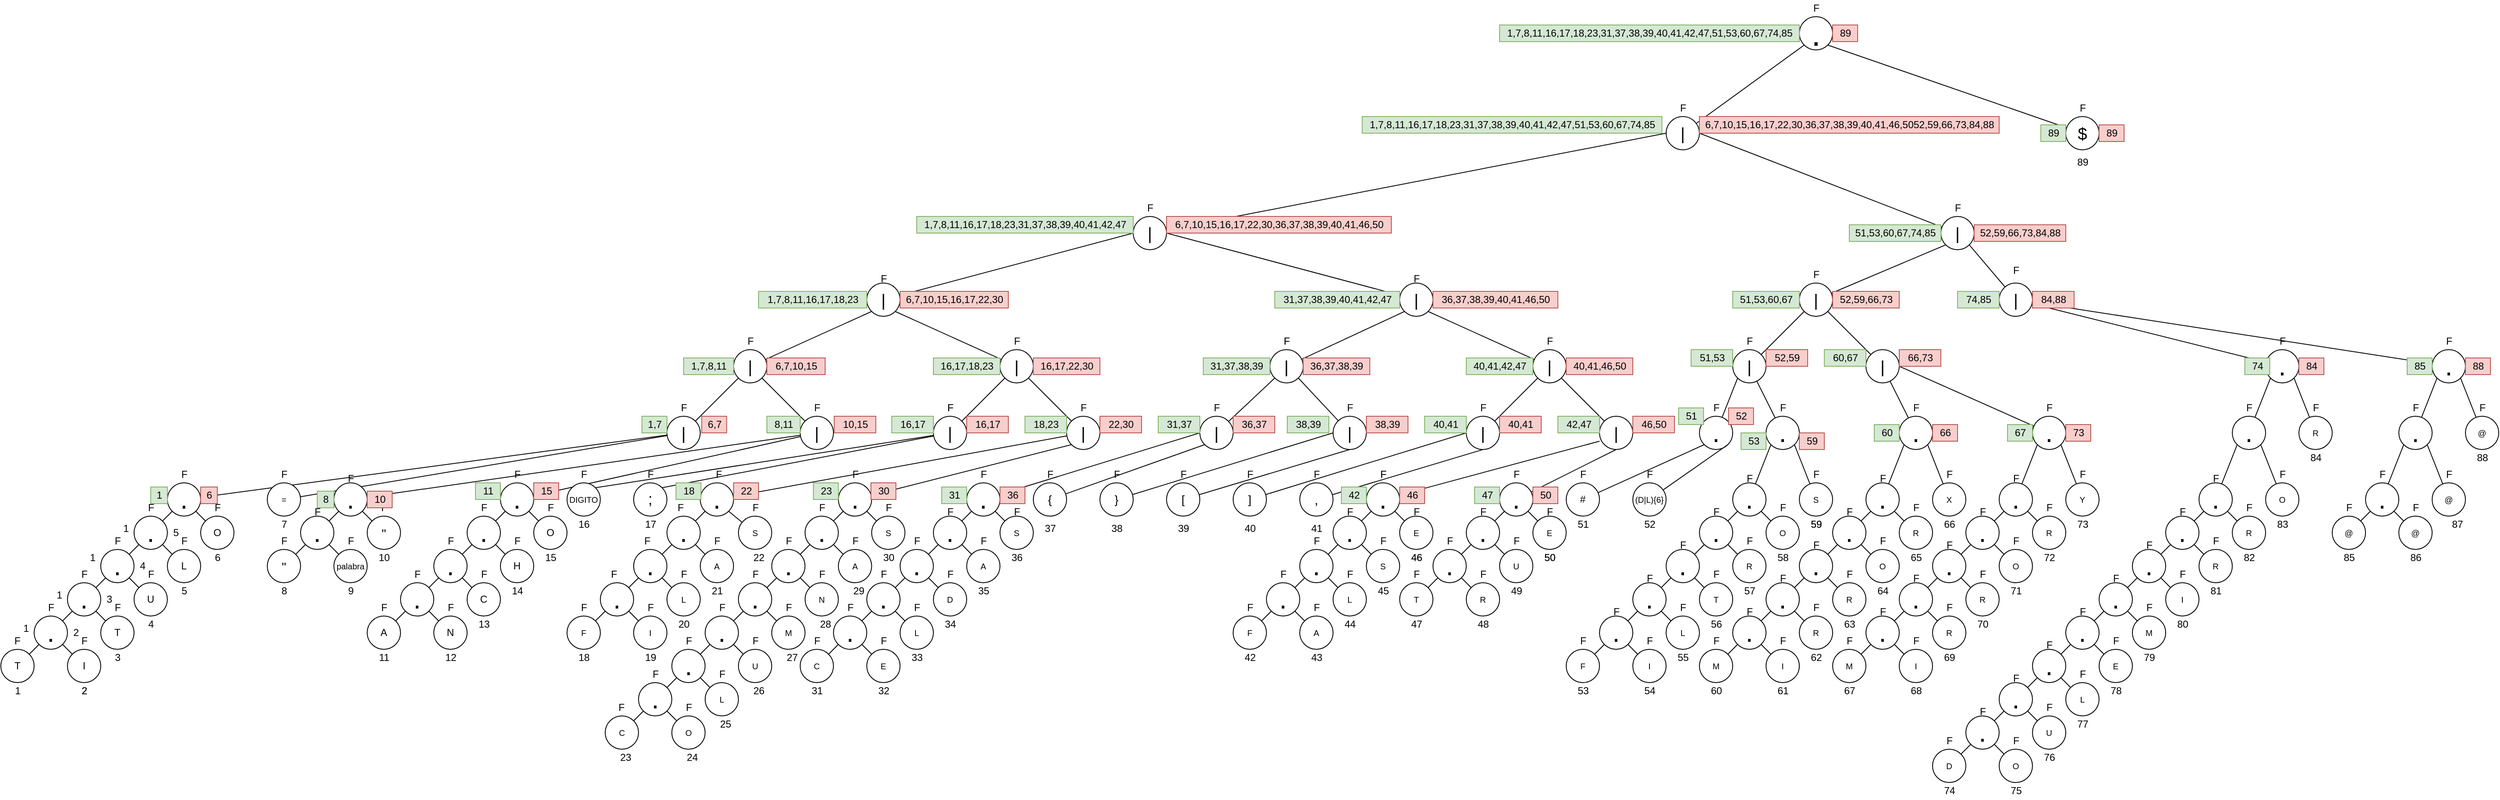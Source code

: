 <mxfile version="15.0.6" type="device"><diagram name="Page-1" id="10a91c8b-09ff-31b1-d368-03940ed4cc9e"><mxGraphModel dx="2800" dy="929" grid="1" gridSize="10" guides="1" tooltips="1" connect="1" arrows="1" fold="1" page="1" pageScale="1" pageWidth="1100" pageHeight="850" background="none" math="0" shadow="0"><root><mxCell id="0"/><mxCell id="1" parent="0"/><mxCell id="J50K5bgQ8t55u7nlD1jD-165" value="" style="edgeStyle=none;rounded=0;orthogonalLoop=1;jettySize=auto;html=1;endArrow=none;endFill=0;" edge="1" parent="1" source="J50K5bgQ8t55u7nlD1jD-55" target="J50K5bgQ8t55u7nlD1jD-84"><mxGeometry relative="1" as="geometry"/></mxCell><mxCell id="J50K5bgQ8t55u7nlD1jD-292" value="" style="edgeStyle=none;rounded=0;orthogonalLoop=1;jettySize=auto;html=1;endArrow=none;endFill=0;" edge="1" parent="1" source="J50K5bgQ8t55u7nlD1jD-55" target="J50K5bgQ8t55u7nlD1jD-291"><mxGeometry relative="1" as="geometry"/></mxCell><mxCell id="J50K5bgQ8t55u7nlD1jD-294" value="" style="edgeStyle=none;rounded=0;orthogonalLoop=1;jettySize=auto;html=1;endArrow=none;endFill=0;" edge="1" parent="1" source="J50K5bgQ8t55u7nlD1jD-55" target="J50K5bgQ8t55u7nlD1jD-293"><mxGeometry relative="1" as="geometry"/></mxCell><mxCell id="J50K5bgQ8t55u7nlD1jD-55" value="&lt;font style=&quot;font-size: 32px&quot;&gt;.&lt;/font&gt;" style="ellipse;whiteSpace=wrap;html=1;aspect=fixed;" vertex="1" parent="1"><mxGeometry x="-480" y="680" width="40" height="40" as="geometry"/></mxCell><mxCell id="J50K5bgQ8t55u7nlD1jD-166" value="" style="edgeStyle=none;rounded=0;orthogonalLoop=1;jettySize=auto;html=1;endArrow=none;endFill=0;" edge="1" parent="1" source="J50K5bgQ8t55u7nlD1jD-56" target="J50K5bgQ8t55u7nlD1jD-84"><mxGeometry relative="1" as="geometry"/></mxCell><mxCell id="J50K5bgQ8t55u7nlD1jD-56" value="&lt;font style=&quot;font-size: 10px&quot;&gt;=&lt;/font&gt;" style="ellipse;whiteSpace=wrap;html=1;aspect=fixed;" vertex="1" parent="1"><mxGeometry x="-360" y="680" width="40" height="40" as="geometry"/></mxCell><mxCell id="J50K5bgQ8t55u7nlD1jD-168" value="" style="edgeStyle=none;rounded=0;orthogonalLoop=1;jettySize=auto;html=1;endArrow=none;endFill=0;" edge="1" parent="1" source="J50K5bgQ8t55u7nlD1jD-57" target="J50K5bgQ8t55u7nlD1jD-86"><mxGeometry relative="1" as="geometry"/></mxCell><mxCell id="J50K5bgQ8t55u7nlD1jD-315" value="" style="edgeStyle=none;rounded=0;orthogonalLoop=1;jettySize=auto;html=1;endArrow=none;endFill=0;" edge="1" parent="1" source="J50K5bgQ8t55u7nlD1jD-57" target="J50K5bgQ8t55u7nlD1jD-314"><mxGeometry relative="1" as="geometry"/></mxCell><mxCell id="J50K5bgQ8t55u7nlD1jD-57" value="&lt;font style=&quot;font-size: 32px&quot;&gt;.&lt;/font&gt;" style="ellipse;whiteSpace=wrap;html=1;aspect=fixed;" vertex="1" parent="1"><mxGeometry x="-280" y="680" width="40" height="40" as="geometry"/></mxCell><mxCell id="J50K5bgQ8t55u7nlD1jD-249" value="" style="edgeStyle=none;rounded=0;orthogonalLoop=1;jettySize=auto;html=1;endArrow=none;endFill=0;" edge="1" parent="1" source="J50K5bgQ8t55u7nlD1jD-82" target="J50K5bgQ8t55u7nlD1jD-104"><mxGeometry relative="1" as="geometry"/></mxCell><mxCell id="J50K5bgQ8t55u7nlD1jD-82" value="&lt;span style=&quot;font-size: 32px&quot;&gt;.&lt;/span&gt;" style="ellipse;whiteSpace=wrap;html=1;aspect=fixed;" vertex="1" parent="1"><mxGeometry x="2240" y="520" width="40" height="40" as="geometry"/></mxCell><mxCell id="J50K5bgQ8t55u7nlD1jD-171" style="edgeStyle=none;rounded=0;orthogonalLoop=1;jettySize=auto;html=1;entryX=0;entryY=1;entryDx=0;entryDy=0;endArrow=none;endFill=0;" edge="1" parent="1" source="J50K5bgQ8t55u7nlD1jD-84" target="J50K5bgQ8t55u7nlD1jD-169"><mxGeometry relative="1" as="geometry"/></mxCell><mxCell id="J50K5bgQ8t55u7nlD1jD-84" value="&lt;font style=&quot;font-size: 20px&quot;&gt;|&lt;/font&gt;" style="ellipse;whiteSpace=wrap;html=1;aspect=fixed;" vertex="1" parent="1"><mxGeometry x="120" y="600" width="40" height="40" as="geometry"/></mxCell><mxCell id="J50K5bgQ8t55u7nlD1jD-172" style="edgeStyle=none;rounded=0;orthogonalLoop=1;jettySize=auto;html=1;entryX=1;entryY=1;entryDx=0;entryDy=0;endArrow=none;endFill=0;" edge="1" parent="1" source="J50K5bgQ8t55u7nlD1jD-86" target="J50K5bgQ8t55u7nlD1jD-169"><mxGeometry relative="1" as="geometry"/></mxCell><mxCell id="J50K5bgQ8t55u7nlD1jD-86" value="&lt;font style=&quot;font-size: 20px&quot;&gt;|&lt;/font&gt;" style="ellipse;whiteSpace=wrap;html=1;aspect=fixed;" vertex="1" parent="1"><mxGeometry x="280" y="600" width="40" height="40" as="geometry"/></mxCell><mxCell id="J50K5bgQ8t55u7nlD1jD-181" style="edgeStyle=none;rounded=0;orthogonalLoop=1;jettySize=auto;html=1;entryX=0;entryY=1;entryDx=0;entryDy=0;endArrow=none;endFill=0;" edge="1" parent="1" source="J50K5bgQ8t55u7nlD1jD-88" target="J50K5bgQ8t55u7nlD1jD-182"><mxGeometry relative="1" as="geometry"/></mxCell><mxCell id="J50K5bgQ8t55u7nlD1jD-88" value="&lt;font style=&quot;font-size: 20px&quot;&gt;|&lt;/font&gt;" style="ellipse;whiteSpace=wrap;html=1;aspect=fixed;" vertex="1" parent="1"><mxGeometry x="440" y="600" width="40" height="40" as="geometry"/></mxCell><mxCell id="J50K5bgQ8t55u7nlD1jD-184" style="edgeStyle=none;rounded=0;orthogonalLoop=1;jettySize=auto;html=1;entryX=1;entryY=1;entryDx=0;entryDy=0;endArrow=none;endFill=0;" edge="1" parent="1" source="J50K5bgQ8t55u7nlD1jD-90" target="J50K5bgQ8t55u7nlD1jD-182"><mxGeometry relative="1" as="geometry"/></mxCell><mxCell id="J50K5bgQ8t55u7nlD1jD-90" value="&lt;font style=&quot;font-size: 20px&quot;&gt;|&lt;/font&gt;" style="ellipse;whiteSpace=wrap;html=1;aspect=fixed;" vertex="1" parent="1"><mxGeometry x="600" y="600" width="40" height="40" as="geometry"/></mxCell><mxCell id="J50K5bgQ8t55u7nlD1jD-193" style="edgeStyle=none;rounded=0;orthogonalLoop=1;jettySize=auto;html=1;entryX=0;entryY=1;entryDx=0;entryDy=0;endArrow=none;endFill=0;" edge="1" parent="1" source="J50K5bgQ8t55u7nlD1jD-92" target="J50K5bgQ8t55u7nlD1jD-187"><mxGeometry relative="1" as="geometry"/></mxCell><mxCell id="J50K5bgQ8t55u7nlD1jD-92" value="&lt;font style=&quot;font-size: 20px&quot;&gt;|&lt;/font&gt;" style="ellipse;whiteSpace=wrap;html=1;aspect=fixed;" vertex="1" parent="1"><mxGeometry x="760" y="600" width="40" height="40" as="geometry"/></mxCell><mxCell id="J50K5bgQ8t55u7nlD1jD-194" style="edgeStyle=none;rounded=0;orthogonalLoop=1;jettySize=auto;html=1;entryX=1;entryY=1;entryDx=0;entryDy=0;endArrow=none;endFill=0;" edge="1" parent="1" source="J50K5bgQ8t55u7nlD1jD-94" target="J50K5bgQ8t55u7nlD1jD-187"><mxGeometry relative="1" as="geometry"/></mxCell><mxCell id="J50K5bgQ8t55u7nlD1jD-94" value="&lt;font style=&quot;font-size: 20px&quot;&gt;|&lt;/font&gt;" style="ellipse;whiteSpace=wrap;html=1;aspect=fixed;" vertex="1" parent="1"><mxGeometry x="920" y="600" width="40" height="40" as="geometry"/></mxCell><mxCell id="J50K5bgQ8t55u7nlD1jD-195" style="edgeStyle=none;rounded=0;orthogonalLoop=1;jettySize=auto;html=1;entryX=0;entryY=1;entryDx=0;entryDy=0;endArrow=none;endFill=0;" edge="1" parent="1" source="J50K5bgQ8t55u7nlD1jD-96" target="J50K5bgQ8t55u7nlD1jD-190"><mxGeometry relative="1" as="geometry"/></mxCell><mxCell id="J50K5bgQ8t55u7nlD1jD-96" value="&lt;font style=&quot;font-size: 20px&quot;&gt;|&lt;/font&gt;" style="ellipse;whiteSpace=wrap;html=1;aspect=fixed;" vertex="1" parent="1"><mxGeometry x="1080" y="600" width="40" height="40" as="geometry"/></mxCell><mxCell id="J50K5bgQ8t55u7nlD1jD-196" style="edgeStyle=none;rounded=0;orthogonalLoop=1;jettySize=auto;html=1;entryX=1;entryY=1;entryDx=0;entryDy=0;endArrow=none;endFill=0;" edge="1" parent="1" source="J50K5bgQ8t55u7nlD1jD-98" target="J50K5bgQ8t55u7nlD1jD-190"><mxGeometry relative="1" as="geometry"/></mxCell><mxCell id="J50K5bgQ8t55u7nlD1jD-98" value="&lt;font style=&quot;font-size: 20px&quot;&gt;|&lt;/font&gt;" style="ellipse;whiteSpace=wrap;html=1;aspect=fixed;" vertex="1" parent="1"><mxGeometry x="1240" y="600" width="40" height="40" as="geometry"/></mxCell><mxCell id="J50K5bgQ8t55u7nlD1jD-197" style="edgeStyle=none;rounded=0;orthogonalLoop=1;jettySize=auto;html=1;entryX=0;entryY=1;entryDx=0;entryDy=0;endArrow=none;endFill=0;" edge="1" parent="1" source="J50K5bgQ8t55u7nlD1jD-100" target="J50K5bgQ8t55u7nlD1jD-191"><mxGeometry relative="1" as="geometry"/></mxCell><mxCell id="J50K5bgQ8t55u7nlD1jD-100" value="&lt;font style=&quot;font-size: 20px&quot;&gt;|&lt;/font&gt;" style="ellipse;whiteSpace=wrap;html=1;aspect=fixed;" vertex="1" parent="1"><mxGeometry x="1400" y="520" width="40" height="40" as="geometry"/></mxCell><mxCell id="J50K5bgQ8t55u7nlD1jD-198" style="edgeStyle=none;rounded=0;orthogonalLoop=1;jettySize=auto;html=1;entryX=1;entryY=1;entryDx=0;entryDy=0;endArrow=none;endFill=0;" edge="1" parent="1" source="J50K5bgQ8t55u7nlD1jD-102" target="J50K5bgQ8t55u7nlD1jD-191"><mxGeometry relative="1" as="geometry"/></mxCell><mxCell id="J50K5bgQ8t55u7nlD1jD-102" value="&lt;font style=&quot;font-size: 20px&quot;&gt;|&lt;/font&gt;" style="ellipse;whiteSpace=wrap;html=1;aspect=fixed;" vertex="1" parent="1"><mxGeometry x="1560" y="520" width="40" height="40" as="geometry"/></mxCell><mxCell id="J50K5bgQ8t55u7nlD1jD-251" style="edgeStyle=none;rounded=0;orthogonalLoop=1;jettySize=auto;html=1;entryX=1;entryY=1;entryDx=0;entryDy=0;endArrow=none;endFill=0;" edge="1" parent="1" source="J50K5bgQ8t55u7nlD1jD-104" target="J50K5bgQ8t55u7nlD1jD-203"><mxGeometry relative="1" as="geometry"/></mxCell><mxCell id="J50K5bgQ8t55u7nlD1jD-104" value="&lt;font style=&quot;font-size: 20px&quot;&gt;|&lt;/font&gt;" style="ellipse;whiteSpace=wrap;html=1;aspect=fixed;" vertex="1" parent="1"><mxGeometry x="1720" y="440" width="40" height="40" as="geometry"/></mxCell><mxCell id="J50K5bgQ8t55u7nlD1jD-206" style="edgeStyle=none;rounded=0;orthogonalLoop=1;jettySize=auto;html=1;entryX=0;entryY=1;entryDx=0;entryDy=0;endArrow=none;endFill=0;" edge="1" parent="1" source="J50K5bgQ8t55u7nlD1jD-169" target="J50K5bgQ8t55u7nlD1jD-201"><mxGeometry relative="1" as="geometry"/></mxCell><mxCell id="J50K5bgQ8t55u7nlD1jD-169" value="&lt;font style=&quot;font-size: 20px&quot;&gt;|&lt;/font&gt;" style="ellipse;whiteSpace=wrap;html=1;aspect=fixed;" vertex="1" parent="1"><mxGeometry x="200" y="520" width="40" height="40" as="geometry"/></mxCell><mxCell id="J50K5bgQ8t55u7nlD1jD-207" style="edgeStyle=none;rounded=0;orthogonalLoop=1;jettySize=auto;html=1;entryX=1;entryY=1;entryDx=0;entryDy=0;endArrow=none;endFill=0;" edge="1" parent="1" source="J50K5bgQ8t55u7nlD1jD-182" target="J50K5bgQ8t55u7nlD1jD-201"><mxGeometry relative="1" as="geometry"/></mxCell><mxCell id="J50K5bgQ8t55u7nlD1jD-182" value="&lt;font style=&quot;font-size: 20px&quot;&gt;|&lt;/font&gt;" style="ellipse;whiteSpace=wrap;html=1;aspect=fixed;" vertex="1" parent="1"><mxGeometry x="520" y="520" width="40" height="40" as="geometry"/></mxCell><mxCell id="J50K5bgQ8t55u7nlD1jD-183" style="edgeStyle=none;rounded=0;orthogonalLoop=1;jettySize=auto;html=1;entryX=1;entryY=0;entryDx=0;entryDy=0;endArrow=none;endFill=0;" edge="1" parent="1" source="J50K5bgQ8t55u7nlD1jD-88" target="J50K5bgQ8t55u7nlD1jD-88"><mxGeometry relative="1" as="geometry"/></mxCell><mxCell id="J50K5bgQ8t55u7nlD1jD-208" style="edgeStyle=none;rounded=0;orthogonalLoop=1;jettySize=auto;html=1;entryX=0;entryY=1;entryDx=0;entryDy=0;endArrow=none;endFill=0;" edge="1" parent="1" source="J50K5bgQ8t55u7nlD1jD-187" target="J50K5bgQ8t55u7nlD1jD-202"><mxGeometry relative="1" as="geometry"/></mxCell><mxCell id="J50K5bgQ8t55u7nlD1jD-187" value="&lt;font style=&quot;font-size: 20px&quot;&gt;|&lt;/font&gt;" style="ellipse;whiteSpace=wrap;html=1;aspect=fixed;" vertex="1" parent="1"><mxGeometry x="844.14" y="520" width="40" height="40" as="geometry"/></mxCell><mxCell id="J50K5bgQ8t55u7nlD1jD-209" style="edgeStyle=none;rounded=0;orthogonalLoop=1;jettySize=auto;html=1;entryX=1;entryY=1;entryDx=0;entryDy=0;endArrow=none;endFill=0;" edge="1" parent="1" source="J50K5bgQ8t55u7nlD1jD-190" target="J50K5bgQ8t55u7nlD1jD-202"><mxGeometry relative="1" as="geometry"/></mxCell><mxCell id="J50K5bgQ8t55u7nlD1jD-190" value="&lt;font style=&quot;font-size: 20px&quot;&gt;|&lt;/font&gt;" style="ellipse;whiteSpace=wrap;html=1;aspect=fixed;" vertex="1" parent="1"><mxGeometry x="1160" y="520" width="40" height="40" as="geometry"/></mxCell><mxCell id="J50K5bgQ8t55u7nlD1jD-210" style="edgeStyle=none;rounded=0;orthogonalLoop=1;jettySize=auto;html=1;entryX=0;entryY=1;entryDx=0;entryDy=0;endArrow=none;endFill=0;" edge="1" parent="1" source="J50K5bgQ8t55u7nlD1jD-191" target="J50K5bgQ8t55u7nlD1jD-203"><mxGeometry relative="1" as="geometry"/></mxCell><mxCell id="J50K5bgQ8t55u7nlD1jD-191" value="&lt;font style=&quot;font-size: 20px&quot;&gt;|&lt;/font&gt;" style="ellipse;whiteSpace=wrap;html=1;aspect=fixed;" vertex="1" parent="1"><mxGeometry x="1480" y="440" width="40" height="40" as="geometry"/></mxCell><mxCell id="J50K5bgQ8t55u7nlD1jD-255" style="edgeStyle=none;rounded=0;orthogonalLoop=1;jettySize=auto;html=1;entryX=0;entryY=0.5;entryDx=0;entryDy=0;endArrow=none;endFill=0;" edge="1" parent="1" source="J50K5bgQ8t55u7nlD1jD-201" target="J50K5bgQ8t55u7nlD1jD-204"><mxGeometry relative="1" as="geometry"/></mxCell><mxCell id="J50K5bgQ8t55u7nlD1jD-201" value="&lt;font style=&quot;font-size: 20px&quot;&gt;|&lt;/font&gt;" style="ellipse;whiteSpace=wrap;html=1;aspect=fixed;" vertex="1" parent="1"><mxGeometry x="360" y="440" width="40" height="40" as="geometry"/></mxCell><mxCell id="J50K5bgQ8t55u7nlD1jD-256" style="edgeStyle=none;rounded=0;orthogonalLoop=1;jettySize=auto;html=1;entryX=1;entryY=0.5;entryDx=0;entryDy=0;endArrow=none;endFill=0;" edge="1" parent="1" source="J50K5bgQ8t55u7nlD1jD-202" target="J50K5bgQ8t55u7nlD1jD-204"><mxGeometry relative="1" as="geometry"/></mxCell><mxCell id="J50K5bgQ8t55u7nlD1jD-202" value="&lt;font style=&quot;font-size: 20px&quot;&gt;|&lt;/font&gt;" style="ellipse;whiteSpace=wrap;html=1;aspect=fixed;" vertex="1" parent="1"><mxGeometry x="1000" y="440" width="40" height="40" as="geometry"/></mxCell><mxCell id="J50K5bgQ8t55u7nlD1jD-259" style="edgeStyle=none;rounded=0;orthogonalLoop=1;jettySize=auto;html=1;entryX=1;entryY=0.5;entryDx=0;entryDy=0;endArrow=none;endFill=0;" edge="1" parent="1" source="J50K5bgQ8t55u7nlD1jD-203" target="J50K5bgQ8t55u7nlD1jD-205"><mxGeometry relative="1" as="geometry"/></mxCell><mxCell id="J50K5bgQ8t55u7nlD1jD-203" value="&lt;font style=&quot;font-size: 20px&quot;&gt;|&lt;/font&gt;" style="ellipse;whiteSpace=wrap;html=1;aspect=fixed;" vertex="1" parent="1"><mxGeometry x="1650" y="360" width="40" height="40" as="geometry"/></mxCell><mxCell id="J50K5bgQ8t55u7nlD1jD-258" style="edgeStyle=none;rounded=0;orthogonalLoop=1;jettySize=auto;html=1;entryX=0;entryY=0.5;entryDx=0;entryDy=0;endArrow=none;endFill=0;" edge="1" parent="1" source="J50K5bgQ8t55u7nlD1jD-204" target="J50K5bgQ8t55u7nlD1jD-205"><mxGeometry relative="1" as="geometry"/></mxCell><mxCell id="J50K5bgQ8t55u7nlD1jD-204" value="&lt;font style=&quot;font-size: 20px&quot;&gt;|&lt;/font&gt;" style="ellipse;whiteSpace=wrap;html=1;aspect=fixed;" vertex="1" parent="1"><mxGeometry x="680" y="360" width="40" height="40" as="geometry"/></mxCell><mxCell id="J50K5bgQ8t55u7nlD1jD-263" style="edgeStyle=none;rounded=0;orthogonalLoop=1;jettySize=auto;html=1;entryX=0;entryY=1;entryDx=0;entryDy=0;endArrow=none;endFill=0;" edge="1" parent="1" source="J50K5bgQ8t55u7nlD1jD-205" target="J50K5bgQ8t55u7nlD1jD-260"><mxGeometry relative="1" as="geometry"/></mxCell><mxCell id="J50K5bgQ8t55u7nlD1jD-205" value="&lt;font style=&quot;font-size: 20px&quot;&gt;|&lt;/font&gt;" style="ellipse;whiteSpace=wrap;html=1;aspect=fixed;" vertex="1" parent="1"><mxGeometry x="1320" y="240" width="40" height="40" as="geometry"/></mxCell><mxCell id="J50K5bgQ8t55u7nlD1jD-230" value="" style="edgeStyle=none;rounded=0;orthogonalLoop=1;jettySize=auto;html=1;endArrow=none;endFill=0;" edge="1" parent="1" source="J50K5bgQ8t55u7nlD1jD-212" target="J50K5bgQ8t55u7nlD1jD-86"><mxGeometry relative="1" as="geometry"/></mxCell><mxCell id="J50K5bgQ8t55u7nlD1jD-212" value="&lt;font style=&quot;font-size: 32px&quot;&gt;.&lt;/font&gt;" style="ellipse;whiteSpace=wrap;html=1;aspect=fixed;" vertex="1" parent="1"><mxGeometry x="-80" y="680" width="40" height="40" as="geometry"/></mxCell><mxCell id="J50K5bgQ8t55u7nlD1jD-231" value="" style="edgeStyle=none;rounded=0;orthogonalLoop=1;jettySize=auto;html=1;endArrow=none;endFill=0;exitX=1;exitY=0;exitDx=0;exitDy=0;" edge="1" parent="1" source="J50K5bgQ8t55u7nlD1jD-213" target="J50K5bgQ8t55u7nlD1jD-88"><mxGeometry relative="1" as="geometry"/></mxCell><mxCell id="J50K5bgQ8t55u7nlD1jD-213" value="&lt;font style=&quot;font-size: 10px&quot;&gt;DIGITO&lt;/font&gt;" style="ellipse;whiteSpace=wrap;html=1;aspect=fixed;" vertex="1" parent="1"><mxGeometry y="680" width="40" height="40" as="geometry"/></mxCell><mxCell id="J50K5bgQ8t55u7nlD1jD-232" value="" style="edgeStyle=none;rounded=0;orthogonalLoop=1;jettySize=auto;html=1;endArrow=none;endFill=0;exitX=1;exitY=0;exitDx=0;exitDy=0;" edge="1" parent="1" source="J50K5bgQ8t55u7nlD1jD-214" target="J50K5bgQ8t55u7nlD1jD-88"><mxGeometry relative="1" as="geometry"/></mxCell><mxCell id="J50K5bgQ8t55u7nlD1jD-214" value="&lt;font style=&quot;font-size: 18px&quot;&gt;;&lt;/font&gt;" style="ellipse;whiteSpace=wrap;html=1;aspect=fixed;" vertex="1" parent="1"><mxGeometry x="80" y="680" width="40" height="40" as="geometry"/></mxCell><mxCell id="J50K5bgQ8t55u7nlD1jD-233" value="" style="edgeStyle=none;rounded=0;orthogonalLoop=1;jettySize=auto;html=1;endArrow=none;endFill=0;" edge="1" parent="1" source="J50K5bgQ8t55u7nlD1jD-215" target="J50K5bgQ8t55u7nlD1jD-90"><mxGeometry relative="1" as="geometry"/></mxCell><mxCell id="J50K5bgQ8t55u7nlD1jD-215" value="&lt;font style=&quot;font-size: 32px&quot;&gt;.&lt;/font&gt;" style="ellipse;whiteSpace=wrap;html=1;aspect=fixed;" vertex="1" parent="1"><mxGeometry x="160" y="680" width="40" height="40" as="geometry"/></mxCell><mxCell id="J50K5bgQ8t55u7nlD1jD-425" style="edgeStyle=none;rounded=0;orthogonalLoop=1;jettySize=auto;html=1;entryX=0;entryY=1;entryDx=0;entryDy=0;endArrow=none;endFill=0;" edge="1" parent="1" source="J50K5bgQ8t55u7nlD1jD-216" target="J50K5bgQ8t55u7nlD1jD-90"><mxGeometry relative="1" as="geometry"/></mxCell><mxCell id="J50K5bgQ8t55u7nlD1jD-216" value="&lt;font style=&quot;font-size: 32px&quot;&gt;.&lt;/font&gt;" style="ellipse;whiteSpace=wrap;html=1;aspect=fixed;" vertex="1" parent="1"><mxGeometry x="325.86" y="680" width="40" height="40" as="geometry"/></mxCell><mxCell id="J50K5bgQ8t55u7nlD1jD-426" style="edgeStyle=none;rounded=0;orthogonalLoop=1;jettySize=auto;html=1;entryX=0;entryY=0.5;entryDx=0;entryDy=0;endArrow=none;endFill=0;" edge="1" parent="1" source="J50K5bgQ8t55u7nlD1jD-217" target="J50K5bgQ8t55u7nlD1jD-92"><mxGeometry relative="1" as="geometry"/></mxCell><mxCell id="J50K5bgQ8t55u7nlD1jD-217" value="&lt;font style=&quot;font-size: 32px&quot;&gt;.&lt;/font&gt;" style="ellipse;whiteSpace=wrap;html=1;aspect=fixed;" vertex="1" parent="1"><mxGeometry x="480" y="680" width="40" height="40" as="geometry"/></mxCell><mxCell id="J50K5bgQ8t55u7nlD1jD-765" style="edgeStyle=none;rounded=0;orthogonalLoop=1;jettySize=auto;html=1;entryX=0;entryY=1;entryDx=0;entryDy=0;endArrow=none;endFill=0;" edge="1" parent="1" source="J50K5bgQ8t55u7nlD1jD-218" target="J50K5bgQ8t55u7nlD1jD-92"><mxGeometry relative="1" as="geometry"/></mxCell><mxCell id="J50K5bgQ8t55u7nlD1jD-218" value="&lt;font style=&quot;font-size: 14px&quot;&gt;{&lt;/font&gt;" style="ellipse;whiteSpace=wrap;html=1;aspect=fixed;" vertex="1" parent="1"><mxGeometry x="560" y="680" width="40" height="40" as="geometry"/></mxCell><mxCell id="J50K5bgQ8t55u7nlD1jD-428" style="edgeStyle=none;rounded=0;orthogonalLoop=1;jettySize=auto;html=1;entryX=0;entryY=0.5;entryDx=0;entryDy=0;endArrow=none;endFill=0;" edge="1" parent="1" source="J50K5bgQ8t55u7nlD1jD-219" target="J50K5bgQ8t55u7nlD1jD-94"><mxGeometry relative="1" as="geometry"/></mxCell><mxCell id="J50K5bgQ8t55u7nlD1jD-219" value="&lt;font style=&quot;font-size: 14px&quot;&gt;}&lt;/font&gt;" style="ellipse;whiteSpace=wrap;html=1;aspect=fixed;" vertex="1" parent="1"><mxGeometry x="640" y="680" width="40" height="40" as="geometry"/></mxCell><mxCell id="J50K5bgQ8t55u7nlD1jD-429" style="edgeStyle=none;rounded=0;orthogonalLoop=1;jettySize=auto;html=1;entryX=0.5;entryY=1;entryDx=0;entryDy=0;endArrow=none;endFill=0;" edge="1" parent="1" source="J50K5bgQ8t55u7nlD1jD-220" target="J50K5bgQ8t55u7nlD1jD-94"><mxGeometry relative="1" as="geometry"/></mxCell><mxCell id="J50K5bgQ8t55u7nlD1jD-220" value="&lt;font style=&quot;font-size: 14px&quot;&gt;[&lt;/font&gt;" style="ellipse;whiteSpace=wrap;html=1;aspect=fixed;" vertex="1" parent="1"><mxGeometry x="720" y="680" width="40" height="40" as="geometry"/></mxCell><mxCell id="J50K5bgQ8t55u7nlD1jD-430" style="edgeStyle=none;rounded=0;orthogonalLoop=1;jettySize=auto;html=1;entryX=0;entryY=0.5;entryDx=0;entryDy=0;endArrow=none;endFill=0;" edge="1" parent="1" source="J50K5bgQ8t55u7nlD1jD-221" target="J50K5bgQ8t55u7nlD1jD-96"><mxGeometry relative="1" as="geometry"/></mxCell><mxCell id="J50K5bgQ8t55u7nlD1jD-221" value="&lt;font style=&quot;font-size: 14px&quot;&gt;]&lt;/font&gt;" style="ellipse;whiteSpace=wrap;html=1;aspect=fixed;" vertex="1" parent="1"><mxGeometry x="800" y="680" width="40" height="40" as="geometry"/></mxCell><mxCell id="J50K5bgQ8t55u7nlD1jD-431" style="edgeStyle=none;rounded=0;orthogonalLoop=1;jettySize=auto;html=1;entryX=0.5;entryY=1;entryDx=0;entryDy=0;endArrow=none;endFill=0;" edge="1" parent="1" source="J50K5bgQ8t55u7nlD1jD-222" target="J50K5bgQ8t55u7nlD1jD-96"><mxGeometry relative="1" as="geometry"/></mxCell><mxCell id="J50K5bgQ8t55u7nlD1jD-222" value="&lt;font style=&quot;font-size: 16px&quot;&gt;,&lt;/font&gt;" style="ellipse;whiteSpace=wrap;html=1;aspect=fixed;" vertex="1" parent="1"><mxGeometry x="880" y="680" width="40" height="40" as="geometry"/></mxCell><mxCell id="J50K5bgQ8t55u7nlD1jD-432" style="edgeStyle=none;rounded=0;orthogonalLoop=1;jettySize=auto;html=1;endArrow=none;endFill=0;" edge="1" parent="1" source="J50K5bgQ8t55u7nlD1jD-223"><mxGeometry relative="1" as="geometry"><mxPoint x="1240" y="630" as="targetPoint"/></mxGeometry></mxCell><mxCell id="J50K5bgQ8t55u7nlD1jD-223" value="&lt;span style=&quot;font-size: 32px&quot;&gt;.&lt;/span&gt;" style="ellipse;whiteSpace=wrap;html=1;aspect=fixed;" vertex="1" parent="1"><mxGeometry x="960" y="680" width="40" height="40" as="geometry"/></mxCell><mxCell id="J50K5bgQ8t55u7nlD1jD-242" value="" style="edgeStyle=none;rounded=0;orthogonalLoop=1;jettySize=auto;html=1;endArrow=none;endFill=0;entryX=0.5;entryY=1;entryDx=0;entryDy=0;" edge="1" parent="1" source="J50K5bgQ8t55u7nlD1jD-224" target="J50K5bgQ8t55u7nlD1jD-98"><mxGeometry relative="1" as="geometry"/></mxCell><mxCell id="J50K5bgQ8t55u7nlD1jD-224" value="&lt;span style=&quot;font-size: 32px&quot;&gt;.&lt;/span&gt;" style="ellipse;whiteSpace=wrap;html=1;aspect=fixed;" vertex="1" parent="1"><mxGeometry x="1120" y="680" width="40" height="40" as="geometry"/></mxCell><mxCell id="J50K5bgQ8t55u7nlD1jD-244" value="" style="edgeStyle=none;rounded=0;orthogonalLoop=1;jettySize=auto;html=1;endArrow=none;endFill=0;" edge="1" parent="1" source="J50K5bgQ8t55u7nlD1jD-226" target="J50K5bgQ8t55u7nlD1jD-100"><mxGeometry relative="1" as="geometry"/></mxCell><mxCell id="J50K5bgQ8t55u7nlD1jD-226" value="&lt;font style=&quot;font-size: 32px&quot;&gt;.&lt;/font&gt;" style="ellipse;whiteSpace=wrap;html=1;aspect=fixed;" vertex="1" parent="1"><mxGeometry x="1440" y="600" width="40" height="40" as="geometry"/></mxCell><mxCell id="J50K5bgQ8t55u7nlD1jD-245" value="" style="edgeStyle=none;rounded=0;orthogonalLoop=1;jettySize=auto;html=1;endArrow=none;endFill=0;" edge="1" parent="1" source="J50K5bgQ8t55u7nlD1jD-227" target="J50K5bgQ8t55u7nlD1jD-102"><mxGeometry relative="1" as="geometry"/></mxCell><mxCell id="J50K5bgQ8t55u7nlD1jD-227" value="&lt;font style=&quot;font-size: 32px&quot;&gt;.&lt;/font&gt;" style="ellipse;whiteSpace=wrap;html=1;aspect=fixed;" vertex="1" parent="1"><mxGeometry x="1600" y="600" width="40" height="40" as="geometry"/></mxCell><mxCell id="J50K5bgQ8t55u7nlD1jD-250" value="" style="edgeStyle=none;rounded=0;orthogonalLoop=1;jettySize=auto;html=1;endArrow=none;endFill=0;" edge="1" parent="1" source="J50K5bgQ8t55u7nlD1jD-229" target="J50K5bgQ8t55u7nlD1jD-104"><mxGeometry relative="1" as="geometry"/></mxCell><mxCell id="J50K5bgQ8t55u7nlD1jD-229" value="&lt;span style=&quot;font-size: 32px&quot;&gt;.&lt;/span&gt;" style="ellipse;whiteSpace=wrap;html=1;aspect=fixed;" vertex="1" parent="1"><mxGeometry x="2040" y="520" width="40" height="40" as="geometry"/></mxCell><mxCell id="J50K5bgQ8t55u7nlD1jD-252" style="edgeStyle=none;rounded=0;orthogonalLoop=1;jettySize=auto;html=1;exitX=0;exitY=0.5;exitDx=0;exitDy=0;endArrow=none;endFill=0;" edge="1" parent="1" source="J50K5bgQ8t55u7nlD1jD-201" target="J50K5bgQ8t55u7nlD1jD-201"><mxGeometry relative="1" as="geometry"/></mxCell><mxCell id="J50K5bgQ8t55u7nlD1jD-260" value="&lt;span style=&quot;font-size: 40px&quot;&gt;.&lt;/span&gt;" style="ellipse;whiteSpace=wrap;html=1;aspect=fixed;" vertex="1" parent="1"><mxGeometry x="1480" y="120" width="40" height="40" as="geometry"/></mxCell><mxCell id="J50K5bgQ8t55u7nlD1jD-262" style="edgeStyle=none;rounded=0;orthogonalLoop=1;jettySize=auto;html=1;entryX=1;entryY=1;entryDx=0;entryDy=0;endArrow=none;endFill=0;" edge="1" parent="1" source="J50K5bgQ8t55u7nlD1jD-261" target="J50K5bgQ8t55u7nlD1jD-260"><mxGeometry relative="1" as="geometry"/></mxCell><mxCell id="J50K5bgQ8t55u7nlD1jD-261" value="&lt;font style=&quot;font-size: 20px&quot;&gt;$&lt;/font&gt;" style="ellipse;whiteSpace=wrap;html=1;aspect=fixed;" vertex="1" parent="1"><mxGeometry x="1800" y="240" width="40" height="40" as="geometry"/></mxCell><mxCell id="J50K5bgQ8t55u7nlD1jD-275" value="37" style="text;html=1;align=center;verticalAlign=middle;resizable=0;points=[];autosize=1;strokeColor=none;fillColor=none;" vertex="1" parent="1"><mxGeometry x="565" y="725" width="30" height="20" as="geometry"/></mxCell><mxCell id="J50K5bgQ8t55u7nlD1jD-276" value="38" style="text;html=1;align=center;verticalAlign=middle;resizable=0;points=[];autosize=1;strokeColor=none;fillColor=none;" vertex="1" parent="1"><mxGeometry x="645" y="725" width="30" height="20" as="geometry"/></mxCell><mxCell id="J50K5bgQ8t55u7nlD1jD-277" value="39" style="text;html=1;align=center;verticalAlign=middle;resizable=0;points=[];autosize=1;strokeColor=none;fillColor=none;" vertex="1" parent="1"><mxGeometry x="725" y="725" width="30" height="20" as="geometry"/></mxCell><mxCell id="J50K5bgQ8t55u7nlD1jD-278" value="40" style="text;html=1;align=center;verticalAlign=middle;resizable=0;points=[];autosize=1;strokeColor=none;fillColor=none;" vertex="1" parent="1"><mxGeometry x="805" y="725" width="30" height="20" as="geometry"/></mxCell><mxCell id="J50K5bgQ8t55u7nlD1jD-279" value="41" style="text;html=1;align=center;verticalAlign=middle;resizable=0;points=[];autosize=1;strokeColor=none;fillColor=none;" vertex="1" parent="1"><mxGeometry x="885" y="725" width="30" height="20" as="geometry"/></mxCell><mxCell id="J50K5bgQ8t55u7nlD1jD-290" value="89" style="text;html=1;align=center;verticalAlign=middle;resizable=0;points=[];autosize=1;strokeColor=none;fillColor=none;" vertex="1" parent="1"><mxGeometry x="1805" y="285" width="30" height="20" as="geometry"/></mxCell><mxCell id="J50K5bgQ8t55u7nlD1jD-291" value="&lt;font style=&quot;font-size: 12px&quot;&gt;O&lt;/font&gt;" style="ellipse;whiteSpace=wrap;html=1;aspect=fixed;" vertex="1" parent="1"><mxGeometry x="-440" y="720" width="40" height="40" as="geometry"/></mxCell><mxCell id="J50K5bgQ8t55u7nlD1jD-293" value="&lt;font style=&quot;font-size: 32px&quot;&gt;.&lt;/font&gt;" style="ellipse;whiteSpace=wrap;html=1;aspect=fixed;" vertex="1" parent="1"><mxGeometry x="-520" y="720" width="40" height="40" as="geometry"/></mxCell><mxCell id="J50K5bgQ8t55u7nlD1jD-313" style="edgeStyle=none;rounded=0;orthogonalLoop=1;jettySize=auto;html=1;entryX=1;entryY=1;entryDx=0;entryDy=0;endArrow=none;endFill=0;" edge="1" parent="1" source="J50K5bgQ8t55u7nlD1jD-295" target="J50K5bgQ8t55u7nlD1jD-293"><mxGeometry relative="1" as="geometry"/></mxCell><mxCell id="J50K5bgQ8t55u7nlD1jD-295" value="L" style="ellipse;whiteSpace=wrap;html=1;aspect=fixed;" vertex="1" parent="1"><mxGeometry x="-480" y="760" width="40" height="40" as="geometry"/></mxCell><mxCell id="J50K5bgQ8t55u7nlD1jD-310" style="edgeStyle=none;rounded=0;orthogonalLoop=1;jettySize=auto;html=1;entryX=1;entryY=1;entryDx=0;entryDy=0;endArrow=none;endFill=0;" edge="1" parent="1" source="J50K5bgQ8t55u7nlD1jD-296" target="J50K5bgQ8t55u7nlD1jD-299"><mxGeometry relative="1" as="geometry"/></mxCell><mxCell id="J50K5bgQ8t55u7nlD1jD-296" value="&lt;font style=&quot;font-size: 12px&quot;&gt;U&lt;/font&gt;" style="ellipse;whiteSpace=wrap;html=1;aspect=fixed;" vertex="1" parent="1"><mxGeometry x="-520" y="800" width="40" height="40" as="geometry"/></mxCell><mxCell id="J50K5bgQ8t55u7nlD1jD-307" style="edgeStyle=none;rounded=0;orthogonalLoop=1;jettySize=auto;html=1;entryX=1;entryY=1;entryDx=0;entryDy=0;endArrow=none;endFill=0;" edge="1" parent="1" source="J50K5bgQ8t55u7nlD1jD-297" target="J50K5bgQ8t55u7nlD1jD-300"><mxGeometry relative="1" as="geometry"/></mxCell><mxCell id="J50K5bgQ8t55u7nlD1jD-297" value="&lt;font style=&quot;font-size: 12px&quot;&gt;T&lt;/font&gt;" style="ellipse;whiteSpace=wrap;html=1;aspect=fixed;" vertex="1" parent="1"><mxGeometry x="-560" y="840" width="40" height="40" as="geometry"/></mxCell><mxCell id="J50K5bgQ8t55u7nlD1jD-306" style="edgeStyle=none;rounded=0;orthogonalLoop=1;jettySize=auto;html=1;entryX=1;entryY=1;entryDx=0;entryDy=0;endArrow=none;endFill=0;" edge="1" parent="1" source="J50K5bgQ8t55u7nlD1jD-298" target="J50K5bgQ8t55u7nlD1jD-301"><mxGeometry relative="1" as="geometry"/></mxCell><mxCell id="J50K5bgQ8t55u7nlD1jD-298" value="&lt;font style=&quot;font-size: 12px&quot;&gt;I&lt;/font&gt;" style="ellipse;whiteSpace=wrap;html=1;aspect=fixed;" vertex="1" parent="1"><mxGeometry x="-600" y="880" width="40" height="40" as="geometry"/></mxCell><mxCell id="J50K5bgQ8t55u7nlD1jD-312" style="edgeStyle=none;rounded=0;orthogonalLoop=1;jettySize=auto;html=1;entryX=0;entryY=1;entryDx=0;entryDy=0;endArrow=none;endFill=0;" edge="1" parent="1" source="J50K5bgQ8t55u7nlD1jD-299" target="J50K5bgQ8t55u7nlD1jD-293"><mxGeometry relative="1" as="geometry"/></mxCell><mxCell id="J50K5bgQ8t55u7nlD1jD-299" value="&lt;font style=&quot;font-size: 32px&quot;&gt;.&lt;/font&gt;" style="ellipse;whiteSpace=wrap;html=1;aspect=fixed;" vertex="1" parent="1"><mxGeometry x="-560" y="760" width="40" height="40" as="geometry"/></mxCell><mxCell id="J50K5bgQ8t55u7nlD1jD-311" style="edgeStyle=none;rounded=0;orthogonalLoop=1;jettySize=auto;html=1;entryX=0;entryY=1;entryDx=0;entryDy=0;endArrow=none;endFill=0;" edge="1" parent="1" source="J50K5bgQ8t55u7nlD1jD-300" target="J50K5bgQ8t55u7nlD1jD-299"><mxGeometry relative="1" as="geometry"/></mxCell><mxCell id="J50K5bgQ8t55u7nlD1jD-300" value="&lt;font style=&quot;font-size: 32px&quot;&gt;.&lt;/font&gt;" style="ellipse;whiteSpace=wrap;html=1;aspect=fixed;" vertex="1" parent="1"><mxGeometry x="-600" y="800" width="40" height="40" as="geometry"/></mxCell><mxCell id="J50K5bgQ8t55u7nlD1jD-309" style="edgeStyle=none;rounded=0;orthogonalLoop=1;jettySize=auto;html=1;entryX=0;entryY=1;entryDx=0;entryDy=0;endArrow=none;endFill=0;" edge="1" parent="1" source="J50K5bgQ8t55u7nlD1jD-301" target="J50K5bgQ8t55u7nlD1jD-300"><mxGeometry relative="1" as="geometry"/></mxCell><mxCell id="J50K5bgQ8t55u7nlD1jD-301" value="&lt;font style=&quot;font-size: 32px&quot;&gt;.&lt;/font&gt;" style="ellipse;whiteSpace=wrap;html=1;aspect=fixed;" vertex="1" parent="1"><mxGeometry x="-640" y="840" width="40" height="40" as="geometry"/></mxCell><mxCell id="J50K5bgQ8t55u7nlD1jD-305" style="edgeStyle=none;rounded=0;orthogonalLoop=1;jettySize=auto;html=1;entryX=0;entryY=1;entryDx=0;entryDy=0;endArrow=none;endFill=0;" edge="1" parent="1" source="J50K5bgQ8t55u7nlD1jD-304" target="J50K5bgQ8t55u7nlD1jD-301"><mxGeometry relative="1" as="geometry"/></mxCell><mxCell id="J50K5bgQ8t55u7nlD1jD-304" value="&lt;font style=&quot;font-size: 12px&quot;&gt;T&lt;/font&gt;" style="ellipse;whiteSpace=wrap;html=1;aspect=fixed;" vertex="1" parent="1"><mxGeometry x="-680" y="880" width="40" height="40" as="geometry"/></mxCell><mxCell id="J50K5bgQ8t55u7nlD1jD-314" value="&lt;font style=&quot;font-size: 15px&quot;&gt;&quot;&lt;/font&gt;" style="ellipse;whiteSpace=wrap;html=1;aspect=fixed;" vertex="1" parent="1"><mxGeometry x="-240" y="720" width="40" height="40" as="geometry"/></mxCell><mxCell id="J50K5bgQ8t55u7nlD1jD-325" style="edgeStyle=none;rounded=0;orthogonalLoop=1;jettySize=auto;html=1;entryX=0;entryY=1;entryDx=0;entryDy=0;endArrow=none;endFill=0;" edge="1" parent="1" source="J50K5bgQ8t55u7nlD1jD-317" target="J50K5bgQ8t55u7nlD1jD-57"><mxGeometry relative="1" as="geometry"/></mxCell><mxCell id="J50K5bgQ8t55u7nlD1jD-317" value="&lt;font style=&quot;font-size: 32px&quot;&gt;.&lt;/font&gt;" style="ellipse;whiteSpace=wrap;html=1;aspect=fixed;" vertex="1" parent="1"><mxGeometry x="-320" y="720" width="40" height="40" as="geometry"/></mxCell><mxCell id="J50K5bgQ8t55u7nlD1jD-320" style="edgeStyle=none;rounded=0;orthogonalLoop=1;jettySize=auto;html=1;exitX=0;exitY=0.5;exitDx=0;exitDy=0;endArrow=none;endFill=0;" edge="1" parent="1" source="J50K5bgQ8t55u7nlD1jD-314" target="J50K5bgQ8t55u7nlD1jD-314"><mxGeometry relative="1" as="geometry"/></mxCell><mxCell id="J50K5bgQ8t55u7nlD1jD-323" style="edgeStyle=none;rounded=0;orthogonalLoop=1;jettySize=auto;html=1;entryX=0;entryY=1;entryDx=0;entryDy=0;endArrow=none;endFill=0;" edge="1" parent="1" source="J50K5bgQ8t55u7nlD1jD-321" target="J50K5bgQ8t55u7nlD1jD-317"><mxGeometry relative="1" as="geometry"/></mxCell><mxCell id="J50K5bgQ8t55u7nlD1jD-321" value="&lt;font style=&quot;font-size: 15px&quot;&gt;&quot;&lt;/font&gt;" style="ellipse;whiteSpace=wrap;html=1;aspect=fixed;" vertex="1" parent="1"><mxGeometry x="-360" y="760" width="40" height="40" as="geometry"/></mxCell><mxCell id="J50K5bgQ8t55u7nlD1jD-324" style="edgeStyle=none;rounded=0;orthogonalLoop=1;jettySize=auto;html=1;entryX=1;entryY=1;entryDx=0;entryDy=0;endArrow=none;endFill=0;" edge="1" parent="1" source="J50K5bgQ8t55u7nlD1jD-322" target="J50K5bgQ8t55u7nlD1jD-317"><mxGeometry relative="1" as="geometry"/></mxCell><mxCell id="J50K5bgQ8t55u7nlD1jD-322" value="&lt;font style=&quot;font-size: 10px&quot;&gt;palabra&lt;/font&gt;" style="ellipse;whiteSpace=wrap;html=1;aspect=fixed;" vertex="1" parent="1"><mxGeometry x="-280" y="760" width="40" height="40" as="geometry"/></mxCell><mxCell id="J50K5bgQ8t55u7nlD1jD-344" style="edgeStyle=none;rounded=0;orthogonalLoop=1;jettySize=auto;html=1;entryX=0;entryY=1;entryDx=0;entryDy=0;endArrow=none;endFill=0;" edge="1" parent="1" source="J50K5bgQ8t55u7nlD1jD-326" target="J50K5bgQ8t55u7nlD1jD-212"><mxGeometry relative="1" as="geometry"/></mxCell><mxCell id="J50K5bgQ8t55u7nlD1jD-326" value="&lt;font style=&quot;font-size: 32px&quot;&gt;.&lt;/font&gt;" style="ellipse;whiteSpace=wrap;html=1;aspect=fixed;" vertex="1" parent="1"><mxGeometry x="-120.0" y="720" width="40" height="40" as="geometry"/></mxCell><mxCell id="J50K5bgQ8t55u7nlD1jD-342" style="edgeStyle=none;rounded=0;orthogonalLoop=1;jettySize=auto;html=1;entryX=0;entryY=1;entryDx=0;entryDy=0;endArrow=none;endFill=0;" edge="1" parent="1" source="J50K5bgQ8t55u7nlD1jD-327" target="J50K5bgQ8t55u7nlD1jD-326"><mxGeometry relative="1" as="geometry"/></mxCell><mxCell id="J50K5bgQ8t55u7nlD1jD-327" value="&lt;font style=&quot;font-size: 32px&quot;&gt;.&lt;/font&gt;" style="ellipse;whiteSpace=wrap;html=1;aspect=fixed;" vertex="1" parent="1"><mxGeometry x="-160" y="760" width="40" height="40" as="geometry"/></mxCell><mxCell id="J50K5bgQ8t55u7nlD1jD-340" style="edgeStyle=none;rounded=0;orthogonalLoop=1;jettySize=auto;html=1;entryX=0;entryY=1;entryDx=0;entryDy=0;endArrow=none;endFill=0;" edge="1" parent="1" source="J50K5bgQ8t55u7nlD1jD-328" target="J50K5bgQ8t55u7nlD1jD-327"><mxGeometry relative="1" as="geometry"/></mxCell><mxCell id="J50K5bgQ8t55u7nlD1jD-328" value="&lt;font style=&quot;font-size: 32px&quot;&gt;.&lt;/font&gt;" style="ellipse;whiteSpace=wrap;html=1;aspect=fixed;" vertex="1" parent="1"><mxGeometry x="-200" y="800" width="40" height="40" as="geometry"/></mxCell><mxCell id="J50K5bgQ8t55u7nlD1jD-343" style="edgeStyle=none;rounded=0;orthogonalLoop=1;jettySize=auto;html=1;entryX=1;entryY=1;entryDx=0;entryDy=0;endArrow=none;endFill=0;" edge="1" parent="1" source="J50K5bgQ8t55u7nlD1jD-331" target="J50K5bgQ8t55u7nlD1jD-212"><mxGeometry relative="1" as="geometry"/></mxCell><mxCell id="J50K5bgQ8t55u7nlD1jD-331" value="&lt;font style=&quot;font-size: 12px&quot;&gt;O&lt;/font&gt;" style="ellipse;whiteSpace=wrap;html=1;aspect=fixed;" vertex="1" parent="1"><mxGeometry x="-40" y="720" width="40" height="40" as="geometry"/></mxCell><mxCell id="J50K5bgQ8t55u7nlD1jD-341" style="edgeStyle=none;rounded=0;orthogonalLoop=1;jettySize=auto;html=1;entryX=1;entryY=1;entryDx=0;entryDy=0;endArrow=none;endFill=0;" edge="1" parent="1" source="J50K5bgQ8t55u7nlD1jD-332" target="J50K5bgQ8t55u7nlD1jD-326"><mxGeometry relative="1" as="geometry"/></mxCell><mxCell id="J50K5bgQ8t55u7nlD1jD-332" value="&lt;font style=&quot;font-size: 12px&quot;&gt;H&lt;/font&gt;" style="ellipse;whiteSpace=wrap;html=1;aspect=fixed;" vertex="1" parent="1"><mxGeometry x="-80" y="760" width="40" height="40" as="geometry"/></mxCell><mxCell id="J50K5bgQ8t55u7nlD1jD-339" style="edgeStyle=none;rounded=0;orthogonalLoop=1;jettySize=auto;html=1;entryX=1;entryY=1;entryDx=0;entryDy=0;endArrow=none;endFill=0;" edge="1" parent="1" source="J50K5bgQ8t55u7nlD1jD-333" target="J50K5bgQ8t55u7nlD1jD-327"><mxGeometry relative="1" as="geometry"/></mxCell><mxCell id="J50K5bgQ8t55u7nlD1jD-333" value="&lt;font style=&quot;font-size: 12px&quot;&gt;C&lt;/font&gt;" style="ellipse;whiteSpace=wrap;html=1;aspect=fixed;" vertex="1" parent="1"><mxGeometry x="-120.0" y="800" width="40" height="40" as="geometry"/></mxCell><mxCell id="J50K5bgQ8t55u7nlD1jD-338" style="edgeStyle=none;rounded=0;orthogonalLoop=1;jettySize=auto;html=1;entryX=1;entryY=1;entryDx=0;entryDy=0;endArrow=none;endFill=0;" edge="1" parent="1" source="J50K5bgQ8t55u7nlD1jD-334" target="J50K5bgQ8t55u7nlD1jD-328"><mxGeometry relative="1" as="geometry"/></mxCell><mxCell id="J50K5bgQ8t55u7nlD1jD-334" value="&lt;font style=&quot;font-size: 12px&quot;&gt;N&lt;/font&gt;" style="ellipse;whiteSpace=wrap;html=1;aspect=fixed;" vertex="1" parent="1"><mxGeometry x="-160" y="840" width="40" height="40" as="geometry"/></mxCell><mxCell id="J50K5bgQ8t55u7nlD1jD-337" style="edgeStyle=none;rounded=0;orthogonalLoop=1;jettySize=auto;html=1;entryX=0;entryY=1;entryDx=0;entryDy=0;endArrow=none;endFill=0;" edge="1" parent="1" source="J50K5bgQ8t55u7nlD1jD-335" target="J50K5bgQ8t55u7nlD1jD-328"><mxGeometry relative="1" as="geometry"/></mxCell><mxCell id="J50K5bgQ8t55u7nlD1jD-335" value="&lt;font style=&quot;font-size: 12px&quot;&gt;A&lt;/font&gt;" style="ellipse;whiteSpace=wrap;html=1;aspect=fixed;" vertex="1" parent="1"><mxGeometry x="-240" y="840" width="40" height="40" as="geometry"/></mxCell><mxCell id="J50K5bgQ8t55u7nlD1jD-361" style="edgeStyle=none;rounded=0;orthogonalLoop=1;jettySize=auto;html=1;entryX=0;entryY=1;entryDx=0;entryDy=0;endArrow=none;endFill=0;" edge="1" parent="1" source="J50K5bgQ8t55u7nlD1jD-345" target="J50K5bgQ8t55u7nlD1jD-215"><mxGeometry relative="1" as="geometry"/></mxCell><mxCell id="J50K5bgQ8t55u7nlD1jD-345" value="&lt;font style=&quot;font-size: 32px&quot;&gt;.&lt;/font&gt;" style="ellipse;whiteSpace=wrap;html=1;aspect=fixed;" vertex="1" parent="1"><mxGeometry x="120" y="720" width="40" height="40" as="geometry"/></mxCell><mxCell id="J50K5bgQ8t55u7nlD1jD-359" style="edgeStyle=none;rounded=0;orthogonalLoop=1;jettySize=auto;html=1;entryX=0;entryY=1;entryDx=0;entryDy=0;endArrow=none;endFill=0;" edge="1" parent="1" source="J50K5bgQ8t55u7nlD1jD-346" target="J50K5bgQ8t55u7nlD1jD-345"><mxGeometry relative="1" as="geometry"/></mxCell><mxCell id="J50K5bgQ8t55u7nlD1jD-346" value="&lt;font style=&quot;font-size: 32px&quot;&gt;.&lt;/font&gt;" style="ellipse;whiteSpace=wrap;html=1;aspect=fixed;" vertex="1" parent="1"><mxGeometry x="80" y="760" width="40" height="40" as="geometry"/></mxCell><mxCell id="J50K5bgQ8t55u7nlD1jD-357" style="edgeStyle=none;rounded=0;orthogonalLoop=1;jettySize=auto;html=1;entryX=0;entryY=1;entryDx=0;entryDy=0;endArrow=none;endFill=0;" edge="1" parent="1" source="J50K5bgQ8t55u7nlD1jD-347" target="J50K5bgQ8t55u7nlD1jD-346"><mxGeometry relative="1" as="geometry"/></mxCell><mxCell id="J50K5bgQ8t55u7nlD1jD-347" value="&lt;font style=&quot;font-size: 32px&quot;&gt;.&lt;/font&gt;" style="ellipse;whiteSpace=wrap;html=1;aspect=fixed;" vertex="1" parent="1"><mxGeometry x="40" y="800" width="40" height="40" as="geometry"/></mxCell><mxCell id="J50K5bgQ8t55u7nlD1jD-362" style="edgeStyle=none;rounded=0;orthogonalLoop=1;jettySize=auto;html=1;entryX=1;entryY=1;entryDx=0;entryDy=0;endArrow=none;endFill=0;" edge="1" parent="1" source="J50K5bgQ8t55u7nlD1jD-349" target="J50K5bgQ8t55u7nlD1jD-215"><mxGeometry relative="1" as="geometry"/></mxCell><mxCell id="J50K5bgQ8t55u7nlD1jD-349" value="&lt;font style=&quot;font-size: 10px&quot;&gt;S&lt;/font&gt;" style="ellipse;whiteSpace=wrap;html=1;aspect=fixed;" vertex="1" parent="1"><mxGeometry x="205.86" y="720" width="40" height="40" as="geometry"/></mxCell><mxCell id="J50K5bgQ8t55u7nlD1jD-358" style="edgeStyle=none;rounded=0;orthogonalLoop=1;jettySize=auto;html=1;entryX=1;entryY=1;entryDx=0;entryDy=0;endArrow=none;endFill=0;" edge="1" parent="1" source="J50K5bgQ8t55u7nlD1jD-350" target="J50K5bgQ8t55u7nlD1jD-345"><mxGeometry relative="1" as="geometry"/></mxCell><mxCell id="J50K5bgQ8t55u7nlD1jD-350" value="&lt;font style=&quot;font-size: 10px&quot;&gt;A&lt;/font&gt;" style="ellipse;whiteSpace=wrap;html=1;aspect=fixed;" vertex="1" parent="1"><mxGeometry x="160" y="760" width="40" height="40" as="geometry"/></mxCell><mxCell id="J50K5bgQ8t55u7nlD1jD-356" style="edgeStyle=none;rounded=0;orthogonalLoop=1;jettySize=auto;html=1;entryX=1;entryY=1;entryDx=0;entryDy=0;endArrow=none;endFill=0;" edge="1" parent="1" source="J50K5bgQ8t55u7nlD1jD-351" target="J50K5bgQ8t55u7nlD1jD-346"><mxGeometry relative="1" as="geometry"/></mxCell><mxCell id="J50K5bgQ8t55u7nlD1jD-351" value="&lt;font style=&quot;font-size: 10px&quot;&gt;L&lt;/font&gt;" style="ellipse;whiteSpace=wrap;html=1;aspect=fixed;" vertex="1" parent="1"><mxGeometry x="120" y="800" width="40" height="40" as="geometry"/></mxCell><mxCell id="J50K5bgQ8t55u7nlD1jD-355" style="edgeStyle=none;rounded=0;orthogonalLoop=1;jettySize=auto;html=1;entryX=1;entryY=1;entryDx=0;entryDy=0;endArrow=none;endFill=0;" edge="1" parent="1" source="J50K5bgQ8t55u7nlD1jD-352" target="J50K5bgQ8t55u7nlD1jD-347"><mxGeometry relative="1" as="geometry"/></mxCell><mxCell id="J50K5bgQ8t55u7nlD1jD-352" value="&lt;font style=&quot;font-size: 10px&quot;&gt;I&lt;/font&gt;" style="ellipse;whiteSpace=wrap;html=1;aspect=fixed;" vertex="1" parent="1"><mxGeometry x="80" y="840" width="40" height="40" as="geometry"/></mxCell><mxCell id="J50K5bgQ8t55u7nlD1jD-354" style="edgeStyle=none;rounded=0;orthogonalLoop=1;jettySize=auto;html=1;entryX=0;entryY=1;entryDx=0;entryDy=0;endArrow=none;endFill=0;" edge="1" parent="1" source="J50K5bgQ8t55u7nlD1jD-353" target="J50K5bgQ8t55u7nlD1jD-347"><mxGeometry relative="1" as="geometry"/></mxCell><mxCell id="J50K5bgQ8t55u7nlD1jD-353" value="&lt;font style=&quot;font-size: 10px&quot;&gt;F&lt;/font&gt;" style="ellipse;whiteSpace=wrap;html=1;aspect=fixed;" vertex="1" parent="1"><mxGeometry y="840" width="40" height="40" as="geometry"/></mxCell><mxCell id="J50K5bgQ8t55u7nlD1jD-390" style="edgeStyle=none;rounded=0;orthogonalLoop=1;jettySize=auto;html=1;entryX=0;entryY=1;entryDx=0;entryDy=0;endArrow=none;endFill=0;" edge="1" parent="1" source="J50K5bgQ8t55u7nlD1jD-363" target="J50K5bgQ8t55u7nlD1jD-216"><mxGeometry relative="1" as="geometry"/></mxCell><mxCell id="J50K5bgQ8t55u7nlD1jD-363" value="&lt;font style=&quot;font-size: 32px&quot;&gt;.&lt;/font&gt;" style="ellipse;whiteSpace=wrap;html=1;aspect=fixed;direction=south;" vertex="1" parent="1"><mxGeometry x="285.86" y="720" width="40" height="40" as="geometry"/></mxCell><mxCell id="J50K5bgQ8t55u7nlD1jD-388" style="edgeStyle=none;rounded=0;orthogonalLoop=1;jettySize=auto;html=1;entryX=1;entryY=1;entryDx=0;entryDy=0;endArrow=none;endFill=0;" edge="1" parent="1" source="J50K5bgQ8t55u7nlD1jD-364" target="J50K5bgQ8t55u7nlD1jD-363"><mxGeometry relative="1" as="geometry"/></mxCell><mxCell id="J50K5bgQ8t55u7nlD1jD-364" value="&lt;font style=&quot;font-size: 32px&quot;&gt;.&lt;/font&gt;" style="ellipse;whiteSpace=wrap;html=1;aspect=fixed;" vertex="1" parent="1"><mxGeometry x="245.86" y="760" width="40" height="40" as="geometry"/></mxCell><mxCell id="J50K5bgQ8t55u7nlD1jD-389" style="edgeStyle=none;rounded=0;orthogonalLoop=1;jettySize=auto;html=1;entryX=1;entryY=1;entryDx=0;entryDy=0;endArrow=none;endFill=0;" edge="1" parent="1" source="J50K5bgQ8t55u7nlD1jD-365" target="J50K5bgQ8t55u7nlD1jD-216"><mxGeometry relative="1" as="geometry"/></mxCell><mxCell id="J50K5bgQ8t55u7nlD1jD-365" value="&lt;font style=&quot;font-size: 10px&quot;&gt;S&lt;/font&gt;" style="ellipse;whiteSpace=wrap;html=1;aspect=fixed;" vertex="1" parent="1"><mxGeometry x="365.86" y="720" width="40" height="40" as="geometry"/></mxCell><mxCell id="J50K5bgQ8t55u7nlD1jD-386" style="edgeStyle=none;rounded=0;orthogonalLoop=1;jettySize=auto;html=1;entryX=0;entryY=1;entryDx=0;entryDy=0;endArrow=none;endFill=0;" edge="1" parent="1" source="J50K5bgQ8t55u7nlD1jD-366" target="J50K5bgQ8t55u7nlD1jD-364"><mxGeometry relative="1" as="geometry"/></mxCell><mxCell id="J50K5bgQ8t55u7nlD1jD-366" value="&lt;font style=&quot;font-size: 32px&quot;&gt;.&lt;/font&gt;" style="ellipse;whiteSpace=wrap;html=1;aspect=fixed;direction=south;" vertex="1" parent="1"><mxGeometry x="205.86" y="800" width="40" height="40" as="geometry"/></mxCell><mxCell id="J50K5bgQ8t55u7nlD1jD-384" style="edgeStyle=none;rounded=0;orthogonalLoop=1;jettySize=auto;html=1;entryX=1;entryY=1;entryDx=0;entryDy=0;endArrow=none;endFill=0;" edge="1" parent="1" source="J50K5bgQ8t55u7nlD1jD-367" target="J50K5bgQ8t55u7nlD1jD-366"><mxGeometry relative="1" as="geometry"/></mxCell><mxCell id="J50K5bgQ8t55u7nlD1jD-367" value="&lt;font style=&quot;font-size: 32px&quot;&gt;.&lt;/font&gt;" style="ellipse;whiteSpace=wrap;html=1;aspect=fixed;" vertex="1" parent="1"><mxGeometry x="165.86" y="840" width="40" height="40" as="geometry"/></mxCell><mxCell id="J50K5bgQ8t55u7nlD1jD-382" style="edgeStyle=none;rounded=0;orthogonalLoop=1;jettySize=auto;html=1;entryX=0;entryY=1;entryDx=0;entryDy=0;endArrow=none;endFill=0;" edge="1" parent="1" source="J50K5bgQ8t55u7nlD1jD-368" target="J50K5bgQ8t55u7nlD1jD-367"><mxGeometry relative="1" as="geometry"/></mxCell><mxCell id="J50K5bgQ8t55u7nlD1jD-368" value="&lt;font style=&quot;font-size: 32px&quot;&gt;.&lt;/font&gt;" style="ellipse;whiteSpace=wrap;html=1;aspect=fixed;direction=south;" vertex="1" parent="1"><mxGeometry x="125.86" y="880" width="40" height="40" as="geometry"/></mxCell><mxCell id="J50K5bgQ8t55u7nlD1jD-380" style="edgeStyle=none;rounded=0;orthogonalLoop=1;jettySize=auto;html=1;entryX=1;entryY=1;entryDx=0;entryDy=0;endArrow=none;endFill=0;" edge="1" parent="1" source="J50K5bgQ8t55u7nlD1jD-369" target="J50K5bgQ8t55u7nlD1jD-368"><mxGeometry relative="1" as="geometry"/></mxCell><mxCell id="J50K5bgQ8t55u7nlD1jD-369" value="&lt;font style=&quot;font-size: 32px&quot;&gt;.&lt;/font&gt;" style="ellipse;whiteSpace=wrap;html=1;aspect=fixed;" vertex="1" parent="1"><mxGeometry x="85.86" y="920" width="40" height="40" as="geometry"/></mxCell><mxCell id="J50K5bgQ8t55u7nlD1jD-387" style="edgeStyle=none;rounded=0;orthogonalLoop=1;jettySize=auto;html=1;entryX=1;entryY=0;entryDx=0;entryDy=0;endArrow=none;endFill=0;" edge="1" parent="1" source="J50K5bgQ8t55u7nlD1jD-370" target="J50K5bgQ8t55u7nlD1jD-363"><mxGeometry relative="1" as="geometry"/></mxCell><mxCell id="J50K5bgQ8t55u7nlD1jD-370" value="&lt;font style=&quot;font-size: 10px&quot;&gt;A&lt;/font&gt;" style="ellipse;whiteSpace=wrap;html=1;aspect=fixed;" vertex="1" parent="1"><mxGeometry x="325.86" y="760" width="40" height="40" as="geometry"/></mxCell><mxCell id="J50K5bgQ8t55u7nlD1jD-385" style="edgeStyle=none;rounded=0;orthogonalLoop=1;jettySize=auto;html=1;entryX=1;entryY=1;entryDx=0;entryDy=0;endArrow=none;endFill=0;" edge="1" parent="1" source="J50K5bgQ8t55u7nlD1jD-371" target="J50K5bgQ8t55u7nlD1jD-364"><mxGeometry relative="1" as="geometry"/></mxCell><mxCell id="J50K5bgQ8t55u7nlD1jD-371" value="&lt;font style=&quot;font-size: 10px&quot;&gt;N&lt;/font&gt;" style="ellipse;whiteSpace=wrap;html=1;aspect=fixed;" vertex="1" parent="1"><mxGeometry x="285.86" y="800" width="40" height="40" as="geometry"/></mxCell><mxCell id="J50K5bgQ8t55u7nlD1jD-383" style="edgeStyle=none;rounded=0;orthogonalLoop=1;jettySize=auto;html=1;entryX=1;entryY=0;entryDx=0;entryDy=0;endArrow=none;endFill=0;" edge="1" parent="1" source="J50K5bgQ8t55u7nlD1jD-372" target="J50K5bgQ8t55u7nlD1jD-366"><mxGeometry relative="1" as="geometry"/></mxCell><mxCell id="J50K5bgQ8t55u7nlD1jD-372" value="&lt;font style=&quot;font-size: 10px&quot;&gt;M&lt;/font&gt;" style="ellipse;whiteSpace=wrap;html=1;aspect=fixed;direction=south;" vertex="1" parent="1"><mxGeometry x="245.86" y="840" width="40" height="40" as="geometry"/></mxCell><mxCell id="J50K5bgQ8t55u7nlD1jD-381" style="edgeStyle=none;rounded=0;orthogonalLoop=1;jettySize=auto;html=1;entryX=1;entryY=1;entryDx=0;entryDy=0;endArrow=none;endFill=0;" edge="1" parent="1" source="J50K5bgQ8t55u7nlD1jD-373" target="J50K5bgQ8t55u7nlD1jD-367"><mxGeometry relative="1" as="geometry"/></mxCell><mxCell id="J50K5bgQ8t55u7nlD1jD-373" value="&lt;font style=&quot;font-size: 10px&quot;&gt;U&lt;/font&gt;" style="ellipse;whiteSpace=wrap;html=1;aspect=fixed;" vertex="1" parent="1"><mxGeometry x="205.86" y="880" width="40" height="40" as="geometry"/></mxCell><mxCell id="J50K5bgQ8t55u7nlD1jD-379" style="edgeStyle=none;rounded=0;orthogonalLoop=1;jettySize=auto;html=1;entryX=1;entryY=0;entryDx=0;entryDy=0;endArrow=none;endFill=0;" edge="1" parent="1" source="J50K5bgQ8t55u7nlD1jD-374" target="J50K5bgQ8t55u7nlD1jD-368"><mxGeometry relative="1" as="geometry"/></mxCell><mxCell id="J50K5bgQ8t55u7nlD1jD-374" value="&lt;font style=&quot;font-size: 10px&quot;&gt;L&lt;/font&gt;" style="ellipse;whiteSpace=wrap;html=1;aspect=fixed;" vertex="1" parent="1"><mxGeometry x="165.86" y="920" width="40" height="40" as="geometry"/></mxCell><mxCell id="J50K5bgQ8t55u7nlD1jD-378" style="edgeStyle=none;rounded=0;orthogonalLoop=1;jettySize=auto;html=1;entryX=1;entryY=1;entryDx=0;entryDy=0;endArrow=none;endFill=0;" edge="1" parent="1" source="J50K5bgQ8t55u7nlD1jD-375" target="J50K5bgQ8t55u7nlD1jD-369"><mxGeometry relative="1" as="geometry"/></mxCell><mxCell id="J50K5bgQ8t55u7nlD1jD-375" value="&lt;font style=&quot;font-size: 10px&quot;&gt;O&lt;/font&gt;" style="ellipse;whiteSpace=wrap;html=1;aspect=fixed;" vertex="1" parent="1"><mxGeometry x="125.86" y="960" width="40" height="40" as="geometry"/></mxCell><mxCell id="J50K5bgQ8t55u7nlD1jD-377" style="edgeStyle=none;rounded=0;orthogonalLoop=1;jettySize=auto;html=1;entryX=0;entryY=1;entryDx=0;entryDy=0;endArrow=none;endFill=0;" edge="1" parent="1" source="J50K5bgQ8t55u7nlD1jD-376" target="J50K5bgQ8t55u7nlD1jD-369"><mxGeometry relative="1" as="geometry"/></mxCell><mxCell id="J50K5bgQ8t55u7nlD1jD-376" value="&lt;font style=&quot;font-size: 10px&quot;&gt;C&lt;/font&gt;" style="ellipse;whiteSpace=wrap;html=1;aspect=fixed;" vertex="1" parent="1"><mxGeometry x="45.86" y="960" width="40" height="40" as="geometry"/></mxCell><mxCell id="J50K5bgQ8t55u7nlD1jD-415" style="edgeStyle=none;rounded=0;orthogonalLoop=1;jettySize=auto;html=1;entryX=0;entryY=1;entryDx=0;entryDy=0;endArrow=none;endFill=0;" edge="1" parent="1" source="J50K5bgQ8t55u7nlD1jD-391" target="J50K5bgQ8t55u7nlD1jD-217"><mxGeometry relative="1" as="geometry"/></mxCell><mxCell id="J50K5bgQ8t55u7nlD1jD-391" value="&lt;font style=&quot;font-size: 32px&quot;&gt;.&lt;/font&gt;" style="ellipse;whiteSpace=wrap;html=1;aspect=fixed;" vertex="1" parent="1"><mxGeometry x="440" y="720" width="40" height="40" as="geometry"/></mxCell><mxCell id="J50K5bgQ8t55u7nlD1jD-413" style="edgeStyle=none;rounded=0;orthogonalLoop=1;jettySize=auto;html=1;entryX=0;entryY=1;entryDx=0;entryDy=0;endArrow=none;endFill=0;" edge="1" parent="1" source="J50K5bgQ8t55u7nlD1jD-392" target="J50K5bgQ8t55u7nlD1jD-391"><mxGeometry relative="1" as="geometry"/></mxCell><mxCell id="J50K5bgQ8t55u7nlD1jD-392" value="&lt;font style=&quot;font-size: 32px&quot;&gt;.&lt;/font&gt;" style="ellipse;whiteSpace=wrap;html=1;aspect=fixed;direction=south;" vertex="1" parent="1"><mxGeometry x="400" y="760" width="40" height="40" as="geometry"/></mxCell><mxCell id="J50K5bgQ8t55u7nlD1jD-411" style="edgeStyle=none;rounded=0;orthogonalLoop=1;jettySize=auto;html=1;entryX=1;entryY=1;entryDx=0;entryDy=0;endArrow=none;endFill=0;" edge="1" parent="1" source="J50K5bgQ8t55u7nlD1jD-393" target="J50K5bgQ8t55u7nlD1jD-392"><mxGeometry relative="1" as="geometry"/></mxCell><mxCell id="J50K5bgQ8t55u7nlD1jD-393" value="&lt;font style=&quot;font-size: 32px&quot;&gt;.&lt;/font&gt;" style="ellipse;whiteSpace=wrap;html=1;aspect=fixed;" vertex="1" parent="1"><mxGeometry x="360" y="800" width="40" height="40" as="geometry"/></mxCell><mxCell id="J50K5bgQ8t55u7nlD1jD-409" style="edgeStyle=none;rounded=0;orthogonalLoop=1;jettySize=auto;html=1;entryX=0;entryY=1;entryDx=0;entryDy=0;endArrow=none;endFill=0;" edge="1" parent="1" source="J50K5bgQ8t55u7nlD1jD-394" target="J50K5bgQ8t55u7nlD1jD-393"><mxGeometry relative="1" as="geometry"/></mxCell><mxCell id="J50K5bgQ8t55u7nlD1jD-394" value="&lt;font style=&quot;font-size: 32px&quot;&gt;.&lt;/font&gt;" style="ellipse;whiteSpace=wrap;html=1;aspect=fixed;direction=south;" vertex="1" parent="1"><mxGeometry x="320" y="840" width="40" height="40" as="geometry"/></mxCell><mxCell id="J50K5bgQ8t55u7nlD1jD-414" style="edgeStyle=none;rounded=0;orthogonalLoop=1;jettySize=auto;html=1;entryX=1;entryY=1;entryDx=0;entryDy=0;endArrow=none;endFill=0;" edge="1" parent="1" source="J50K5bgQ8t55u7nlD1jD-400" target="J50K5bgQ8t55u7nlD1jD-217"><mxGeometry relative="1" as="geometry"/></mxCell><mxCell id="J50K5bgQ8t55u7nlD1jD-400" value="&lt;font style=&quot;font-size: 10px&quot;&gt;S&lt;/font&gt;" style="ellipse;whiteSpace=wrap;html=1;aspect=fixed;" vertex="1" parent="1"><mxGeometry x="520" y="720" width="40" height="40" as="geometry"/></mxCell><mxCell id="J50K5bgQ8t55u7nlD1jD-412" style="edgeStyle=none;rounded=0;orthogonalLoop=1;jettySize=auto;html=1;entryX=1;entryY=1;entryDx=0;entryDy=0;endArrow=none;endFill=0;" edge="1" parent="1" source="J50K5bgQ8t55u7nlD1jD-401" target="J50K5bgQ8t55u7nlD1jD-391"><mxGeometry relative="1" as="geometry"/></mxCell><mxCell id="J50K5bgQ8t55u7nlD1jD-401" value="&lt;font style=&quot;font-size: 10px&quot;&gt;A&lt;/font&gt;" style="ellipse;whiteSpace=wrap;html=1;aspect=fixed;" vertex="1" parent="1"><mxGeometry x="480" y="760" width="40" height="40" as="geometry"/></mxCell><mxCell id="J50K5bgQ8t55u7nlD1jD-410" style="edgeStyle=none;rounded=0;orthogonalLoop=1;jettySize=auto;html=1;entryX=1;entryY=0;entryDx=0;entryDy=0;endArrow=none;endFill=0;" edge="1" parent="1" source="J50K5bgQ8t55u7nlD1jD-402" target="J50K5bgQ8t55u7nlD1jD-392"><mxGeometry relative="1" as="geometry"/></mxCell><mxCell id="J50K5bgQ8t55u7nlD1jD-402" value="&lt;font style=&quot;font-size: 10px&quot;&gt;D&lt;/font&gt;" style="ellipse;whiteSpace=wrap;html=1;aspect=fixed;" vertex="1" parent="1"><mxGeometry x="440" y="800" width="40" height="40" as="geometry"/></mxCell><mxCell id="J50K5bgQ8t55u7nlD1jD-408" style="edgeStyle=none;rounded=0;orthogonalLoop=1;jettySize=auto;html=1;entryX=1;entryY=1;entryDx=0;entryDy=0;endArrow=none;endFill=0;" edge="1" parent="1" source="J50K5bgQ8t55u7nlD1jD-403" target="J50K5bgQ8t55u7nlD1jD-393"><mxGeometry relative="1" as="geometry"/></mxCell><mxCell id="J50K5bgQ8t55u7nlD1jD-403" value="&lt;font style=&quot;font-size: 10px&quot;&gt;L&lt;/font&gt;" style="ellipse;whiteSpace=wrap;html=1;aspect=fixed;direction=south;" vertex="1" parent="1"><mxGeometry x="400" y="840" width="40" height="40" as="geometry"/></mxCell><mxCell id="J50K5bgQ8t55u7nlD1jD-407" style="edgeStyle=none;rounded=0;orthogonalLoop=1;jettySize=auto;html=1;entryX=1;entryY=0;entryDx=0;entryDy=0;endArrow=none;endFill=0;" edge="1" parent="1" source="J50K5bgQ8t55u7nlD1jD-404" target="J50K5bgQ8t55u7nlD1jD-394"><mxGeometry relative="1" as="geometry"/></mxCell><mxCell id="J50K5bgQ8t55u7nlD1jD-404" value="&lt;font style=&quot;font-size: 10px&quot;&gt;E&lt;/font&gt;" style="ellipse;whiteSpace=wrap;html=1;aspect=fixed;direction=south;" vertex="1" parent="1"><mxGeometry x="360" y="880" width="40" height="40" as="geometry"/></mxCell><mxCell id="J50K5bgQ8t55u7nlD1jD-406" style="edgeStyle=none;rounded=0;orthogonalLoop=1;jettySize=auto;html=1;entryX=1;entryY=1;entryDx=0;entryDy=0;endArrow=none;endFill=0;" edge="1" parent="1" source="J50K5bgQ8t55u7nlD1jD-405" target="J50K5bgQ8t55u7nlD1jD-394"><mxGeometry relative="1" as="geometry"/></mxCell><mxCell id="J50K5bgQ8t55u7nlD1jD-405" value="&lt;font style=&quot;font-size: 10px&quot;&gt;C&lt;/font&gt;" style="ellipse;whiteSpace=wrap;html=1;aspect=fixed;direction=south;" vertex="1" parent="1"><mxGeometry x="280" y="880" width="40" height="40" as="geometry"/></mxCell><mxCell id="J50K5bgQ8t55u7nlD1jD-449" style="edgeStyle=none;rounded=0;orthogonalLoop=1;jettySize=auto;html=1;entryX=0;entryY=1;entryDx=0;entryDy=0;endArrow=none;endFill=0;" edge="1" parent="1" source="J50K5bgQ8t55u7nlD1jD-416" target="J50K5bgQ8t55u7nlD1jD-223"><mxGeometry relative="1" as="geometry"/></mxCell><mxCell id="J50K5bgQ8t55u7nlD1jD-416" value="&lt;font style=&quot;font-size: 32px&quot;&gt;.&lt;/font&gt;" style="ellipse;whiteSpace=wrap;html=1;aspect=fixed;" vertex="1" parent="1"><mxGeometry x="920" y="720" width="40" height="40" as="geometry"/></mxCell><mxCell id="J50K5bgQ8t55u7nlD1jD-447" style="edgeStyle=none;rounded=0;orthogonalLoop=1;jettySize=auto;html=1;entryX=0;entryY=1;entryDx=0;entryDy=0;endArrow=none;endFill=0;" edge="1" parent="1" source="J50K5bgQ8t55u7nlD1jD-417" target="J50K5bgQ8t55u7nlD1jD-416"><mxGeometry relative="1" as="geometry"/></mxCell><mxCell id="J50K5bgQ8t55u7nlD1jD-417" value="&lt;font style=&quot;font-size: 32px&quot;&gt;.&lt;/font&gt;" style="ellipse;whiteSpace=wrap;html=1;aspect=fixed;" vertex="1" parent="1"><mxGeometry x="880" y="760" width="40" height="40" as="geometry"/></mxCell><mxCell id="J50K5bgQ8t55u7nlD1jD-445" style="edgeStyle=none;rounded=0;orthogonalLoop=1;jettySize=auto;html=1;entryX=0;entryY=1;entryDx=0;entryDy=0;endArrow=none;endFill=0;" edge="1" parent="1" source="J50K5bgQ8t55u7nlD1jD-418" target="J50K5bgQ8t55u7nlD1jD-417"><mxGeometry relative="1" as="geometry"/></mxCell><mxCell id="J50K5bgQ8t55u7nlD1jD-418" value="&lt;font style=&quot;font-size: 32px&quot;&gt;.&lt;/font&gt;" style="ellipse;whiteSpace=wrap;html=1;aspect=fixed;direction=south;" vertex="1" parent="1"><mxGeometry x="840" y="800" width="40" height="40" as="geometry"/></mxCell><mxCell id="J50K5bgQ8t55u7nlD1jD-446" style="edgeStyle=none;rounded=0;orthogonalLoop=1;jettySize=auto;html=1;entryX=1;entryY=1;entryDx=0;entryDy=0;endArrow=none;endFill=0;" edge="1" parent="1" source="J50K5bgQ8t55u7nlD1jD-420" target="J50K5bgQ8t55u7nlD1jD-416"><mxGeometry relative="1" as="geometry"/></mxCell><mxCell id="J50K5bgQ8t55u7nlD1jD-420" value="&lt;font style=&quot;font-size: 10px&quot;&gt;S&lt;/font&gt;" style="ellipse;whiteSpace=wrap;html=1;aspect=fixed;" vertex="1" parent="1"><mxGeometry x="960" y="760" width="40" height="40" as="geometry"/></mxCell><mxCell id="J50K5bgQ8t55u7nlD1jD-444" style="edgeStyle=none;rounded=0;orthogonalLoop=1;jettySize=auto;html=1;entryX=1;entryY=1;entryDx=0;entryDy=0;endArrow=none;endFill=0;" edge="1" parent="1" source="J50K5bgQ8t55u7nlD1jD-421" target="J50K5bgQ8t55u7nlD1jD-417"><mxGeometry relative="1" as="geometry"/></mxCell><mxCell id="J50K5bgQ8t55u7nlD1jD-421" value="&lt;font style=&quot;font-size: 10px&quot;&gt;L&lt;/font&gt;" style="ellipse;whiteSpace=wrap;html=1;aspect=fixed;" vertex="1" parent="1"><mxGeometry x="920" y="800" width="40" height="40" as="geometry"/></mxCell><mxCell id="J50K5bgQ8t55u7nlD1jD-443" style="edgeStyle=none;rounded=0;orthogonalLoop=1;jettySize=auto;html=1;entryX=1;entryY=0;entryDx=0;entryDy=0;endArrow=none;endFill=0;" edge="1" parent="1" source="J50K5bgQ8t55u7nlD1jD-422" target="J50K5bgQ8t55u7nlD1jD-418"><mxGeometry relative="1" as="geometry"/></mxCell><mxCell id="J50K5bgQ8t55u7nlD1jD-422" value="&lt;font style=&quot;font-size: 10px&quot;&gt;A&lt;/font&gt;" style="ellipse;whiteSpace=wrap;html=1;aspect=fixed;" vertex="1" parent="1"><mxGeometry x="880" y="840" width="40" height="40" as="geometry"/></mxCell><mxCell id="J50K5bgQ8t55u7nlD1jD-442" style="edgeStyle=none;rounded=0;orthogonalLoop=1;jettySize=auto;html=1;entryX=1;entryY=1;entryDx=0;entryDy=0;endArrow=none;endFill=0;" edge="1" parent="1" source="J50K5bgQ8t55u7nlD1jD-423" target="J50K5bgQ8t55u7nlD1jD-418"><mxGeometry relative="1" as="geometry"/></mxCell><mxCell id="J50K5bgQ8t55u7nlD1jD-423" value="&lt;font style=&quot;font-size: 10px&quot;&gt;F&lt;/font&gt;" style="ellipse;whiteSpace=wrap;html=1;aspect=fixed;direction=south;" vertex="1" parent="1"><mxGeometry x="800" y="840" width="40" height="40" as="geometry"/></mxCell><mxCell id="J50K5bgQ8t55u7nlD1jD-448" style="edgeStyle=none;rounded=0;orthogonalLoop=1;jettySize=auto;html=1;entryX=1;entryY=1;entryDx=0;entryDy=0;endArrow=none;endFill=0;" edge="1" parent="1" source="J50K5bgQ8t55u7nlD1jD-424" target="J50K5bgQ8t55u7nlD1jD-223"><mxGeometry relative="1" as="geometry"/></mxCell><mxCell id="J50K5bgQ8t55u7nlD1jD-424" value="&lt;font style=&quot;font-size: 10px&quot;&gt;E&lt;/font&gt;" style="ellipse;whiteSpace=wrap;html=1;aspect=fixed;" vertex="1" parent="1"><mxGeometry x="1000" y="720" width="40" height="40" as="geometry"/></mxCell><mxCell id="J50K5bgQ8t55u7nlD1jD-455" style="edgeStyle=none;rounded=0;orthogonalLoop=1;jettySize=auto;html=1;entryX=0;entryY=1;entryDx=0;entryDy=0;endArrow=none;endFill=0;" edge="1" parent="1" source="J50K5bgQ8t55u7nlD1jD-433" target="J50K5bgQ8t55u7nlD1jD-224"><mxGeometry relative="1" as="geometry"/></mxCell><mxCell id="J50K5bgQ8t55u7nlD1jD-433" value="&lt;font style=&quot;font-size: 32px&quot;&gt;.&lt;/font&gt;" style="ellipse;whiteSpace=wrap;html=1;aspect=fixed;" vertex="1" parent="1"><mxGeometry x="1080" y="720" width="40" height="40" as="geometry"/></mxCell><mxCell id="J50K5bgQ8t55u7nlD1jD-453" style="edgeStyle=none;rounded=0;orthogonalLoop=1;jettySize=auto;html=1;endArrow=none;endFill=0;entryX=0;entryY=1;entryDx=0;entryDy=0;" edge="1" parent="1" source="J50K5bgQ8t55u7nlD1jD-434" target="J50K5bgQ8t55u7nlD1jD-433"><mxGeometry relative="1" as="geometry"><mxPoint x="1072" y="740" as="targetPoint"/></mxGeometry></mxCell><mxCell id="J50K5bgQ8t55u7nlD1jD-434" value="&lt;font style=&quot;font-size: 32px&quot;&gt;.&lt;/font&gt;" style="ellipse;whiteSpace=wrap;html=1;aspect=fixed;" vertex="1" parent="1"><mxGeometry x="1040" y="760" width="40" height="40" as="geometry"/></mxCell><mxCell id="J50K5bgQ8t55u7nlD1jD-452" style="edgeStyle=none;rounded=0;orthogonalLoop=1;jettySize=auto;html=1;entryX=1;entryY=1;entryDx=0;entryDy=0;endArrow=none;endFill=0;" edge="1" parent="1" source="J50K5bgQ8t55u7nlD1jD-436" target="J50K5bgQ8t55u7nlD1jD-433"><mxGeometry relative="1" as="geometry"/></mxCell><mxCell id="J50K5bgQ8t55u7nlD1jD-436" value="&lt;font style=&quot;font-size: 10px&quot;&gt;U&lt;/font&gt;" style="ellipse;whiteSpace=wrap;html=1;aspect=fixed;" vertex="1" parent="1"><mxGeometry x="1120" y="760" width="40" height="40" as="geometry"/></mxCell><mxCell id="J50K5bgQ8t55u7nlD1jD-451" style="edgeStyle=none;rounded=0;orthogonalLoop=1;jettySize=auto;html=1;entryX=1;entryY=1;entryDx=0;entryDy=0;endArrow=none;endFill=0;" edge="1" parent="1" source="J50K5bgQ8t55u7nlD1jD-437" target="J50K5bgQ8t55u7nlD1jD-434"><mxGeometry relative="1" as="geometry"/></mxCell><mxCell id="J50K5bgQ8t55u7nlD1jD-437" value="&lt;font style=&quot;font-size: 10px&quot;&gt;R&lt;/font&gt;" style="ellipse;whiteSpace=wrap;html=1;aspect=fixed;" vertex="1" parent="1"><mxGeometry x="1080" y="800" width="40" height="40" as="geometry"/></mxCell><mxCell id="J50K5bgQ8t55u7nlD1jD-454" style="edgeStyle=none;rounded=0;orthogonalLoop=1;jettySize=auto;html=1;entryX=1;entryY=1;entryDx=0;entryDy=0;endArrow=none;endFill=0;" edge="1" parent="1" source="J50K5bgQ8t55u7nlD1jD-440" target="J50K5bgQ8t55u7nlD1jD-224"><mxGeometry relative="1" as="geometry"/></mxCell><mxCell id="J50K5bgQ8t55u7nlD1jD-440" value="&lt;span style=&quot;font-size: 10px&quot;&gt;E&lt;/span&gt;" style="ellipse;whiteSpace=wrap;html=1;aspect=fixed;" vertex="1" parent="1"><mxGeometry x="1160" y="720" width="40" height="40" as="geometry"/></mxCell><mxCell id="J50K5bgQ8t55u7nlD1jD-450" style="edgeStyle=none;rounded=0;orthogonalLoop=1;jettySize=auto;html=1;entryX=0;entryY=1;entryDx=0;entryDy=0;endArrow=none;endFill=0;" edge="1" parent="1" source="J50K5bgQ8t55u7nlD1jD-441" target="J50K5bgQ8t55u7nlD1jD-434"><mxGeometry relative="1" as="geometry"/></mxCell><mxCell id="J50K5bgQ8t55u7nlD1jD-441" value="&lt;font style=&quot;font-size: 10px&quot;&gt;T&lt;/font&gt;" style="ellipse;whiteSpace=wrap;html=1;aspect=fixed;" vertex="1" parent="1"><mxGeometry x="1000" y="800" width="40" height="40" as="geometry"/></mxCell><mxCell id="J50K5bgQ8t55u7nlD1jD-462" style="edgeStyle=none;rounded=0;orthogonalLoop=1;jettySize=auto;html=1;entryX=0;entryY=1;entryDx=0;entryDy=0;endArrow=none;endFill=0;" edge="1" parent="1" source="J50K5bgQ8t55u7nlD1jD-456" target="J50K5bgQ8t55u7nlD1jD-100"><mxGeometry relative="1" as="geometry"/></mxCell><mxCell id="J50K5bgQ8t55u7nlD1jD-456" value="&lt;span style=&quot;font-size: 32px&quot;&gt;.&lt;/span&gt;" style="ellipse;whiteSpace=wrap;html=1;aspect=fixed;" vertex="1" parent="1"><mxGeometry x="1360" y="600" width="40" height="40" as="geometry"/></mxCell><mxCell id="J50K5bgQ8t55u7nlD1jD-461" style="edgeStyle=none;rounded=0;orthogonalLoop=1;jettySize=auto;html=1;entryX=0;entryY=1;entryDx=0;entryDy=0;endArrow=none;endFill=0;" edge="1" parent="1" source="J50K5bgQ8t55u7nlD1jD-457" target="J50K5bgQ8t55u7nlD1jD-456"><mxGeometry relative="1" as="geometry"/></mxCell><mxCell id="J50K5bgQ8t55u7nlD1jD-457" value="&lt;font style=&quot;font-size: 12px&quot;&gt;#&lt;/font&gt;" style="ellipse;whiteSpace=wrap;html=1;aspect=fixed;" vertex="1" parent="1"><mxGeometry x="1200" y="680" width="40" height="40" as="geometry"/></mxCell><mxCell id="J50K5bgQ8t55u7nlD1jD-460" style="edgeStyle=none;rounded=0;orthogonalLoop=1;jettySize=auto;html=1;entryX=1;entryY=1;entryDx=0;entryDy=0;endArrow=none;endFill=0;" edge="1" parent="1" source="J50K5bgQ8t55u7nlD1jD-458" target="J50K5bgQ8t55u7nlD1jD-456"><mxGeometry relative="1" as="geometry"/></mxCell><mxCell id="J50K5bgQ8t55u7nlD1jD-458" value="&lt;span style=&quot;font-size: 10px&quot;&gt;(D|L){6}&lt;/span&gt;" style="ellipse;whiteSpace=wrap;html=1;aspect=fixed;" vertex="1" parent="1"><mxGeometry x="1280" y="680" width="40" height="40" as="geometry"/></mxCell><mxCell id="J50K5bgQ8t55u7nlD1jD-470" style="edgeStyle=none;rounded=0;orthogonalLoop=1;jettySize=auto;html=1;entryX=0;entryY=1;entryDx=0;entryDy=0;endArrow=none;endFill=0;" edge="1" parent="1" source="J50K5bgQ8t55u7nlD1jD-463" target="J50K5bgQ8t55u7nlD1jD-226"><mxGeometry relative="1" as="geometry"/></mxCell><mxCell id="J50K5bgQ8t55u7nlD1jD-463" value="&lt;span style=&quot;font-size: 32px&quot;&gt;.&lt;/span&gt;" style="ellipse;whiteSpace=wrap;html=1;aspect=fixed;" vertex="1" parent="1"><mxGeometry x="1400" y="680" width="40" height="40" as="geometry"/></mxCell><mxCell id="J50K5bgQ8t55u7nlD1jD-471" style="edgeStyle=none;rounded=0;orthogonalLoop=1;jettySize=auto;html=1;entryX=0;entryY=1;entryDx=0;entryDy=0;endArrow=none;endFill=0;" edge="1" parent="1" source="J50K5bgQ8t55u7nlD1jD-464" target="J50K5bgQ8t55u7nlD1jD-463"><mxGeometry relative="1" as="geometry"/></mxCell><mxCell id="J50K5bgQ8t55u7nlD1jD-464" value="&lt;font style=&quot;font-size: 32px&quot;&gt;.&lt;/font&gt;" style="ellipse;whiteSpace=wrap;html=1;aspect=fixed;" vertex="1" parent="1"><mxGeometry x="1360" y="720" width="40" height="40" as="geometry"/></mxCell><mxCell id="J50K5bgQ8t55u7nlD1jD-472" style="edgeStyle=none;rounded=0;orthogonalLoop=1;jettySize=auto;html=1;entryX=0;entryY=1;entryDx=0;entryDy=0;endArrow=none;endFill=0;" edge="1" parent="1" source="J50K5bgQ8t55u7nlD1jD-465" target="J50K5bgQ8t55u7nlD1jD-464"><mxGeometry relative="1" as="geometry"/></mxCell><mxCell id="J50K5bgQ8t55u7nlD1jD-465" value="&lt;font style=&quot;font-size: 32px&quot;&gt;.&lt;/font&gt;" style="ellipse;whiteSpace=wrap;html=1;aspect=fixed;" vertex="1" parent="1"><mxGeometry x="1320" y="760" width="40" height="40" as="geometry"/></mxCell><mxCell id="J50K5bgQ8t55u7nlD1jD-486" style="edgeStyle=none;rounded=0;orthogonalLoop=1;jettySize=auto;html=1;entryX=1;entryY=1;entryDx=0;entryDy=0;endArrow=none;endFill=0;" edge="1" parent="1" source="J50K5bgQ8t55u7nlD1jD-466" target="J50K5bgQ8t55u7nlD1jD-464"><mxGeometry relative="1" as="geometry"/></mxCell><mxCell id="J50K5bgQ8t55u7nlD1jD-466" value="&lt;font style=&quot;font-size: 10px&quot;&gt;R&lt;/font&gt;" style="ellipse;whiteSpace=wrap;html=1;aspect=fixed;" vertex="1" parent="1"><mxGeometry x="1400" y="760" width="40" height="40" as="geometry"/></mxCell><mxCell id="J50K5bgQ8t55u7nlD1jD-485" style="edgeStyle=none;rounded=0;orthogonalLoop=1;jettySize=auto;html=1;entryX=1;entryY=1;entryDx=0;entryDy=0;endArrow=none;endFill=0;" edge="1" parent="1" source="J50K5bgQ8t55u7nlD1jD-467" target="J50K5bgQ8t55u7nlD1jD-465"><mxGeometry relative="1" as="geometry"/></mxCell><mxCell id="J50K5bgQ8t55u7nlD1jD-467" value="&lt;font style=&quot;font-size: 10px&quot;&gt;T&lt;/font&gt;" style="ellipse;whiteSpace=wrap;html=1;aspect=fixed;" vertex="1" parent="1"><mxGeometry x="1360" y="800" width="40" height="40" as="geometry"/></mxCell><mxCell id="J50K5bgQ8t55u7nlD1jD-489" style="edgeStyle=none;rounded=0;orthogonalLoop=1;jettySize=auto;html=1;entryX=1;entryY=1;entryDx=0;entryDy=0;endArrow=none;endFill=0;" edge="1" parent="1" source="J50K5bgQ8t55u7nlD1jD-468" target="J50K5bgQ8t55u7nlD1jD-463"><mxGeometry relative="1" as="geometry"/></mxCell><mxCell id="J50K5bgQ8t55u7nlD1jD-468" value="&lt;span style=&quot;font-size: 10px&quot;&gt;O&lt;/span&gt;" style="ellipse;whiteSpace=wrap;html=1;aspect=fixed;" vertex="1" parent="1"><mxGeometry x="1440" y="720" width="40" height="40" as="geometry"/></mxCell><mxCell id="J50K5bgQ8t55u7nlD1jD-490" style="edgeStyle=none;rounded=0;orthogonalLoop=1;jettySize=auto;html=1;entryX=1;entryY=1;entryDx=0;entryDy=0;endArrow=none;endFill=0;" edge="1" parent="1" source="J50K5bgQ8t55u7nlD1jD-474" target="J50K5bgQ8t55u7nlD1jD-226"><mxGeometry relative="1" as="geometry"/></mxCell><mxCell id="J50K5bgQ8t55u7nlD1jD-474" value="&lt;span style=&quot;font-size: 10px&quot;&gt;S&lt;/span&gt;" style="ellipse;whiteSpace=wrap;html=1;aspect=fixed;" vertex="1" parent="1"><mxGeometry x="1480" y="680" width="40" height="40" as="geometry"/></mxCell><mxCell id="J50K5bgQ8t55u7nlD1jD-484" style="edgeStyle=none;rounded=0;orthogonalLoop=1;jettySize=auto;html=1;entryX=1;entryY=1;entryDx=0;entryDy=0;endArrow=none;endFill=0;" edge="1" parent="1" source="J50K5bgQ8t55u7nlD1jD-475" target="J50K5bgQ8t55u7nlD1jD-478"><mxGeometry relative="1" as="geometry"/></mxCell><mxCell id="J50K5bgQ8t55u7nlD1jD-475" value="&lt;font style=&quot;font-size: 10px&quot;&gt;L&lt;/font&gt;" style="ellipse;whiteSpace=wrap;html=1;aspect=fixed;" vertex="1" parent="1"><mxGeometry x="1320" y="840" width="40" height="40" as="geometry"/></mxCell><mxCell id="J50K5bgQ8t55u7nlD1jD-566" style="edgeStyle=none;rounded=0;orthogonalLoop=1;jettySize=auto;html=1;entryX=1;entryY=0;entryDx=0;entryDy=0;endArrow=none;endFill=0;" edge="1" parent="1" source="J50K5bgQ8t55u7nlD1jD-476" target="J50K5bgQ8t55u7nlD1jD-479"><mxGeometry relative="1" as="geometry"/></mxCell><mxCell id="J50K5bgQ8t55u7nlD1jD-476" value="&lt;font style=&quot;font-size: 10px&quot;&gt;I&lt;/font&gt;" style="ellipse;whiteSpace=wrap;html=1;aspect=fixed;" vertex="1" parent="1"><mxGeometry x="1280" y="880" width="40" height="40" as="geometry"/></mxCell><mxCell id="J50K5bgQ8t55u7nlD1jD-568" style="edgeStyle=none;rounded=0;orthogonalLoop=1;jettySize=auto;html=1;entryX=1;entryY=1;entryDx=0;entryDy=0;endArrow=none;endFill=0;" edge="1" parent="1" source="J50K5bgQ8t55u7nlD1jD-477" target="J50K5bgQ8t55u7nlD1jD-479"><mxGeometry relative="1" as="geometry"/></mxCell><mxCell id="J50K5bgQ8t55u7nlD1jD-477" value="&lt;font style=&quot;font-size: 10px&quot;&gt;F&lt;/font&gt;" style="ellipse;whiteSpace=wrap;html=1;aspect=fixed;" vertex="1" parent="1"><mxGeometry x="1200" y="880" width="40" height="40" as="geometry"/></mxCell><mxCell id="J50K5bgQ8t55u7nlD1jD-483" style="edgeStyle=none;rounded=0;orthogonalLoop=1;jettySize=auto;html=1;entryX=0;entryY=1;entryDx=0;entryDy=0;endArrow=none;endFill=0;" edge="1" parent="1" source="J50K5bgQ8t55u7nlD1jD-478" target="J50K5bgQ8t55u7nlD1jD-465"><mxGeometry relative="1" as="geometry"/></mxCell><mxCell id="J50K5bgQ8t55u7nlD1jD-478" value="&lt;font style=&quot;font-size: 32px&quot;&gt;.&lt;/font&gt;" style="ellipse;whiteSpace=wrap;html=1;aspect=fixed;" vertex="1" parent="1"><mxGeometry x="1280" y="800" width="40" height="40" as="geometry"/></mxCell><mxCell id="J50K5bgQ8t55u7nlD1jD-482" style="edgeStyle=none;rounded=0;orthogonalLoop=1;jettySize=auto;html=1;entryX=0;entryY=1;entryDx=0;entryDy=0;endArrow=none;endFill=0;" edge="1" parent="1" source="J50K5bgQ8t55u7nlD1jD-479" target="J50K5bgQ8t55u7nlD1jD-478"><mxGeometry relative="1" as="geometry"/></mxCell><mxCell id="J50K5bgQ8t55u7nlD1jD-479" value="&lt;font style=&quot;font-size: 32px&quot;&gt;.&lt;/font&gt;" style="ellipse;whiteSpace=wrap;html=1;aspect=fixed;direction=south;" vertex="1" parent="1"><mxGeometry x="1240" y="840" width="40" height="40" as="geometry"/></mxCell><mxCell id="J50K5bgQ8t55u7nlD1jD-514" style="edgeStyle=none;rounded=0;orthogonalLoop=1;jettySize=auto;html=1;entryX=0;entryY=1;entryDx=0;entryDy=0;endArrow=none;endFill=0;" edge="1" parent="1" source="J50K5bgQ8t55u7nlD1jD-491" target="J50K5bgQ8t55u7nlD1jD-227"><mxGeometry relative="1" as="geometry"/></mxCell><mxCell id="J50K5bgQ8t55u7nlD1jD-491" value="&lt;font style=&quot;font-size: 32px&quot;&gt;.&lt;/font&gt;" style="ellipse;whiteSpace=wrap;html=1;aspect=fixed;" vertex="1" parent="1"><mxGeometry x="1560" y="680" width="40" height="40" as="geometry"/></mxCell><mxCell id="J50K5bgQ8t55u7nlD1jD-512" style="edgeStyle=none;rounded=0;orthogonalLoop=1;jettySize=auto;html=1;entryX=0;entryY=1;entryDx=0;entryDy=0;endArrow=none;endFill=0;" edge="1" parent="1" source="J50K5bgQ8t55u7nlD1jD-492" target="J50K5bgQ8t55u7nlD1jD-491"><mxGeometry relative="1" as="geometry"/></mxCell><mxCell id="J50K5bgQ8t55u7nlD1jD-492" value="&lt;span style=&quot;font-size: 32px&quot;&gt;.&lt;/span&gt;" style="ellipse;whiteSpace=wrap;html=1;aspect=fixed;" vertex="1" parent="1"><mxGeometry x="1520" y="720" width="40" height="40" as="geometry"/></mxCell><mxCell id="J50K5bgQ8t55u7nlD1jD-510" style="edgeStyle=none;rounded=0;orthogonalLoop=1;jettySize=auto;html=1;entryX=0;entryY=1;entryDx=0;entryDy=0;endArrow=none;endFill=0;" edge="1" parent="1" source="J50K5bgQ8t55u7nlD1jD-493" target="J50K5bgQ8t55u7nlD1jD-492"><mxGeometry relative="1" as="geometry"/></mxCell><mxCell id="J50K5bgQ8t55u7nlD1jD-493" value="&lt;font style=&quot;font-size: 32px&quot;&gt;.&lt;/font&gt;" style="ellipse;whiteSpace=wrap;html=1;aspect=fixed;" vertex="1" parent="1"><mxGeometry x="1480" y="760" width="40" height="40" as="geometry"/></mxCell><mxCell id="J50K5bgQ8t55u7nlD1jD-508" style="edgeStyle=none;rounded=0;orthogonalLoop=1;jettySize=auto;html=1;entryX=0;entryY=1;entryDx=0;entryDy=0;endArrow=none;endFill=0;" edge="1" parent="1" source="J50K5bgQ8t55u7nlD1jD-494" target="J50K5bgQ8t55u7nlD1jD-493"><mxGeometry relative="1" as="geometry"/></mxCell><mxCell id="J50K5bgQ8t55u7nlD1jD-494" value="&lt;font style=&quot;font-size: 32px&quot;&gt;.&lt;/font&gt;" style="ellipse;whiteSpace=wrap;html=1;aspect=fixed;" vertex="1" parent="1"><mxGeometry x="1440" y="800" width="40" height="40" as="geometry"/></mxCell><mxCell id="J50K5bgQ8t55u7nlD1jD-505" style="edgeStyle=none;rounded=0;orthogonalLoop=1;jettySize=auto;html=1;entryX=0;entryY=1;entryDx=0;entryDy=0;endArrow=none;endFill=0;" edge="1" parent="1" source="J50K5bgQ8t55u7nlD1jD-495" target="J50K5bgQ8t55u7nlD1jD-494"><mxGeometry relative="1" as="geometry"/></mxCell><mxCell id="J50K5bgQ8t55u7nlD1jD-495" value="&lt;font style=&quot;font-size: 32px&quot;&gt;.&lt;/font&gt;" style="ellipse;whiteSpace=wrap;html=1;aspect=fixed;" vertex="1" parent="1"><mxGeometry x="1400" y="840" width="40" height="40" as="geometry"/></mxCell><mxCell id="J50K5bgQ8t55u7nlD1jD-503" style="edgeStyle=none;rounded=0;orthogonalLoop=1;jettySize=auto;html=1;entryX=0;entryY=1;entryDx=0;entryDy=0;endArrow=none;endFill=0;" edge="1" parent="1" source="J50K5bgQ8t55u7nlD1jD-496" target="J50K5bgQ8t55u7nlD1jD-495"><mxGeometry relative="1" as="geometry"/></mxCell><mxCell id="J50K5bgQ8t55u7nlD1jD-496" value="&lt;font style=&quot;font-size: 10px&quot;&gt;M&lt;/font&gt;" style="ellipse;whiteSpace=wrap;html=1;aspect=fixed;direction=south;" vertex="1" parent="1"><mxGeometry x="1360" y="880" width="40" height="40" as="geometry"/></mxCell><mxCell id="J50K5bgQ8t55u7nlD1jD-509" style="edgeStyle=none;rounded=0;orthogonalLoop=1;jettySize=auto;html=1;entryX=1;entryY=1;entryDx=0;entryDy=0;endArrow=none;endFill=0;" edge="1" parent="1" source="J50K5bgQ8t55u7nlD1jD-497" target="J50K5bgQ8t55u7nlD1jD-492"><mxGeometry relative="1" as="geometry"/></mxCell><mxCell id="J50K5bgQ8t55u7nlD1jD-497" value="&lt;font style=&quot;font-size: 10px&quot;&gt;O&lt;/font&gt;" style="ellipse;whiteSpace=wrap;html=1;aspect=fixed;" vertex="1" parent="1"><mxGeometry x="1560" y="760" width="40" height="40" as="geometry"/></mxCell><mxCell id="J50K5bgQ8t55u7nlD1jD-507" style="edgeStyle=none;rounded=0;orthogonalLoop=1;jettySize=auto;html=1;entryX=1;entryY=1;entryDx=0;entryDy=0;endArrow=none;endFill=0;" edge="1" parent="1" source="J50K5bgQ8t55u7nlD1jD-498" target="J50K5bgQ8t55u7nlD1jD-493"><mxGeometry relative="1" as="geometry"/></mxCell><mxCell id="J50K5bgQ8t55u7nlD1jD-498" value="&lt;font style=&quot;font-size: 10px&quot;&gt;R&lt;/font&gt;" style="ellipse;whiteSpace=wrap;html=1;aspect=fixed;" vertex="1" parent="1"><mxGeometry x="1520" y="800" width="40" height="40" as="geometry"/></mxCell><mxCell id="J50K5bgQ8t55u7nlD1jD-511" style="edgeStyle=none;rounded=0;orthogonalLoop=1;jettySize=auto;html=1;entryX=1;entryY=1;entryDx=0;entryDy=0;endArrow=none;endFill=0;" edge="1" parent="1" source="J50K5bgQ8t55u7nlD1jD-499" target="J50K5bgQ8t55u7nlD1jD-491"><mxGeometry relative="1" as="geometry"/></mxCell><mxCell id="J50K5bgQ8t55u7nlD1jD-499" value="&lt;span style=&quot;font-size: 10px&quot;&gt;R&lt;/span&gt;" style="ellipse;whiteSpace=wrap;html=1;aspect=fixed;" vertex="1" parent="1"><mxGeometry x="1600" y="720" width="40" height="40" as="geometry"/></mxCell><mxCell id="J50K5bgQ8t55u7nlD1jD-513" style="edgeStyle=none;rounded=0;orthogonalLoop=1;jettySize=auto;html=1;entryX=1;entryY=1;entryDx=0;entryDy=0;endArrow=none;endFill=0;" edge="1" parent="1" source="J50K5bgQ8t55u7nlD1jD-500" target="J50K5bgQ8t55u7nlD1jD-227"><mxGeometry relative="1" as="geometry"/></mxCell><mxCell id="J50K5bgQ8t55u7nlD1jD-500" value="&lt;span style=&quot;font-size: 10px&quot;&gt;X&lt;/span&gt;" style="ellipse;whiteSpace=wrap;html=1;aspect=fixed;" vertex="1" parent="1"><mxGeometry x="1640" y="680" width="40" height="40" as="geometry"/></mxCell><mxCell id="J50K5bgQ8t55u7nlD1jD-506" style="edgeStyle=none;rounded=0;orthogonalLoop=1;jettySize=auto;html=1;entryX=1;entryY=1;entryDx=0;entryDy=0;endArrow=none;endFill=0;" edge="1" parent="1" source="J50K5bgQ8t55u7nlD1jD-501" target="J50K5bgQ8t55u7nlD1jD-494"><mxGeometry relative="1" as="geometry"/></mxCell><mxCell id="J50K5bgQ8t55u7nlD1jD-501" value="&lt;font style=&quot;font-size: 10px&quot;&gt;R&lt;/font&gt;" style="ellipse;whiteSpace=wrap;html=1;aspect=fixed;" vertex="1" parent="1"><mxGeometry x="1480" y="840" width="40" height="40" as="geometry"/></mxCell><mxCell id="J50K5bgQ8t55u7nlD1jD-504" style="edgeStyle=none;rounded=0;orthogonalLoop=1;jettySize=auto;html=1;entryX=1;entryY=1;entryDx=0;entryDy=0;endArrow=none;endFill=0;" edge="1" parent="1" source="J50K5bgQ8t55u7nlD1jD-502" target="J50K5bgQ8t55u7nlD1jD-495"><mxGeometry relative="1" as="geometry"/></mxCell><mxCell id="J50K5bgQ8t55u7nlD1jD-502" value="&lt;font style=&quot;font-size: 10px&quot;&gt;I&lt;/font&gt;" style="ellipse;whiteSpace=wrap;html=1;aspect=fixed;" vertex="1" parent="1"><mxGeometry x="1440" y="880" width="40" height="40" as="geometry"/></mxCell><mxCell id="J50K5bgQ8t55u7nlD1jD-541" style="edgeStyle=none;rounded=0;orthogonalLoop=1;jettySize=auto;html=1;entryX=1;entryY=0.5;entryDx=0;entryDy=0;endArrow=none;endFill=0;" edge="1" parent="1" source="J50K5bgQ8t55u7nlD1jD-528" target="J50K5bgQ8t55u7nlD1jD-102"><mxGeometry relative="1" as="geometry"/></mxCell><mxCell id="J50K5bgQ8t55u7nlD1jD-528" value="&lt;font style=&quot;font-size: 32px&quot;&gt;.&lt;/font&gt;" style="ellipse;whiteSpace=wrap;html=1;aspect=fixed;" vertex="1" parent="1"><mxGeometry x="1760" y="600" width="40" height="40" as="geometry"/></mxCell><mxCell id="J50K5bgQ8t55u7nlD1jD-547" style="edgeStyle=none;rounded=0;orthogonalLoop=1;jettySize=auto;html=1;entryX=0;entryY=1;entryDx=0;entryDy=0;endArrow=none;endFill=0;" edge="1" parent="1" source="J50K5bgQ8t55u7nlD1jD-529" target="J50K5bgQ8t55u7nlD1jD-528"><mxGeometry relative="1" as="geometry"/></mxCell><mxCell id="J50K5bgQ8t55u7nlD1jD-529" value="&lt;font style=&quot;font-size: 32px&quot;&gt;.&lt;/font&gt;" style="ellipse;whiteSpace=wrap;html=1;aspect=fixed;" vertex="1" parent="1"><mxGeometry x="1720" y="680" width="40" height="40" as="geometry"/></mxCell><mxCell id="J50K5bgQ8t55u7nlD1jD-546" style="edgeStyle=none;rounded=0;orthogonalLoop=1;jettySize=auto;html=1;entryX=0;entryY=1;entryDx=0;entryDy=0;endArrow=none;endFill=0;" edge="1" parent="1" source="J50K5bgQ8t55u7nlD1jD-530" target="J50K5bgQ8t55u7nlD1jD-529"><mxGeometry relative="1" as="geometry"/></mxCell><mxCell id="J50K5bgQ8t55u7nlD1jD-530" value="&lt;span style=&quot;font-size: 32px&quot;&gt;.&lt;/span&gt;" style="ellipse;whiteSpace=wrap;html=1;aspect=fixed;" vertex="1" parent="1"><mxGeometry x="1680" y="720" width="40" height="40" as="geometry"/></mxCell><mxCell id="J50K5bgQ8t55u7nlD1jD-545" style="edgeStyle=none;rounded=0;orthogonalLoop=1;jettySize=auto;html=1;entryX=0;entryY=1;entryDx=0;entryDy=0;endArrow=none;endFill=0;" edge="1" parent="1" source="J50K5bgQ8t55u7nlD1jD-531" target="J50K5bgQ8t55u7nlD1jD-530"><mxGeometry relative="1" as="geometry"/></mxCell><mxCell id="J50K5bgQ8t55u7nlD1jD-531" value="&lt;font style=&quot;font-size: 32px&quot;&gt;.&lt;/font&gt;" style="ellipse;whiteSpace=wrap;html=1;aspect=fixed;" vertex="1" parent="1"><mxGeometry x="1640" y="760" width="40" height="40" as="geometry"/></mxCell><mxCell id="J50K5bgQ8t55u7nlD1jD-544" style="edgeStyle=none;rounded=0;orthogonalLoop=1;jettySize=auto;html=1;entryX=0;entryY=1;entryDx=0;entryDy=0;endArrow=none;endFill=0;" edge="1" parent="1" source="J50K5bgQ8t55u7nlD1jD-532" target="J50K5bgQ8t55u7nlD1jD-531"><mxGeometry relative="1" as="geometry"/></mxCell><mxCell id="J50K5bgQ8t55u7nlD1jD-532" value="&lt;font style=&quot;font-size: 32px&quot;&gt;.&lt;/font&gt;" style="ellipse;whiteSpace=wrap;html=1;aspect=fixed;" vertex="1" parent="1"><mxGeometry x="1600" y="800" width="40" height="40" as="geometry"/></mxCell><mxCell id="J50K5bgQ8t55u7nlD1jD-543" style="edgeStyle=none;rounded=0;orthogonalLoop=1;jettySize=auto;html=1;entryX=0;entryY=1;entryDx=0;entryDy=0;endArrow=none;endFill=0;" edge="1" parent="1" source="J50K5bgQ8t55u7nlD1jD-533" target="J50K5bgQ8t55u7nlD1jD-532"><mxGeometry relative="1" as="geometry"/></mxCell><mxCell id="J50K5bgQ8t55u7nlD1jD-533" value="&lt;font style=&quot;font-size: 32px&quot;&gt;.&lt;/font&gt;" style="ellipse;whiteSpace=wrap;html=1;aspect=fixed;" vertex="1" parent="1"><mxGeometry x="1560" y="840" width="40" height="40" as="geometry"/></mxCell><mxCell id="J50K5bgQ8t55u7nlD1jD-542" style="edgeStyle=none;rounded=0;orthogonalLoop=1;jettySize=auto;html=1;entryX=0;entryY=1;entryDx=0;entryDy=0;endArrow=none;endFill=0;" edge="1" parent="1" source="J50K5bgQ8t55u7nlD1jD-534" target="J50K5bgQ8t55u7nlD1jD-533"><mxGeometry relative="1" as="geometry"/></mxCell><mxCell id="J50K5bgQ8t55u7nlD1jD-534" value="&lt;font style=&quot;font-size: 10px&quot;&gt;M&lt;/font&gt;" style="ellipse;whiteSpace=wrap;html=1;aspect=fixed;direction=south;" vertex="1" parent="1"><mxGeometry x="1520" y="880" width="40" height="40" as="geometry"/></mxCell><mxCell id="J50K5bgQ8t55u7nlD1jD-551" style="edgeStyle=none;rounded=0;orthogonalLoop=1;jettySize=auto;html=1;entryX=1;entryY=1;entryDx=0;entryDy=0;endArrow=none;endFill=0;" edge="1" parent="1" source="J50K5bgQ8t55u7nlD1jD-535" target="J50K5bgQ8t55u7nlD1jD-530"><mxGeometry relative="1" as="geometry"/></mxCell><mxCell id="J50K5bgQ8t55u7nlD1jD-535" value="&lt;font style=&quot;font-size: 10px&quot;&gt;O&lt;/font&gt;" style="ellipse;whiteSpace=wrap;html=1;aspect=fixed;" vertex="1" parent="1"><mxGeometry x="1720" y="760" width="40" height="40" as="geometry"/></mxCell><mxCell id="J50K5bgQ8t55u7nlD1jD-550" style="edgeStyle=none;rounded=0;orthogonalLoop=1;jettySize=auto;html=1;entryX=1;entryY=1;entryDx=0;entryDy=0;endArrow=none;endFill=0;" edge="1" parent="1" source="J50K5bgQ8t55u7nlD1jD-536" target="J50K5bgQ8t55u7nlD1jD-531"><mxGeometry relative="1" as="geometry"/></mxCell><mxCell id="J50K5bgQ8t55u7nlD1jD-536" value="&lt;font style=&quot;font-size: 10px&quot;&gt;R&lt;/font&gt;" style="ellipse;whiteSpace=wrap;html=1;aspect=fixed;" vertex="1" parent="1"><mxGeometry x="1680" y="800" width="40" height="40" as="geometry"/></mxCell><mxCell id="J50K5bgQ8t55u7nlD1jD-552" style="edgeStyle=none;rounded=0;orthogonalLoop=1;jettySize=auto;html=1;entryX=1;entryY=1;entryDx=0;entryDy=0;endArrow=none;endFill=0;" edge="1" parent="1" source="J50K5bgQ8t55u7nlD1jD-537" target="J50K5bgQ8t55u7nlD1jD-529"><mxGeometry relative="1" as="geometry"/></mxCell><mxCell id="J50K5bgQ8t55u7nlD1jD-537" value="&lt;span style=&quot;font-size: 10px&quot;&gt;R&lt;/span&gt;" style="ellipse;whiteSpace=wrap;html=1;aspect=fixed;" vertex="1" parent="1"><mxGeometry x="1760" y="720" width="40" height="40" as="geometry"/></mxCell><mxCell id="J50K5bgQ8t55u7nlD1jD-553" style="edgeStyle=none;rounded=0;orthogonalLoop=1;jettySize=auto;html=1;entryX=1;entryY=1;entryDx=0;entryDy=0;endArrow=none;endFill=0;" edge="1" parent="1" source="J50K5bgQ8t55u7nlD1jD-538" target="J50K5bgQ8t55u7nlD1jD-528"><mxGeometry relative="1" as="geometry"/></mxCell><mxCell id="J50K5bgQ8t55u7nlD1jD-538" value="&lt;span style=&quot;font-size: 10px&quot;&gt;Y&lt;/span&gt;" style="ellipse;whiteSpace=wrap;html=1;aspect=fixed;" vertex="1" parent="1"><mxGeometry x="1800" y="680" width="40" height="40" as="geometry"/></mxCell><mxCell id="J50K5bgQ8t55u7nlD1jD-549" style="edgeStyle=none;rounded=0;orthogonalLoop=1;jettySize=auto;html=1;entryX=1;entryY=1;entryDx=0;entryDy=0;endArrow=none;endFill=0;" edge="1" parent="1" source="J50K5bgQ8t55u7nlD1jD-539" target="J50K5bgQ8t55u7nlD1jD-532"><mxGeometry relative="1" as="geometry"/></mxCell><mxCell id="J50K5bgQ8t55u7nlD1jD-539" value="&lt;font style=&quot;font-size: 10px&quot;&gt;R&lt;/font&gt;" style="ellipse;whiteSpace=wrap;html=1;aspect=fixed;" vertex="1" parent="1"><mxGeometry x="1640" y="840" width="40" height="40" as="geometry"/></mxCell><mxCell id="J50K5bgQ8t55u7nlD1jD-548" style="edgeStyle=none;rounded=0;orthogonalLoop=1;jettySize=auto;html=1;entryX=1;entryY=1;entryDx=0;entryDy=0;endArrow=none;endFill=0;" edge="1" parent="1" source="J50K5bgQ8t55u7nlD1jD-540" target="J50K5bgQ8t55u7nlD1jD-533"><mxGeometry relative="1" as="geometry"/></mxCell><mxCell id="J50K5bgQ8t55u7nlD1jD-540" value="&lt;font style=&quot;font-size: 10px&quot;&gt;I&lt;/font&gt;" style="ellipse;whiteSpace=wrap;html=1;aspect=fixed;" vertex="1" parent="1"><mxGeometry x="1600" y="880" width="40" height="40" as="geometry"/></mxCell><mxCell id="J50K5bgQ8t55u7nlD1jD-612" style="edgeStyle=none;rounded=0;orthogonalLoop=1;jettySize=auto;html=1;entryX=0;entryY=1;entryDx=0;entryDy=0;endArrow=none;endFill=0;" edge="1" parent="1" source="J50K5bgQ8t55u7nlD1jD-556" target="J50K5bgQ8t55u7nlD1jD-229"><mxGeometry relative="1" as="geometry"/></mxCell><mxCell id="J50K5bgQ8t55u7nlD1jD-556" value="&lt;span style=&quot;font-size: 32px&quot;&gt;.&lt;/span&gt;" style="ellipse;whiteSpace=wrap;html=1;aspect=fixed;" vertex="1" parent="1"><mxGeometry x="2000" y="600" width="40" height="40" as="geometry"/></mxCell><mxCell id="J50K5bgQ8t55u7nlD1jD-615" style="edgeStyle=none;rounded=0;orthogonalLoop=1;jettySize=auto;html=1;entryX=0;entryY=1;entryDx=0;entryDy=0;endArrow=none;endFill=0;" edge="1" parent="1" source="J50K5bgQ8t55u7nlD1jD-557" target="J50K5bgQ8t55u7nlD1jD-556"><mxGeometry relative="1" as="geometry"/></mxCell><mxCell id="J50K5bgQ8t55u7nlD1jD-557" value="&lt;font style=&quot;font-size: 32px&quot;&gt;.&lt;/font&gt;" style="ellipse;whiteSpace=wrap;html=1;aspect=fixed;" vertex="1" parent="1"><mxGeometry x="1960" y="680" width="40" height="40" as="geometry"/></mxCell><mxCell id="J50K5bgQ8t55u7nlD1jD-606" style="edgeStyle=none;rounded=0;orthogonalLoop=1;jettySize=auto;html=1;entryX=0;entryY=1;entryDx=0;entryDy=0;endArrow=none;endFill=0;" edge="1" parent="1" source="J50K5bgQ8t55u7nlD1jD-558" target="J50K5bgQ8t55u7nlD1jD-557"><mxGeometry relative="1" as="geometry"/></mxCell><mxCell id="J50K5bgQ8t55u7nlD1jD-558" value="&lt;font style=&quot;font-size: 32px&quot;&gt;.&lt;/font&gt;" style="ellipse;whiteSpace=wrap;html=1;aspect=fixed;" vertex="1" parent="1"><mxGeometry x="1920" y="720" width="40" height="40" as="geometry"/></mxCell><mxCell id="J50K5bgQ8t55u7nlD1jD-604" style="edgeStyle=none;rounded=0;orthogonalLoop=1;jettySize=auto;html=1;entryX=0;entryY=1;entryDx=0;entryDy=0;endArrow=none;endFill=0;" edge="1" parent="1" source="J50K5bgQ8t55u7nlD1jD-559" target="J50K5bgQ8t55u7nlD1jD-558"><mxGeometry relative="1" as="geometry"/></mxCell><mxCell id="J50K5bgQ8t55u7nlD1jD-559" value="&lt;font style=&quot;font-size: 32px&quot;&gt;.&lt;/font&gt;" style="ellipse;whiteSpace=wrap;html=1;aspect=fixed;direction=south;" vertex="1" parent="1"><mxGeometry x="1880" y="760" width="40" height="40" as="geometry"/></mxCell><mxCell id="J50K5bgQ8t55u7nlD1jD-616" style="edgeStyle=none;rounded=0;orthogonalLoop=1;jettySize=auto;html=1;entryX=1;entryY=1;entryDx=0;entryDy=0;endArrow=none;endFill=0;" edge="1" parent="1" source="J50K5bgQ8t55u7nlD1jD-560" target="J50K5bgQ8t55u7nlD1jD-556"><mxGeometry relative="1" as="geometry"/></mxCell><mxCell id="J50K5bgQ8t55u7nlD1jD-560" value="&lt;font style=&quot;font-size: 10px&quot;&gt;O&lt;/font&gt;" style="ellipse;whiteSpace=wrap;html=1;aspect=fixed;" vertex="1" parent="1"><mxGeometry x="2040" y="680" width="40" height="40" as="geometry"/></mxCell><mxCell id="J50K5bgQ8t55u7nlD1jD-605" style="edgeStyle=none;rounded=0;orthogonalLoop=1;jettySize=auto;html=1;entryX=1;entryY=1;entryDx=0;entryDy=0;endArrow=none;endFill=0;" edge="1" parent="1" source="J50K5bgQ8t55u7nlD1jD-561" target="J50K5bgQ8t55u7nlD1jD-557"><mxGeometry relative="1" as="geometry"/></mxCell><mxCell id="J50K5bgQ8t55u7nlD1jD-561" value="&lt;font style=&quot;font-size: 10px&quot;&gt;R&lt;/font&gt;" style="ellipse;whiteSpace=wrap;html=1;aspect=fixed;" vertex="1" parent="1"><mxGeometry x="2000" y="720" width="40" height="40" as="geometry"/></mxCell><mxCell id="J50K5bgQ8t55u7nlD1jD-611" style="edgeStyle=none;rounded=0;orthogonalLoop=1;jettySize=auto;html=1;entryX=1;entryY=1;entryDx=0;entryDy=0;endArrow=none;endFill=0;" edge="1" parent="1" source="J50K5bgQ8t55u7nlD1jD-562" target="J50K5bgQ8t55u7nlD1jD-229"><mxGeometry relative="1" as="geometry"/></mxCell><mxCell id="J50K5bgQ8t55u7nlD1jD-562" value="&lt;span style=&quot;font-size: 10px&quot;&gt;R&lt;/span&gt;" style="ellipse;whiteSpace=wrap;html=1;aspect=fixed;" vertex="1" parent="1"><mxGeometry x="2080" y="600" width="40" height="40" as="geometry"/></mxCell><mxCell id="J50K5bgQ8t55u7nlD1jD-603" style="edgeStyle=none;rounded=0;orthogonalLoop=1;jettySize=auto;html=1;entryX=1;entryY=1;entryDx=0;entryDy=0;endArrow=none;endFill=0;" edge="1" parent="1" source="J50K5bgQ8t55u7nlD1jD-564" target="J50K5bgQ8t55u7nlD1jD-558"><mxGeometry relative="1" as="geometry"/></mxCell><mxCell id="J50K5bgQ8t55u7nlD1jD-564" value="&lt;font style=&quot;font-size: 10px&quot;&gt;R&lt;/font&gt;" style="ellipse;whiteSpace=wrap;html=1;aspect=fixed;" vertex="1" parent="1"><mxGeometry x="1960" y="760" width="40" height="40" as="geometry"/></mxCell><mxCell id="J50K5bgQ8t55u7nlD1jD-601" style="edgeStyle=none;rounded=0;orthogonalLoop=1;jettySize=auto;html=1;entryX=1;entryY=0;entryDx=0;entryDy=0;endArrow=none;endFill=0;" edge="1" parent="1" source="J50K5bgQ8t55u7nlD1jD-565" target="J50K5bgQ8t55u7nlD1jD-559"><mxGeometry relative="1" as="geometry"/></mxCell><mxCell id="J50K5bgQ8t55u7nlD1jD-565" value="&lt;font style=&quot;font-size: 10px&quot;&gt;I&lt;/font&gt;" style="ellipse;whiteSpace=wrap;html=1;aspect=fixed;direction=south;" vertex="1" parent="1"><mxGeometry x="1920" y="800" width="40" height="40" as="geometry"/></mxCell><mxCell id="J50K5bgQ8t55u7nlD1jD-602" style="edgeStyle=none;rounded=0;orthogonalLoop=1;jettySize=auto;html=1;entryX=1;entryY=1;entryDx=0;entryDy=0;endArrow=none;endFill=0;" edge="1" parent="1" source="J50K5bgQ8t55u7nlD1jD-570" target="J50K5bgQ8t55u7nlD1jD-559"><mxGeometry relative="1" as="geometry"/></mxCell><mxCell id="J50K5bgQ8t55u7nlD1jD-570" value="&lt;span style=&quot;font-size: 32px&quot;&gt;.&lt;/span&gt;" style="ellipse;whiteSpace=wrap;html=1;aspect=fixed;" vertex="1" parent="1"><mxGeometry x="1840" y="800" width="40" height="40" as="geometry"/></mxCell><mxCell id="J50K5bgQ8t55u7nlD1jD-599" style="edgeStyle=none;rounded=0;orthogonalLoop=1;jettySize=auto;html=1;entryX=0;entryY=1;entryDx=0;entryDy=0;endArrow=none;endFill=0;" edge="1" parent="1" source="J50K5bgQ8t55u7nlD1jD-571" target="J50K5bgQ8t55u7nlD1jD-570"><mxGeometry relative="1" as="geometry"/></mxCell><mxCell id="J50K5bgQ8t55u7nlD1jD-571" value="&lt;font style=&quot;font-size: 32px&quot;&gt;.&lt;/font&gt;" style="ellipse;whiteSpace=wrap;html=1;aspect=fixed;" vertex="1" parent="1"><mxGeometry x="1800" y="840" width="40" height="40" as="geometry"/></mxCell><mxCell id="J50K5bgQ8t55u7nlD1jD-597" style="edgeStyle=none;rounded=0;orthogonalLoop=1;jettySize=auto;html=1;entryX=0;entryY=1;entryDx=0;entryDy=0;endArrow=none;endFill=0;" edge="1" parent="1" source="J50K5bgQ8t55u7nlD1jD-572" target="J50K5bgQ8t55u7nlD1jD-571"><mxGeometry relative="1" as="geometry"/></mxCell><mxCell id="J50K5bgQ8t55u7nlD1jD-572" value="&lt;font style=&quot;font-size: 32px&quot;&gt;.&lt;/font&gt;" style="ellipse;whiteSpace=wrap;html=1;aspect=fixed;" vertex="1" parent="1"><mxGeometry x="1760" y="880" width="40" height="40" as="geometry"/></mxCell><mxCell id="J50K5bgQ8t55u7nlD1jD-595" style="edgeStyle=none;rounded=0;orthogonalLoop=1;jettySize=auto;html=1;entryX=0;entryY=1;entryDx=0;entryDy=0;endArrow=none;endFill=0;" edge="1" parent="1" source="J50K5bgQ8t55u7nlD1jD-573" target="J50K5bgQ8t55u7nlD1jD-572"><mxGeometry relative="1" as="geometry"/></mxCell><mxCell id="J50K5bgQ8t55u7nlD1jD-573" value="&lt;font style=&quot;font-size: 32px&quot;&gt;.&lt;/font&gt;" style="ellipse;whiteSpace=wrap;html=1;aspect=fixed;direction=south;" vertex="1" parent="1"><mxGeometry x="1720" y="920" width="40" height="40" as="geometry"/></mxCell><mxCell id="J50K5bgQ8t55u7nlD1jD-598" style="edgeStyle=none;rounded=0;orthogonalLoop=1;jettySize=auto;html=1;entryX=1;entryY=1;entryDx=0;entryDy=0;endArrow=none;endFill=0;" edge="1" parent="1" source="J50K5bgQ8t55u7nlD1jD-574" target="J50K5bgQ8t55u7nlD1jD-571"><mxGeometry relative="1" as="geometry"/></mxCell><mxCell id="J50K5bgQ8t55u7nlD1jD-574" value="&lt;font style=&quot;font-size: 10px&quot;&gt;E&lt;/font&gt;" style="ellipse;whiteSpace=wrap;html=1;aspect=fixed;" vertex="1" parent="1"><mxGeometry x="1840" y="880" width="40" height="40" as="geometry"/></mxCell><mxCell id="J50K5bgQ8t55u7nlD1jD-596" style="edgeStyle=none;rounded=0;orthogonalLoop=1;jettySize=auto;html=1;entryX=1;entryY=1;entryDx=0;entryDy=0;endArrow=none;endFill=0;" edge="1" parent="1" source="J50K5bgQ8t55u7nlD1jD-575" target="J50K5bgQ8t55u7nlD1jD-572"><mxGeometry relative="1" as="geometry"/></mxCell><mxCell id="J50K5bgQ8t55u7nlD1jD-575" value="&lt;font style=&quot;font-size: 10px&quot;&gt;L&lt;/font&gt;" style="ellipse;whiteSpace=wrap;html=1;aspect=fixed;" vertex="1" parent="1"><mxGeometry x="1800" y="920" width="40" height="40" as="geometry"/></mxCell><mxCell id="J50K5bgQ8t55u7nlD1jD-600" style="edgeStyle=none;rounded=0;orthogonalLoop=1;jettySize=auto;html=1;entryX=1;entryY=1;entryDx=0;entryDy=0;endArrow=none;endFill=0;" edge="1" parent="1" source="J50K5bgQ8t55u7nlD1jD-576" target="J50K5bgQ8t55u7nlD1jD-570"><mxGeometry relative="1" as="geometry"/></mxCell><mxCell id="J50K5bgQ8t55u7nlD1jD-576" value="&lt;span style=&quot;font-size: 10px&quot;&gt;M&lt;/span&gt;" style="ellipse;whiteSpace=wrap;html=1;aspect=fixed;" vertex="1" parent="1"><mxGeometry x="1880" y="840" width="40" height="40" as="geometry"/></mxCell><mxCell id="J50K5bgQ8t55u7nlD1jD-594" style="edgeStyle=none;rounded=0;orthogonalLoop=1;jettySize=auto;html=1;entryX=1;entryY=0;entryDx=0;entryDy=0;endArrow=none;endFill=0;" edge="1" parent="1" source="J50K5bgQ8t55u7nlD1jD-577" target="J50K5bgQ8t55u7nlD1jD-573"><mxGeometry relative="1" as="geometry"/></mxCell><mxCell id="J50K5bgQ8t55u7nlD1jD-577" value="&lt;font style=&quot;font-size: 10px&quot;&gt;U&lt;/font&gt;" style="ellipse;whiteSpace=wrap;html=1;aspect=fixed;" vertex="1" parent="1"><mxGeometry x="1760" y="960" width="40" height="40" as="geometry"/></mxCell><mxCell id="J50K5bgQ8t55u7nlD1jD-592" style="edgeStyle=none;rounded=0;orthogonalLoop=1;jettySize=auto;html=1;entryX=1;entryY=0;entryDx=0;entryDy=0;endArrow=none;endFill=0;" edge="1" parent="1" source="J50K5bgQ8t55u7nlD1jD-578" target="J50K5bgQ8t55u7nlD1jD-590"><mxGeometry relative="1" as="geometry"/></mxCell><mxCell id="J50K5bgQ8t55u7nlD1jD-578" value="&lt;font style=&quot;font-size: 10px&quot;&gt;O&lt;/font&gt;&lt;span style=&quot;color: rgba(0 , 0 , 0 , 0) ; font-family: monospace ; font-size: 0px&quot;&gt;%3CmxGraphModel%3E%3Croot%3E%3CmxCell%20id%3D%220%22%2F%3E%3CmxCell%20id%3D%221%22%20parent%3D%220%22%2F%3E%3CmxCell%20id%3D%222%22%20value%3D%22%26lt%3Bfont%20style%3D%26quot%3Bfont-size%3A%2010px%26quot%3B%26gt%3BO%26lt%3B%2Ffont%26gt%3B%22%20style%3D%22ellipse%3BwhiteSpace%3Dwrap%3Bhtml%3D1%3Baspect%3Dfixed%3B%22%20vertex%3D%221%22%20parent%3D%221%22%3E%3CmxGeometry%20x%3D%221960%22%20y%3D%22680%22%20width%3D%2240%22%20height%3D%2240%22%20as%3D%22geometry%22%2F%3E%3C%2FmxCell%3E%3CmxCell%20id%3D%223%22%20value%3D%22%26lt%3Bfont%20style%3D%26quot%3Bfont-size%3A%2010px%26quot%3B%26gt%3BR%26lt%3B%2Ffont%26gt%3B%22%20style%3D%22ellipse%3BwhiteSpace%3Dwrap%3Bhtml%3D1%3Baspect%3Dfixed%3B%22%20vertex%3D%221%22%20parent%3D%221%22%3E%3CmxGeometry%20x%3D%221920%22%20y%3D%22720%22%20width%3D%2240%22%20height%3D%2240%22%20as%3D%22geometry%22%2F%3E%3C%2FmxCell%3E%3CmxCell%20id%3D%224%22%20value%3D%22%26lt%3Bspan%20style%3D%26quot%3Bfont-size%3A%2010px%26quot%3B%26gt%3BR%26lt%3B%2Fspan%26gt%3B%22%20style%3D%22ellipse%3BwhiteSpace%3Dwrap%3Bhtml%3D1%3Baspect%3Dfixed%3B%22%20vertex%3D%221%22%20parent%3D%221%22%3E%3CmxGeometry%20x%3D%222000%22%20y%3D%22640%22%20width%3D%2240%22%20height%3D%2240%22%20as%3D%22geometry%22%2F%3E%3C%2FmxCell%3E%3CmxCell%20id%3D%225%22%20value%3D%22%26lt%3Bfont%20style%3D%26quot%3Bfont-size%3A%2010px%26quot%3B%26gt%3BR%26lt%3B%2Ffont%26gt%3B%22%20style%3D%22ellipse%3BwhiteSpace%3Dwrap%3Bhtml%3D1%3Baspect%3Dfixed%3B%22%20vertex%3D%221%22%20parent%3D%221%22%3E%3CmxGeometry%20x%3D%221880%22%20y%3D%22760%22%20width%3D%2240%22%20height%3D%2240%22%20as%3D%22geometry%22%2F%3E%3C%2FmxCell%3E%3CmxCell%20id%3D%226%22%20value%3D%22%26lt%3Bfont%20style%3D%26quot%3Bfont-size%3A%2010px%26quot%3B%26gt%3BI%26lt%3B%2Ffont%26gt%3B%22%20style%3D%22ellipse%3BwhiteSpace%3Dwrap%3Bhtml%3D1%3Baspect%3Dfixed%3Bdirection%3Dsouth%3B%22%20vertex%3D%221%22%20parent%3D%221%22%3E%3CmxGeometry%20x%3D%221840%22%20y%3D%22800%22%20width%3D%2240%22%20height%3D%2240%22%20as%3D%22geometry%22%2F%3E%3C%2FmxCell%3E%3C%2Froot%3E%3C%2FmxGraphModel%3E&lt;/span&gt;" style="ellipse;whiteSpace=wrap;html=1;aspect=fixed;direction=south;" vertex="1" parent="1"><mxGeometry x="1720" y="1000" width="40" height="40" as="geometry"/></mxCell><mxCell id="J50K5bgQ8t55u7nlD1jD-591" style="edgeStyle=none;rounded=0;orthogonalLoop=1;jettySize=auto;html=1;entryX=1;entryY=1;entryDx=0;entryDy=0;endArrow=none;endFill=0;" edge="1" parent="1" source="J50K5bgQ8t55u7nlD1jD-589" target="J50K5bgQ8t55u7nlD1jD-590"><mxGeometry relative="1" as="geometry"/></mxCell><mxCell id="J50K5bgQ8t55u7nlD1jD-589" value="&lt;span style=&quot;font-size: 10px&quot;&gt;D&lt;/span&gt;" style="ellipse;whiteSpace=wrap;html=1;aspect=fixed;direction=south;" vertex="1" parent="1"><mxGeometry x="1640" y="1000" width="40" height="40" as="geometry"/></mxCell><mxCell id="J50K5bgQ8t55u7nlD1jD-593" style="edgeStyle=none;rounded=0;orthogonalLoop=1;jettySize=auto;html=1;entryX=1;entryY=1;entryDx=0;entryDy=0;endArrow=none;endFill=0;" edge="1" parent="1" source="J50K5bgQ8t55u7nlD1jD-590" target="J50K5bgQ8t55u7nlD1jD-573"><mxGeometry relative="1" as="geometry"/></mxCell><mxCell id="J50K5bgQ8t55u7nlD1jD-590" value="&lt;font style=&quot;font-size: 32px&quot;&gt;.&lt;/font&gt;" style="ellipse;whiteSpace=wrap;html=1;aspect=fixed;direction=south;" vertex="1" parent="1"><mxGeometry x="1680" y="960" width="40" height="40" as="geometry"/></mxCell><mxCell id="J50K5bgQ8t55u7nlD1jD-619" style="edgeStyle=none;rounded=0;orthogonalLoop=1;jettySize=auto;html=1;entryX=0;entryY=1;entryDx=0;entryDy=0;endArrow=none;endFill=0;" edge="1" parent="1" source="J50K5bgQ8t55u7nlD1jD-617" target="J50K5bgQ8t55u7nlD1jD-82"><mxGeometry relative="1" as="geometry"/></mxCell><mxCell id="J50K5bgQ8t55u7nlD1jD-617" value="&lt;span style=&quot;font-size: 32px&quot;&gt;.&lt;/span&gt;" style="ellipse;whiteSpace=wrap;html=1;aspect=fixed;" vertex="1" parent="1"><mxGeometry x="2200" y="600" width="40" height="40" as="geometry"/></mxCell><mxCell id="J50K5bgQ8t55u7nlD1jD-620" style="edgeStyle=none;rounded=0;orthogonalLoop=1;jettySize=auto;html=1;entryX=1;entryY=1;entryDx=0;entryDy=0;endArrow=none;endFill=0;" edge="1" parent="1" source="J50K5bgQ8t55u7nlD1jD-618" target="J50K5bgQ8t55u7nlD1jD-82"><mxGeometry relative="1" as="geometry"/></mxCell><mxCell id="J50K5bgQ8t55u7nlD1jD-618" value="&lt;span style=&quot;font-size: 10px&quot;&gt;@&lt;/span&gt;" style="ellipse;whiteSpace=wrap;html=1;aspect=fixed;" vertex="1" parent="1"><mxGeometry x="2280" y="600" width="40" height="40" as="geometry"/></mxCell><mxCell id="J50K5bgQ8t55u7nlD1jD-633" style="edgeStyle=none;rounded=0;orthogonalLoop=1;jettySize=auto;html=1;entryX=0;entryY=1;entryDx=0;entryDy=0;endArrow=none;endFill=0;" edge="1" parent="1" source="J50K5bgQ8t55u7nlD1jD-621" target="J50K5bgQ8t55u7nlD1jD-617"><mxGeometry relative="1" as="geometry"/></mxCell><mxCell id="J50K5bgQ8t55u7nlD1jD-621" value="&lt;font style=&quot;font-size: 32px&quot;&gt;.&lt;/font&gt;" style="ellipse;whiteSpace=wrap;html=1;aspect=fixed;" vertex="1" parent="1"><mxGeometry x="2160" y="680" width="40" height="40" as="geometry"/></mxCell><mxCell id="J50K5bgQ8t55u7nlD1jD-632" style="edgeStyle=none;rounded=0;orthogonalLoop=1;jettySize=auto;html=1;entryX=1;entryY=1;entryDx=0;entryDy=0;endArrow=none;endFill=0;" edge="1" parent="1" source="J50K5bgQ8t55u7nlD1jD-623" target="J50K5bgQ8t55u7nlD1jD-617"><mxGeometry relative="1" as="geometry"/></mxCell><mxCell id="J50K5bgQ8t55u7nlD1jD-623" value="&lt;font style=&quot;font-size: 10px&quot;&gt;@&lt;/font&gt;" style="ellipse;whiteSpace=wrap;html=1;aspect=fixed;" vertex="1" parent="1"><mxGeometry x="2240" y="680" width="40" height="40" as="geometry"/></mxCell><mxCell id="J50K5bgQ8t55u7nlD1jD-630" style="edgeStyle=none;rounded=0;orthogonalLoop=1;jettySize=auto;html=1;entryX=1;entryY=1;entryDx=0;entryDy=0;endArrow=none;endFill=0;" edge="1" parent="1" source="J50K5bgQ8t55u7nlD1jD-624" target="J50K5bgQ8t55u7nlD1jD-621"><mxGeometry relative="1" as="geometry"/></mxCell><mxCell id="J50K5bgQ8t55u7nlD1jD-624" value="&lt;font style=&quot;font-size: 10px&quot;&gt;@&lt;/font&gt;" style="ellipse;whiteSpace=wrap;html=1;aspect=fixed;" vertex="1" parent="1"><mxGeometry x="2200" y="720" width="40" height="40" as="geometry"/></mxCell><mxCell id="J50K5bgQ8t55u7nlD1jD-629" style="edgeStyle=none;rounded=0;orthogonalLoop=1;jettySize=auto;html=1;entryX=0;entryY=1;entryDx=0;entryDy=0;endArrow=none;endFill=0;" edge="1" parent="1" source="J50K5bgQ8t55u7nlD1jD-625" target="J50K5bgQ8t55u7nlD1jD-621"><mxGeometry relative="1" as="geometry"/></mxCell><mxCell id="J50K5bgQ8t55u7nlD1jD-625" value="&lt;font style=&quot;font-size: 10px&quot;&gt;@&lt;/font&gt;" style="ellipse;whiteSpace=wrap;html=1;aspect=fixed;" vertex="1" parent="1"><mxGeometry x="2120" y="720" width="40" height="40" as="geometry"/></mxCell><mxCell id="J50K5bgQ8t55u7nlD1jD-635" value="1" style="text;html=1;align=center;verticalAlign=middle;resizable=0;points=[];autosize=1;strokeColor=none;fillColor=none;" vertex="1" parent="1"><mxGeometry x="-670" y="920" width="20" height="20" as="geometry"/></mxCell><mxCell id="J50K5bgQ8t55u7nlD1jD-636" value="2" style="text;html=1;align=center;verticalAlign=middle;resizable=0;points=[];autosize=1;strokeColor=none;fillColor=none;" vertex="1" parent="1"><mxGeometry x="-590" y="920" width="20" height="20" as="geometry"/></mxCell><mxCell id="J50K5bgQ8t55u7nlD1jD-637" value="3" style="text;html=1;align=center;verticalAlign=middle;resizable=0;points=[];autosize=1;strokeColor=none;fillColor=none;" vertex="1" parent="1"><mxGeometry x="-550" y="880" width="20" height="20" as="geometry"/></mxCell><mxCell id="J50K5bgQ8t55u7nlD1jD-638" value="4" style="text;html=1;align=center;verticalAlign=middle;resizable=0;points=[];autosize=1;strokeColor=none;fillColor=none;" vertex="1" parent="1"><mxGeometry x="-510" y="840" width="20" height="20" as="geometry"/></mxCell><mxCell id="J50K5bgQ8t55u7nlD1jD-639" value="5" style="text;html=1;align=center;verticalAlign=middle;resizable=0;points=[];autosize=1;strokeColor=none;fillColor=none;" vertex="1" parent="1"><mxGeometry x="-470" y="800" width="20" height="20" as="geometry"/></mxCell><mxCell id="J50K5bgQ8t55u7nlD1jD-640" value="6" style="text;html=1;align=center;verticalAlign=middle;resizable=0;points=[];autosize=1;strokeColor=none;fillColor=none;" vertex="1" parent="1"><mxGeometry x="-430" y="760" width="20" height="20" as="geometry"/></mxCell><mxCell id="J50K5bgQ8t55u7nlD1jD-641" value="7" style="text;html=1;align=center;verticalAlign=middle;resizable=0;points=[];autosize=1;strokeColor=none;fillColor=none;" vertex="1" parent="1"><mxGeometry x="-350" y="720" width="20" height="20" as="geometry"/></mxCell><mxCell id="J50K5bgQ8t55u7nlD1jD-642" value="8" style="text;html=1;align=center;verticalAlign=middle;resizable=0;points=[];autosize=1;strokeColor=none;fillColor=none;" vertex="1" parent="1"><mxGeometry x="-350" y="800" width="20" height="20" as="geometry"/></mxCell><mxCell id="J50K5bgQ8t55u7nlD1jD-643" value="9" style="text;html=1;align=center;verticalAlign=middle;resizable=0;points=[];autosize=1;strokeColor=none;fillColor=none;" vertex="1" parent="1"><mxGeometry x="-270" y="800" width="20" height="20" as="geometry"/></mxCell><mxCell id="J50K5bgQ8t55u7nlD1jD-644" value="10" style="text;html=1;align=center;verticalAlign=middle;resizable=0;points=[];autosize=1;strokeColor=none;fillColor=none;" vertex="1" parent="1"><mxGeometry x="-235" y="760" width="30" height="20" as="geometry"/></mxCell><mxCell id="J50K5bgQ8t55u7nlD1jD-645" value="11" style="text;html=1;align=center;verticalAlign=middle;resizable=0;points=[];autosize=1;strokeColor=none;fillColor=none;" vertex="1" parent="1"><mxGeometry x="-235" y="880" width="30" height="20" as="geometry"/></mxCell><mxCell id="J50K5bgQ8t55u7nlD1jD-646" value="12" style="text;html=1;align=center;verticalAlign=middle;resizable=0;points=[];autosize=1;strokeColor=none;fillColor=none;" vertex="1" parent="1"><mxGeometry x="-155" y="880" width="30" height="20" as="geometry"/></mxCell><mxCell id="J50K5bgQ8t55u7nlD1jD-647" value="13" style="text;html=1;align=center;verticalAlign=middle;resizable=0;points=[];autosize=1;strokeColor=none;fillColor=none;" vertex="1" parent="1"><mxGeometry x="-115" y="840" width="30" height="20" as="geometry"/></mxCell><mxCell id="J50K5bgQ8t55u7nlD1jD-648" value="14" style="text;html=1;align=center;verticalAlign=middle;resizable=0;points=[];autosize=1;strokeColor=none;fillColor=none;" vertex="1" parent="1"><mxGeometry x="-75" y="800" width="30" height="20" as="geometry"/></mxCell><mxCell id="J50K5bgQ8t55u7nlD1jD-649" value="15" style="text;html=1;align=center;verticalAlign=middle;resizable=0;points=[];autosize=1;strokeColor=none;fillColor=none;" vertex="1" parent="1"><mxGeometry x="-35" y="760" width="30" height="20" as="geometry"/></mxCell><mxCell id="J50K5bgQ8t55u7nlD1jD-650" value="16" style="text;html=1;align=center;verticalAlign=middle;resizable=0;points=[];autosize=1;strokeColor=none;fillColor=none;" vertex="1" parent="1"><mxGeometry x="5" y="720" width="30" height="20" as="geometry"/></mxCell><mxCell id="J50K5bgQ8t55u7nlD1jD-651" value="17" style="text;html=1;align=center;verticalAlign=middle;resizable=0;points=[];autosize=1;strokeColor=none;fillColor=none;" vertex="1" parent="1"><mxGeometry x="85" y="720" width="30" height="20" as="geometry"/></mxCell><mxCell id="J50K5bgQ8t55u7nlD1jD-652" value="18" style="text;html=1;align=center;verticalAlign=middle;resizable=0;points=[];autosize=1;strokeColor=none;fillColor=none;" vertex="1" parent="1"><mxGeometry x="5" y="880" width="30" height="20" as="geometry"/></mxCell><mxCell id="J50K5bgQ8t55u7nlD1jD-653" value="19" style="text;html=1;align=center;verticalAlign=middle;resizable=0;points=[];autosize=1;strokeColor=none;fillColor=none;" vertex="1" parent="1"><mxGeometry x="85" y="880" width="30" height="20" as="geometry"/></mxCell><mxCell id="J50K5bgQ8t55u7nlD1jD-654" value="20" style="text;html=1;align=center;verticalAlign=middle;resizable=0;points=[];autosize=1;strokeColor=none;fillColor=none;" vertex="1" parent="1"><mxGeometry x="125" y="840" width="30" height="20" as="geometry"/></mxCell><mxCell id="J50K5bgQ8t55u7nlD1jD-655" value="21" style="text;html=1;align=center;verticalAlign=middle;resizable=0;points=[];autosize=1;strokeColor=none;fillColor=none;" vertex="1" parent="1"><mxGeometry x="165" y="800" width="30" height="20" as="geometry"/></mxCell><mxCell id="J50K5bgQ8t55u7nlD1jD-656" value="22" style="text;html=1;align=center;verticalAlign=middle;resizable=0;points=[];autosize=1;strokeColor=none;fillColor=none;" vertex="1" parent="1"><mxGeometry x="215" y="760" width="30" height="20" as="geometry"/></mxCell><mxCell id="J50K5bgQ8t55u7nlD1jD-657" value="23" style="text;html=1;align=center;verticalAlign=middle;resizable=0;points=[];autosize=1;strokeColor=none;fillColor=none;" vertex="1" parent="1"><mxGeometry x="55" y="1000" width="30" height="20" as="geometry"/></mxCell><mxCell id="J50K5bgQ8t55u7nlD1jD-658" value="24" style="text;html=1;align=center;verticalAlign=middle;resizable=0;points=[];autosize=1;strokeColor=none;fillColor=none;" vertex="1" parent="1"><mxGeometry x="135" y="1000" width="30" height="20" as="geometry"/></mxCell><mxCell id="J50K5bgQ8t55u7nlD1jD-659" value="25" style="text;html=1;align=center;verticalAlign=middle;resizable=0;points=[];autosize=1;strokeColor=none;fillColor=none;" vertex="1" parent="1"><mxGeometry x="175" y="960" width="30" height="20" as="geometry"/></mxCell><mxCell id="J50K5bgQ8t55u7nlD1jD-660" value="26" style="text;html=1;align=center;verticalAlign=middle;resizable=0;points=[];autosize=1;strokeColor=none;fillColor=none;" vertex="1" parent="1"><mxGeometry x="215" y="920" width="30" height="20" as="geometry"/></mxCell><mxCell id="J50K5bgQ8t55u7nlD1jD-661" value="27" style="text;html=1;align=center;verticalAlign=middle;resizable=0;points=[];autosize=1;strokeColor=none;fillColor=none;" vertex="1" parent="1"><mxGeometry x="255" y="880" width="30" height="20" as="geometry"/></mxCell><mxCell id="J50K5bgQ8t55u7nlD1jD-662" value="28" style="text;html=1;align=center;verticalAlign=middle;resizable=0;points=[];autosize=1;strokeColor=none;fillColor=none;" vertex="1" parent="1"><mxGeometry x="295" y="840" width="30" height="20" as="geometry"/></mxCell><mxCell id="J50K5bgQ8t55u7nlD1jD-663" value="29" style="text;html=1;align=center;verticalAlign=middle;resizable=0;points=[];autosize=1;strokeColor=none;fillColor=none;" vertex="1" parent="1"><mxGeometry x="335" y="800" width="30" height="20" as="geometry"/></mxCell><mxCell id="J50K5bgQ8t55u7nlD1jD-664" value="30" style="text;html=1;align=center;verticalAlign=middle;resizable=0;points=[];autosize=1;strokeColor=none;fillColor=none;" vertex="1" parent="1"><mxGeometry x="370.86" y="760" width="30" height="20" as="geometry"/></mxCell><mxCell id="J50K5bgQ8t55u7nlD1jD-665" value="31" style="text;html=1;align=center;verticalAlign=middle;resizable=0;points=[];autosize=1;strokeColor=none;fillColor=none;" vertex="1" parent="1"><mxGeometry x="285" y="920" width="30" height="20" as="geometry"/></mxCell><mxCell id="J50K5bgQ8t55u7nlD1jD-666" value="32" style="text;html=1;align=center;verticalAlign=middle;resizable=0;points=[];autosize=1;strokeColor=none;fillColor=none;" vertex="1" parent="1"><mxGeometry x="365" y="920" width="30" height="20" as="geometry"/></mxCell><mxCell id="J50K5bgQ8t55u7nlD1jD-667" value="33" style="text;html=1;align=center;verticalAlign=middle;resizable=0;points=[];autosize=1;strokeColor=none;fillColor=none;" vertex="1" parent="1"><mxGeometry x="405" y="880" width="30" height="20" as="geometry"/></mxCell><mxCell id="J50K5bgQ8t55u7nlD1jD-668" value="34" style="text;html=1;align=center;verticalAlign=middle;resizable=0;points=[];autosize=1;strokeColor=none;fillColor=none;" vertex="1" parent="1"><mxGeometry x="445" y="840" width="30" height="20" as="geometry"/></mxCell><mxCell id="J50K5bgQ8t55u7nlD1jD-669" value="35" style="text;html=1;align=center;verticalAlign=middle;resizable=0;points=[];autosize=1;strokeColor=none;fillColor=none;" vertex="1" parent="1"><mxGeometry x="485" y="800" width="30" height="20" as="geometry"/></mxCell><mxCell id="J50K5bgQ8t55u7nlD1jD-671" value="36" style="text;html=1;align=center;verticalAlign=middle;resizable=0;points=[];autosize=1;strokeColor=none;fillColor=none;" vertex="1" parent="1"><mxGeometry x="525" y="760" width="30" height="20" as="geometry"/></mxCell><mxCell id="J50K5bgQ8t55u7nlD1jD-672" value="42" style="text;html=1;align=center;verticalAlign=middle;resizable=0;points=[];autosize=1;strokeColor=none;fillColor=none;" vertex="1" parent="1"><mxGeometry x="805" y="880" width="30" height="20" as="geometry"/></mxCell><mxCell id="J50K5bgQ8t55u7nlD1jD-673" value="43" style="text;html=1;align=center;verticalAlign=middle;resizable=0;points=[];autosize=1;strokeColor=none;fillColor=none;" vertex="1" parent="1"><mxGeometry x="885" y="880" width="30" height="20" as="geometry"/></mxCell><mxCell id="J50K5bgQ8t55u7nlD1jD-674" value="44" style="text;html=1;align=center;verticalAlign=middle;resizable=0;points=[];autosize=1;strokeColor=none;fillColor=none;" vertex="1" parent="1"><mxGeometry x="925" y="840" width="30" height="20" as="geometry"/></mxCell><mxCell id="J50K5bgQ8t55u7nlD1jD-675" value="45" style="text;html=1;align=center;verticalAlign=middle;resizable=0;points=[];autosize=1;strokeColor=none;fillColor=none;" vertex="1" parent="1"><mxGeometry x="965" y="800" width="30" height="20" as="geometry"/></mxCell><mxCell id="J50K5bgQ8t55u7nlD1jD-676" value="46" style="text;html=1;align=center;verticalAlign=middle;resizable=0;points=[];autosize=1;strokeColor=none;fillColor=none;" vertex="1" parent="1"><mxGeometry x="1005" y="760" width="30" height="20" as="geometry"/></mxCell><mxCell id="J50K5bgQ8t55u7nlD1jD-677" value="47" style="text;html=1;align=center;verticalAlign=middle;resizable=0;points=[];autosize=1;strokeColor=none;fillColor=none;" vertex="1" parent="1"><mxGeometry x="1005" y="840" width="30" height="20" as="geometry"/></mxCell><mxCell id="J50K5bgQ8t55u7nlD1jD-678" value="48" style="text;html=1;align=center;verticalAlign=middle;resizable=0;points=[];autosize=1;strokeColor=none;fillColor=none;" vertex="1" parent="1"><mxGeometry x="1085" y="840" width="30" height="20" as="geometry"/></mxCell><mxCell id="J50K5bgQ8t55u7nlD1jD-679" value="49" style="text;html=1;align=center;verticalAlign=middle;resizable=0;points=[];autosize=1;strokeColor=none;fillColor=none;" vertex="1" parent="1"><mxGeometry x="1125" y="800" width="30" height="20" as="geometry"/></mxCell><mxCell id="J50K5bgQ8t55u7nlD1jD-680" value="50" style="text;html=1;align=center;verticalAlign=middle;resizable=0;points=[];autosize=1;strokeColor=none;fillColor=none;" vertex="1" parent="1"><mxGeometry x="1165" y="760" width="30" height="20" as="geometry"/></mxCell><mxCell id="J50K5bgQ8t55u7nlD1jD-681" value="51" style="text;html=1;align=center;verticalAlign=middle;resizable=0;points=[];autosize=1;strokeColor=none;fillColor=none;" vertex="1" parent="1"><mxGeometry x="1205" y="720" width="30" height="20" as="geometry"/></mxCell><mxCell id="J50K5bgQ8t55u7nlD1jD-682" value="52" style="text;html=1;align=center;verticalAlign=middle;resizable=0;points=[];autosize=1;strokeColor=none;fillColor=none;" vertex="1" parent="1"><mxGeometry x="1285" y="720" width="30" height="20" as="geometry"/></mxCell><mxCell id="J50K5bgQ8t55u7nlD1jD-683" value="53" style="text;html=1;align=center;verticalAlign=middle;resizable=0;points=[];autosize=1;strokeColor=none;fillColor=none;" vertex="1" parent="1"><mxGeometry x="1205" y="920" width="30" height="20" as="geometry"/></mxCell><mxCell id="J50K5bgQ8t55u7nlD1jD-684" value="54" style="text;html=1;align=center;verticalAlign=middle;resizable=0;points=[];autosize=1;strokeColor=none;fillColor=none;" vertex="1" parent="1"><mxGeometry x="1285" y="920" width="30" height="20" as="geometry"/></mxCell><mxCell id="J50K5bgQ8t55u7nlD1jD-685" value="55" style="text;html=1;align=center;verticalAlign=middle;resizable=0;points=[];autosize=1;strokeColor=none;fillColor=none;" vertex="1" parent="1"><mxGeometry x="1325" y="880" width="30" height="20" as="geometry"/></mxCell><mxCell id="J50K5bgQ8t55u7nlD1jD-686" value="56" style="text;html=1;align=center;verticalAlign=middle;resizable=0;points=[];autosize=1;strokeColor=none;fillColor=none;" vertex="1" parent="1"><mxGeometry x="1365" y="840" width="30" height="20" as="geometry"/></mxCell><mxCell id="J50K5bgQ8t55u7nlD1jD-687" value="57" style="text;html=1;align=center;verticalAlign=middle;resizable=0;points=[];autosize=1;strokeColor=none;fillColor=none;" vertex="1" parent="1"><mxGeometry x="1405" y="800" width="30" height="20" as="geometry"/></mxCell><mxCell id="J50K5bgQ8t55u7nlD1jD-688" value="58" style="text;html=1;align=center;verticalAlign=middle;resizable=0;points=[];autosize=1;strokeColor=none;fillColor=none;" vertex="1" parent="1"><mxGeometry x="1445" y="760" width="30" height="20" as="geometry"/></mxCell><mxCell id="J50K5bgQ8t55u7nlD1jD-689" value="59" style="text;html=1;align=center;verticalAlign=middle;resizable=0;points=[];autosize=1;strokeColor=none;fillColor=none;" vertex="1" parent="1"><mxGeometry x="1485" y="720" width="30" height="20" as="geometry"/></mxCell><mxCell id="J50K5bgQ8t55u7nlD1jD-690" value="60" style="text;html=1;align=center;verticalAlign=middle;resizable=0;points=[];autosize=1;strokeColor=none;fillColor=none;" vertex="1" parent="1"><mxGeometry x="1365" y="920" width="30" height="20" as="geometry"/></mxCell><mxCell id="J50K5bgQ8t55u7nlD1jD-692" value="61" style="text;html=1;align=center;verticalAlign=middle;resizable=0;points=[];autosize=1;strokeColor=none;fillColor=none;" vertex="1" parent="1"><mxGeometry x="1445" y="920" width="30" height="20" as="geometry"/></mxCell><mxCell id="J50K5bgQ8t55u7nlD1jD-693" value="62" style="text;html=1;align=center;verticalAlign=middle;resizable=0;points=[];autosize=1;strokeColor=none;fillColor=none;" vertex="1" parent="1"><mxGeometry x="1485" y="880" width="30" height="20" as="geometry"/></mxCell><mxCell id="J50K5bgQ8t55u7nlD1jD-694" value="63" style="text;html=1;align=center;verticalAlign=middle;resizable=0;points=[];autosize=1;strokeColor=none;fillColor=none;" vertex="1" parent="1"><mxGeometry x="1525" y="840" width="30" height="20" as="geometry"/></mxCell><mxCell id="J50K5bgQ8t55u7nlD1jD-695" value="64" style="text;html=1;align=center;verticalAlign=middle;resizable=0;points=[];autosize=1;strokeColor=none;fillColor=none;" vertex="1" parent="1"><mxGeometry x="1565" y="800" width="30" height="20" as="geometry"/></mxCell><mxCell id="J50K5bgQ8t55u7nlD1jD-696" value="65" style="text;html=1;align=center;verticalAlign=middle;resizable=0;points=[];autosize=1;strokeColor=none;fillColor=none;" vertex="1" parent="1"><mxGeometry x="1605" y="760" width="30" height="20" as="geometry"/></mxCell><mxCell id="J50K5bgQ8t55u7nlD1jD-697" value="66" style="text;html=1;align=center;verticalAlign=middle;resizable=0;points=[];autosize=1;strokeColor=none;fillColor=none;" vertex="1" parent="1"><mxGeometry x="1645" y="720" width="30" height="20" as="geometry"/></mxCell><mxCell id="J50K5bgQ8t55u7nlD1jD-698" value="67" style="text;html=1;align=center;verticalAlign=middle;resizable=0;points=[];autosize=1;strokeColor=none;fillColor=none;" vertex="1" parent="1"><mxGeometry x="1525" y="920" width="30" height="20" as="geometry"/></mxCell><mxCell id="J50K5bgQ8t55u7nlD1jD-699" value="68" style="text;html=1;align=center;verticalAlign=middle;resizable=0;points=[];autosize=1;strokeColor=none;fillColor=none;" vertex="1" parent="1"><mxGeometry x="1605" y="920" width="30" height="20" as="geometry"/></mxCell><mxCell id="J50K5bgQ8t55u7nlD1jD-700" value="69" style="text;html=1;align=center;verticalAlign=middle;resizable=0;points=[];autosize=1;strokeColor=none;fillColor=none;" vertex="1" parent="1"><mxGeometry x="1645" y="880" width="30" height="20" as="geometry"/></mxCell><mxCell id="J50K5bgQ8t55u7nlD1jD-701" value="70" style="text;html=1;align=center;verticalAlign=middle;resizable=0;points=[];autosize=1;strokeColor=none;fillColor=none;" vertex="1" parent="1"><mxGeometry x="1685" y="840" width="30" height="20" as="geometry"/></mxCell><mxCell id="J50K5bgQ8t55u7nlD1jD-702" value="71" style="text;html=1;align=center;verticalAlign=middle;resizable=0;points=[];autosize=1;strokeColor=none;fillColor=none;" vertex="1" parent="1"><mxGeometry x="1725" y="800" width="30" height="20" as="geometry"/></mxCell><mxCell id="J50K5bgQ8t55u7nlD1jD-704" value="72" style="text;html=1;align=center;verticalAlign=middle;resizable=0;points=[];autosize=1;strokeColor=none;fillColor=none;" vertex="1" parent="1"><mxGeometry x="1765" y="760" width="30" height="20" as="geometry"/></mxCell><mxCell id="J50K5bgQ8t55u7nlD1jD-705" value="73" style="text;html=1;align=center;verticalAlign=middle;resizable=0;points=[];autosize=1;strokeColor=none;fillColor=none;" vertex="1" parent="1"><mxGeometry x="1805" y="720" width="30" height="20" as="geometry"/></mxCell><mxCell id="J50K5bgQ8t55u7nlD1jD-706" value="74" style="text;html=1;align=center;verticalAlign=middle;resizable=0;points=[];autosize=1;strokeColor=none;fillColor=none;" vertex="1" parent="1"><mxGeometry x="1645" y="1040" width="30" height="20" as="geometry"/></mxCell><mxCell id="J50K5bgQ8t55u7nlD1jD-707" value="75" style="text;html=1;align=center;verticalAlign=middle;resizable=0;points=[];autosize=1;strokeColor=none;fillColor=none;" vertex="1" parent="1"><mxGeometry x="1725" y="1040" width="30" height="20" as="geometry"/></mxCell><mxCell id="J50K5bgQ8t55u7nlD1jD-708" value="76" style="text;html=1;align=center;verticalAlign=middle;resizable=0;points=[];autosize=1;strokeColor=none;fillColor=none;" vertex="1" parent="1"><mxGeometry x="1765" y="1000" width="30" height="20" as="geometry"/></mxCell><mxCell id="J50K5bgQ8t55u7nlD1jD-709" value="77" style="text;html=1;align=center;verticalAlign=middle;resizable=0;points=[];autosize=1;strokeColor=none;fillColor=none;" vertex="1" parent="1"><mxGeometry x="1805" y="960" width="30" height="20" as="geometry"/></mxCell><mxCell id="J50K5bgQ8t55u7nlD1jD-710" value="78" style="text;html=1;align=center;verticalAlign=middle;resizable=0;points=[];autosize=1;strokeColor=none;fillColor=none;" vertex="1" parent="1"><mxGeometry x="1845" y="920" width="30" height="20" as="geometry"/></mxCell><mxCell id="J50K5bgQ8t55u7nlD1jD-711" value="79" style="text;html=1;align=center;verticalAlign=middle;resizable=0;points=[];autosize=1;strokeColor=none;fillColor=none;" vertex="1" parent="1"><mxGeometry x="1885" y="880" width="30" height="20" as="geometry"/></mxCell><mxCell id="J50K5bgQ8t55u7nlD1jD-712" value="80" style="text;html=1;align=center;verticalAlign=middle;resizable=0;points=[];autosize=1;strokeColor=none;fillColor=none;" vertex="1" parent="1"><mxGeometry x="1925" y="840" width="30" height="20" as="geometry"/></mxCell><mxCell id="J50K5bgQ8t55u7nlD1jD-713" value="81" style="text;html=1;align=center;verticalAlign=middle;resizable=0;points=[];autosize=1;strokeColor=none;fillColor=none;" vertex="1" parent="1"><mxGeometry x="1965" y="800" width="30" height="20" as="geometry"/></mxCell><mxCell id="J50K5bgQ8t55u7nlD1jD-714" value="82" style="text;html=1;align=center;verticalAlign=middle;resizable=0;points=[];autosize=1;strokeColor=none;fillColor=none;" vertex="1" parent="1"><mxGeometry x="2005" y="760" width="30" height="20" as="geometry"/></mxCell><mxCell id="J50K5bgQ8t55u7nlD1jD-715" value="83" style="text;html=1;align=center;verticalAlign=middle;resizable=0;points=[];autosize=1;strokeColor=none;fillColor=none;" vertex="1" parent="1"><mxGeometry x="2045" y="720" width="30" height="20" as="geometry"/></mxCell><mxCell id="J50K5bgQ8t55u7nlD1jD-716" value="84" style="text;html=1;align=center;verticalAlign=middle;resizable=0;points=[];autosize=1;strokeColor=none;fillColor=none;" vertex="1" parent="1"><mxGeometry x="2085" y="640" width="30" height="20" as="geometry"/></mxCell><mxCell id="J50K5bgQ8t55u7nlD1jD-717" value="85" style="text;html=1;align=center;verticalAlign=middle;resizable=0;points=[];autosize=1;strokeColor=none;fillColor=none;" vertex="1" parent="1"><mxGeometry x="2125" y="760" width="30" height="20" as="geometry"/></mxCell><mxCell id="J50K5bgQ8t55u7nlD1jD-718" value="86" style="text;html=1;align=center;verticalAlign=middle;resizable=0;points=[];autosize=1;strokeColor=none;fillColor=none;" vertex="1" parent="1"><mxGeometry x="2205" y="760" width="30" height="20" as="geometry"/></mxCell><mxCell id="J50K5bgQ8t55u7nlD1jD-719" value="87" style="text;html=1;align=center;verticalAlign=middle;resizable=0;points=[];autosize=1;strokeColor=none;fillColor=none;" vertex="1" parent="1"><mxGeometry x="2255" y="720" width="30" height="20" as="geometry"/></mxCell><mxCell id="J50K5bgQ8t55u7nlD1jD-720" value="88" style="text;html=1;align=center;verticalAlign=middle;resizable=0;points=[];autosize=1;strokeColor=none;fillColor=none;" vertex="1" parent="1"><mxGeometry x="2285" y="640" width="30" height="20" as="geometry"/></mxCell><mxCell id="J50K5bgQ8t55u7nlD1jD-721" value="F" style="text;html=1;strokeColor=none;fillColor=none;align=center;verticalAlign=middle;whiteSpace=wrap;rounded=0;" vertex="1" parent="1"><mxGeometry x="-680" y="860" width="40" height="20" as="geometry"/></mxCell><mxCell id="J50K5bgQ8t55u7nlD1jD-722" value="F" style="text;html=1;align=center;verticalAlign=middle;resizable=0;points=[];autosize=1;strokeColor=none;fillColor=none;" vertex="1" parent="1"><mxGeometry x="-590" y="860" width="20" height="20" as="geometry"/></mxCell><mxCell id="J50K5bgQ8t55u7nlD1jD-723" value="F" style="text;html=1;align=center;verticalAlign=middle;resizable=0;points=[];autosize=1;strokeColor=none;fillColor=none;" vertex="1" parent="1"><mxGeometry x="-550" y="820" width="20" height="20" as="geometry"/></mxCell><mxCell id="J50K5bgQ8t55u7nlD1jD-724" value="F" style="text;html=1;align=center;verticalAlign=middle;resizable=0;points=[];autosize=1;strokeColor=none;fillColor=none;" vertex="1" parent="1"><mxGeometry x="-510" y="780" width="20" height="20" as="geometry"/></mxCell><mxCell id="J50K5bgQ8t55u7nlD1jD-725" value="F" style="text;html=1;align=center;verticalAlign=middle;resizable=0;points=[];autosize=1;strokeColor=none;fillColor=none;" vertex="1" parent="1"><mxGeometry x="-470" y="740" width="20" height="20" as="geometry"/></mxCell><mxCell id="J50K5bgQ8t55u7nlD1jD-726" value="F" style="text;html=1;align=center;verticalAlign=middle;resizable=0;points=[];autosize=1;strokeColor=none;fillColor=none;" vertex="1" parent="1"><mxGeometry x="-430" y="700" width="20" height="20" as="geometry"/></mxCell><mxCell id="J50K5bgQ8t55u7nlD1jD-727" value="F" style="text;html=1;align=center;verticalAlign=middle;resizable=0;points=[];autosize=1;strokeColor=none;fillColor=none;" vertex="1" parent="1"><mxGeometry x="-350" y="660" width="20" height="20" as="geometry"/></mxCell><mxCell id="J50K5bgQ8t55u7nlD1jD-728" value="F" style="text;html=1;align=center;verticalAlign=middle;resizable=0;points=[];autosize=1;strokeColor=none;fillColor=none;" vertex="1" parent="1"><mxGeometry x="-350" y="740" width="20" height="20" as="geometry"/></mxCell><mxCell id="J50K5bgQ8t55u7nlD1jD-729" value="F" style="text;html=1;align=center;verticalAlign=middle;resizable=0;points=[];autosize=1;strokeColor=none;fillColor=none;" vertex="1" parent="1"><mxGeometry x="-270" y="740" width="20" height="20" as="geometry"/></mxCell><mxCell id="J50K5bgQ8t55u7nlD1jD-730" value="F" style="text;html=1;align=center;verticalAlign=middle;resizable=0;points=[];autosize=1;strokeColor=none;fillColor=none;" vertex="1" parent="1"><mxGeometry x="-230" y="700" width="20" height="20" as="geometry"/></mxCell><mxCell id="J50K5bgQ8t55u7nlD1jD-731" value="F" style="text;html=1;align=center;verticalAlign=middle;resizable=0;points=[];autosize=1;strokeColor=none;fillColor=none;" vertex="1" parent="1"><mxGeometry x="-230" y="820" width="20" height="20" as="geometry"/></mxCell><mxCell id="J50K5bgQ8t55u7nlD1jD-732" value="F" style="text;html=1;align=center;verticalAlign=middle;resizable=0;points=[];autosize=1;strokeColor=none;fillColor=none;" vertex="1" parent="1"><mxGeometry x="-150" y="820" width="20" height="20" as="geometry"/></mxCell><mxCell id="J50K5bgQ8t55u7nlD1jD-733" value="F" style="text;html=1;align=center;verticalAlign=middle;resizable=0;points=[];autosize=1;strokeColor=none;fillColor=none;" vertex="1" parent="1"><mxGeometry x="-110" y="780" width="20" height="20" as="geometry"/></mxCell><mxCell id="J50K5bgQ8t55u7nlD1jD-734" value="F" style="text;html=1;align=center;verticalAlign=middle;resizable=0;points=[];autosize=1;strokeColor=none;fillColor=none;" vertex="1" parent="1"><mxGeometry x="-70" y="740" width="20" height="20" as="geometry"/></mxCell><mxCell id="J50K5bgQ8t55u7nlD1jD-735" value="F" style="text;html=1;align=center;verticalAlign=middle;resizable=0;points=[];autosize=1;strokeColor=none;fillColor=none;" vertex="1" parent="1"><mxGeometry x="-30" y="700" width="20" height="20" as="geometry"/></mxCell><mxCell id="J50K5bgQ8t55u7nlD1jD-736" value="F" style="text;html=1;align=center;verticalAlign=middle;resizable=0;points=[];autosize=1;strokeColor=none;fillColor=none;" vertex="1" parent="1"><mxGeometry x="10" y="820" width="20" height="20" as="geometry"/></mxCell><mxCell id="J50K5bgQ8t55u7nlD1jD-737" value="F" style="text;html=1;align=center;verticalAlign=middle;resizable=0;points=[];autosize=1;strokeColor=none;fillColor=none;" vertex="1" parent="1"><mxGeometry x="90" y="820" width="20" height="20" as="geometry"/></mxCell><mxCell id="J50K5bgQ8t55u7nlD1jD-738" value="F" style="text;html=1;align=center;verticalAlign=middle;resizable=0;points=[];autosize=1;strokeColor=none;fillColor=none;" vertex="1" parent="1"><mxGeometry x="130" y="780" width="20" height="20" as="geometry"/></mxCell><mxCell id="J50K5bgQ8t55u7nlD1jD-739" value="F" style="text;html=1;align=center;verticalAlign=middle;resizable=0;points=[];autosize=1;strokeColor=none;fillColor=none;" vertex="1" parent="1"><mxGeometry x="170" y="740" width="20" height="20" as="geometry"/></mxCell><mxCell id="J50K5bgQ8t55u7nlD1jD-740" value="F" style="text;html=1;align=center;verticalAlign=middle;resizable=0;points=[];autosize=1;strokeColor=none;fillColor=none;" vertex="1" parent="1"><mxGeometry x="215.86" y="700" width="20" height="20" as="geometry"/></mxCell><mxCell id="J50K5bgQ8t55u7nlD1jD-741" value="F" style="text;html=1;align=center;verticalAlign=middle;resizable=0;points=[];autosize=1;strokeColor=none;fillColor=none;" vertex="1" parent="1"><mxGeometry x="215.86" y="860" width="20" height="20" as="geometry"/></mxCell><mxCell id="J50K5bgQ8t55u7nlD1jD-742" value="F" style="text;html=1;align=center;verticalAlign=middle;resizable=0;points=[];autosize=1;strokeColor=none;fillColor=none;" vertex="1" parent="1"><mxGeometry x="255.86" y="820" width="20" height="20" as="geometry"/></mxCell><mxCell id="J50K5bgQ8t55u7nlD1jD-743" value="F" style="text;html=1;align=center;verticalAlign=middle;resizable=0;points=[];autosize=1;strokeColor=none;fillColor=none;" vertex="1" parent="1"><mxGeometry x="295.86" y="780" width="20" height="20" as="geometry"/></mxCell><mxCell id="J50K5bgQ8t55u7nlD1jD-744" value="F" style="text;html=1;align=center;verticalAlign=middle;resizable=0;points=[];autosize=1;strokeColor=none;fillColor=none;" vertex="1" parent="1"><mxGeometry x="335.86" y="740" width="20" height="20" as="geometry"/></mxCell><mxCell id="J50K5bgQ8t55u7nlD1jD-745" value="F" style="text;html=1;align=center;verticalAlign=middle;resizable=0;points=[];autosize=1;strokeColor=none;fillColor=none;" vertex="1" parent="1"><mxGeometry x="375.86" y="700" width="20" height="20" as="geometry"/></mxCell><mxCell id="J50K5bgQ8t55u7nlD1jD-748" value="F" style="text;html=1;align=center;verticalAlign=middle;resizable=0;points=[];autosize=1;strokeColor=none;fillColor=none;" vertex="1" parent="1"><mxGeometry x="55" y="940" width="20" height="20" as="geometry"/></mxCell><mxCell id="J50K5bgQ8t55u7nlD1jD-749" value="F" style="text;html=1;align=center;verticalAlign=middle;resizable=0;points=[];autosize=1;strokeColor=none;fillColor=none;" vertex="1" parent="1"><mxGeometry x="135.86" y="940" width="20" height="20" as="geometry"/></mxCell><mxCell id="J50K5bgQ8t55u7nlD1jD-750" value="F" style="text;html=1;align=center;verticalAlign=middle;resizable=0;points=[];autosize=1;strokeColor=none;fillColor=none;" vertex="1" parent="1"><mxGeometry x="175.86" y="900" width="20" height="20" as="geometry"/></mxCell><mxCell id="J50K5bgQ8t55u7nlD1jD-751" value="F" style="text;html=1;align=center;verticalAlign=middle;resizable=0;points=[];autosize=1;strokeColor=none;fillColor=none;" vertex="1" parent="1"><mxGeometry x="10" y="660" width="20" height="20" as="geometry"/></mxCell><mxCell id="J50K5bgQ8t55u7nlD1jD-752" value="F" style="text;html=1;align=center;verticalAlign=middle;resizable=0;points=[];autosize=1;strokeColor=none;fillColor=none;" vertex="1" parent="1"><mxGeometry x="90" y="660" width="20" height="20" as="geometry"/></mxCell><mxCell id="J50K5bgQ8t55u7nlD1jD-753" value="F" style="text;html=1;align=center;verticalAlign=middle;resizable=0;points=[];autosize=1;strokeColor=none;fillColor=none;" vertex="1" parent="1"><mxGeometry x="370" y="860" width="20" height="20" as="geometry"/></mxCell><mxCell id="J50K5bgQ8t55u7nlD1jD-754" value="F" style="text;html=1;align=center;verticalAlign=middle;resizable=0;points=[];autosize=1;strokeColor=none;fillColor=none;" vertex="1" parent="1"><mxGeometry x="410" y="820" width="20" height="20" as="geometry"/></mxCell><mxCell id="J50K5bgQ8t55u7nlD1jD-755" value="F" style="text;html=1;align=center;verticalAlign=middle;resizable=0;points=[];autosize=1;strokeColor=none;fillColor=none;" vertex="1" parent="1"><mxGeometry x="450" y="780" width="20" height="20" as="geometry"/></mxCell><mxCell id="J50K5bgQ8t55u7nlD1jD-756" value="F" style="text;html=1;align=center;verticalAlign=middle;resizable=0;points=[];autosize=1;strokeColor=none;fillColor=none;" vertex="1" parent="1"><mxGeometry x="490" y="740" width="20" height="20" as="geometry"/></mxCell><mxCell id="J50K5bgQ8t55u7nlD1jD-757" value="F" style="text;html=1;align=center;verticalAlign=middle;resizable=0;points=[];autosize=1;strokeColor=none;fillColor=none;" vertex="1" parent="1"><mxGeometry x="530" y="705" width="20" height="20" as="geometry"/></mxCell><mxCell id="J50K5bgQ8t55u7nlD1jD-758" value="F" style="text;html=1;align=center;verticalAlign=middle;resizable=0;points=[];autosize=1;strokeColor=none;fillColor=none;" vertex="1" parent="1"><mxGeometry x="290" y="860" width="20" height="20" as="geometry"/></mxCell><mxCell id="J50K5bgQ8t55u7nlD1jD-759" value="F" style="text;html=1;align=center;verticalAlign=middle;resizable=0;points=[];autosize=1;strokeColor=none;fillColor=none;" vertex="1" parent="1"><mxGeometry x="570" y="660" width="20" height="20" as="geometry"/></mxCell><mxCell id="J50K5bgQ8t55u7nlD1jD-762" value="F" style="text;html=1;align=center;verticalAlign=middle;resizable=0;points=[];autosize=1;strokeColor=none;fillColor=none;" vertex="1" parent="1"><mxGeometry x="730" y="660" width="20" height="20" as="geometry"/></mxCell><mxCell id="J50K5bgQ8t55u7nlD1jD-763" value="F" style="text;html=1;align=center;verticalAlign=middle;resizable=0;points=[];autosize=1;strokeColor=none;fillColor=none;" vertex="1" parent="1"><mxGeometry x="810" y="660" width="20" height="20" as="geometry"/></mxCell><mxCell id="J50K5bgQ8t55u7nlD1jD-766" value="F" style="text;html=1;align=center;verticalAlign=middle;resizable=0;points=[];autosize=1;strokeColor=none;fillColor=none;" vertex="1" parent="1"><mxGeometry x="650" y="660" width="20" height="20" as="geometry"/></mxCell><mxCell id="J50K5bgQ8t55u7nlD1jD-767" value="F" style="text;html=1;align=center;verticalAlign=middle;resizable=0;points=[];autosize=1;strokeColor=none;fillColor=none;" vertex="1" parent="1"><mxGeometry x="890" y="660" width="20" height="20" as="geometry"/></mxCell><mxCell id="J50K5bgQ8t55u7nlD1jD-768" value="F" style="text;html=1;align=center;verticalAlign=middle;resizable=0;points=[];autosize=1;strokeColor=none;fillColor=none;" vertex="1" parent="1"><mxGeometry x="970" y="660" width="20" height="20" as="geometry"/></mxCell><mxCell id="J50K5bgQ8t55u7nlD1jD-770" value="F" style="text;html=1;align=center;verticalAlign=middle;resizable=0;points=[];autosize=1;strokeColor=none;fillColor=none;" vertex="1" parent="1"><mxGeometry x="810" y="820" width="20" height="20" as="geometry"/></mxCell><mxCell id="J50K5bgQ8t55u7nlD1jD-771" value="F" style="text;html=1;align=center;verticalAlign=middle;resizable=0;points=[];autosize=1;strokeColor=none;fillColor=none;" vertex="1" parent="1"><mxGeometry x="890" y="820" width="20" height="20" as="geometry"/></mxCell><mxCell id="J50K5bgQ8t55u7nlD1jD-772" value="F" style="text;html=1;align=center;verticalAlign=middle;resizable=0;points=[];autosize=1;strokeColor=none;fillColor=none;" vertex="1" parent="1"><mxGeometry x="930" y="780" width="20" height="20" as="geometry"/></mxCell><mxCell id="J50K5bgQ8t55u7nlD1jD-773" value="F" style="text;html=1;align=center;verticalAlign=middle;resizable=0;points=[];autosize=1;strokeColor=none;fillColor=none;" vertex="1" parent="1"><mxGeometry x="970" y="740" width="20" height="20" as="geometry"/></mxCell><mxCell id="J50K5bgQ8t55u7nlD1jD-774" value="F" style="text;html=1;align=center;verticalAlign=middle;resizable=0;points=[];autosize=1;strokeColor=none;fillColor=none;" vertex="1" parent="1"><mxGeometry x="1010" y="705" width="20" height="20" as="geometry"/></mxCell><mxCell id="J50K5bgQ8t55u7nlD1jD-775" value="F" style="text;html=1;align=center;verticalAlign=middle;resizable=0;points=[];autosize=1;strokeColor=none;fillColor=none;" vertex="1" parent="1"><mxGeometry x="1010" y="780" width="20" height="20" as="geometry"/></mxCell><mxCell id="J50K5bgQ8t55u7nlD1jD-776" value="F" style="text;html=1;align=center;verticalAlign=middle;resizable=0;points=[];autosize=1;strokeColor=none;fillColor=none;" vertex="1" parent="1"><mxGeometry x="1090" y="780" width="20" height="20" as="geometry"/></mxCell><mxCell id="J50K5bgQ8t55u7nlD1jD-777" value="F" style="text;html=1;align=center;verticalAlign=middle;resizable=0;points=[];autosize=1;strokeColor=none;fillColor=none;" vertex="1" parent="1"><mxGeometry x="1130" y="740" width="20" height="20" as="geometry"/></mxCell><mxCell id="J50K5bgQ8t55u7nlD1jD-778" value="F" style="text;html=1;align=center;verticalAlign=middle;resizable=0;points=[];autosize=1;strokeColor=none;fillColor=none;" vertex="1" parent="1"><mxGeometry x="1170" y="705" width="20" height="20" as="geometry"/></mxCell><mxCell id="J50K5bgQ8t55u7nlD1jD-779" value="F" style="text;html=1;align=center;verticalAlign=middle;resizable=0;points=[];autosize=1;strokeColor=none;fillColor=none;" vertex="1" parent="1"><mxGeometry x="1210" y="660" width="20" height="20" as="geometry"/></mxCell><mxCell id="J50K5bgQ8t55u7nlD1jD-780" value="F" style="text;html=1;align=center;verticalAlign=middle;resizable=0;points=[];autosize=1;strokeColor=none;fillColor=none;" vertex="1" parent="1"><mxGeometry x="1290" y="660" width="20" height="20" as="geometry"/></mxCell><mxCell id="J50K5bgQ8t55u7nlD1jD-782" value="F" style="text;html=1;align=center;verticalAlign=middle;resizable=0;points=[];autosize=1;strokeColor=none;fillColor=none;" vertex="1" parent="1"><mxGeometry x="1370" y="780" width="20" height="20" as="geometry"/></mxCell><mxCell id="J50K5bgQ8t55u7nlD1jD-783" value="F" style="text;html=1;align=center;verticalAlign=middle;resizable=0;points=[];autosize=1;strokeColor=none;fillColor=none;" vertex="1" parent="1"><mxGeometry x="1410" y="740" width="20" height="20" as="geometry"/></mxCell><mxCell id="J50K5bgQ8t55u7nlD1jD-784" value="F" style="text;html=1;align=center;verticalAlign=middle;resizable=0;points=[];autosize=1;strokeColor=none;fillColor=none;" vertex="1" parent="1"><mxGeometry x="1450" y="700" width="20" height="20" as="geometry"/></mxCell><mxCell id="J50K5bgQ8t55u7nlD1jD-785" value="F" style="text;html=1;align=center;verticalAlign=middle;resizable=0;points=[];autosize=1;strokeColor=none;fillColor=none;" vertex="1" parent="1"><mxGeometry x="1210" y="860" width="20" height="20" as="geometry"/></mxCell><mxCell id="J50K5bgQ8t55u7nlD1jD-786" value="F" style="text;html=1;align=center;verticalAlign=middle;resizable=0;points=[];autosize=1;strokeColor=none;fillColor=none;" vertex="1" parent="1"><mxGeometry x="1290" y="860" width="20" height="20" as="geometry"/></mxCell><mxCell id="J50K5bgQ8t55u7nlD1jD-787" value="F" style="text;html=1;align=center;verticalAlign=middle;resizable=0;points=[];autosize=1;strokeColor=none;fillColor=none;" vertex="1" parent="1"><mxGeometry x="1330" y="820" width="20" height="20" as="geometry"/></mxCell><mxCell id="J50K5bgQ8t55u7nlD1jD-788" value="F" style="text;html=1;align=center;verticalAlign=middle;resizable=0;points=[];autosize=1;strokeColor=none;fillColor=none;" vertex="1" parent="1"><mxGeometry x="1490" y="660" width="20" height="20" as="geometry"/></mxCell><mxCell id="J50K5bgQ8t55u7nlD1jD-789" value="F" style="text;html=1;align=center;verticalAlign=middle;resizable=0;points=[];autosize=1;strokeColor=none;fillColor=none;" vertex="1" parent="1"><mxGeometry x="1530" y="780" width="20" height="20" as="geometry"/></mxCell><mxCell id="J50K5bgQ8t55u7nlD1jD-790" value="F" style="text;html=1;align=center;verticalAlign=middle;resizable=0;points=[];autosize=1;strokeColor=none;fillColor=none;" vertex="1" parent="1"><mxGeometry x="1570" y="740" width="20" height="20" as="geometry"/></mxCell><mxCell id="J50K5bgQ8t55u7nlD1jD-791" value="F" style="text;html=1;align=center;verticalAlign=middle;resizable=0;points=[];autosize=1;strokeColor=none;fillColor=none;" vertex="1" parent="1"><mxGeometry x="1610" y="700" width="20" height="20" as="geometry"/></mxCell><mxCell id="J50K5bgQ8t55u7nlD1jD-792" value="F" style="text;html=1;align=center;verticalAlign=middle;resizable=0;points=[];autosize=1;strokeColor=none;fillColor=none;" vertex="1" parent="1"><mxGeometry x="1370" y="860" width="20" height="20" as="geometry"/></mxCell><mxCell id="J50K5bgQ8t55u7nlD1jD-793" value="F" style="text;html=1;align=center;verticalAlign=middle;resizable=0;points=[];autosize=1;strokeColor=none;fillColor=none;" vertex="1" parent="1"><mxGeometry x="1450" y="860" width="20" height="20" as="geometry"/></mxCell><mxCell id="J50K5bgQ8t55u7nlD1jD-794" value="F" style="text;html=1;align=center;verticalAlign=middle;resizable=0;points=[];autosize=1;strokeColor=none;fillColor=none;" vertex="1" parent="1"><mxGeometry x="1490" y="820" width="20" height="20" as="geometry"/></mxCell><mxCell id="J50K5bgQ8t55u7nlD1jD-795" value="F" style="text;html=1;align=center;verticalAlign=middle;resizable=0;points=[];autosize=1;strokeColor=none;fillColor=none;" vertex="1" parent="1"><mxGeometry x="1650" y="660" width="20" height="20" as="geometry"/></mxCell><mxCell id="J50K5bgQ8t55u7nlD1jD-796" value="F" style="text;html=1;align=center;verticalAlign=middle;resizable=0;points=[];autosize=1;strokeColor=none;fillColor=none;" vertex="1" parent="1"><mxGeometry x="1690" y="780" width="20" height="20" as="geometry"/></mxCell><mxCell id="J50K5bgQ8t55u7nlD1jD-797" value="F" style="text;html=1;align=center;verticalAlign=middle;resizable=0;points=[];autosize=1;strokeColor=none;fillColor=none;" vertex="1" parent="1"><mxGeometry x="1730" y="740" width="20" height="20" as="geometry"/></mxCell><mxCell id="J50K5bgQ8t55u7nlD1jD-798" value="F" style="text;html=1;align=center;verticalAlign=middle;resizable=0;points=[];autosize=1;strokeColor=none;fillColor=none;" vertex="1" parent="1"><mxGeometry x="1770" y="700" width="20" height="20" as="geometry"/></mxCell><mxCell id="J50K5bgQ8t55u7nlD1jD-799" value="F" style="text;html=1;align=center;verticalAlign=middle;resizable=0;points=[];autosize=1;strokeColor=none;fillColor=none;" vertex="1" parent="1"><mxGeometry x="1530" y="860" width="20" height="20" as="geometry"/></mxCell><mxCell id="J50K5bgQ8t55u7nlD1jD-800" value="F" style="text;html=1;align=center;verticalAlign=middle;resizable=0;points=[];autosize=1;strokeColor=none;fillColor=none;" vertex="1" parent="1"><mxGeometry x="1610" y="860" width="20" height="20" as="geometry"/></mxCell><mxCell id="J50K5bgQ8t55u7nlD1jD-801" value="F" style="text;html=1;align=center;verticalAlign=middle;resizable=0;points=[];autosize=1;strokeColor=none;fillColor=none;" vertex="1" parent="1"><mxGeometry x="1650" y="820" width="20" height="20" as="geometry"/></mxCell><mxCell id="J50K5bgQ8t55u7nlD1jD-802" value="F" style="text;html=1;align=center;verticalAlign=middle;resizable=0;points=[];autosize=1;strokeColor=none;fillColor=none;" vertex="1" parent="1"><mxGeometry x="1810" y="660" width="20" height="20" as="geometry"/></mxCell><mxCell id="J50K5bgQ8t55u7nlD1jD-803" value="F" style="text;html=1;align=center;verticalAlign=middle;resizable=0;points=[];autosize=1;strokeColor=none;fillColor=none;" vertex="1" parent="1"><mxGeometry x="1810" y="900" width="20" height="20" as="geometry"/></mxCell><mxCell id="J50K5bgQ8t55u7nlD1jD-804" value="F" style="text;html=1;align=center;verticalAlign=middle;resizable=0;points=[];autosize=1;strokeColor=none;fillColor=none;" vertex="1" parent="1"><mxGeometry x="1850" y="860" width="20" height="20" as="geometry"/></mxCell><mxCell id="J50K5bgQ8t55u7nlD1jD-805" value="F" style="text;html=1;align=center;verticalAlign=middle;resizable=0;points=[];autosize=1;strokeColor=none;fillColor=none;" vertex="1" parent="1"><mxGeometry x="1890" y="820" width="20" height="20" as="geometry"/></mxCell><mxCell id="J50K5bgQ8t55u7nlD1jD-806" value="F" style="text;html=1;align=center;verticalAlign=middle;resizable=0;points=[];autosize=1;strokeColor=none;fillColor=none;" vertex="1" parent="1"><mxGeometry x="1650" y="980" width="20" height="20" as="geometry"/></mxCell><mxCell id="J50K5bgQ8t55u7nlD1jD-807" value="F" style="text;html=1;align=center;verticalAlign=middle;resizable=0;points=[];autosize=1;strokeColor=none;fillColor=none;" vertex="1" parent="1"><mxGeometry x="1730" y="980" width="20" height="20" as="geometry"/></mxCell><mxCell id="J50K5bgQ8t55u7nlD1jD-808" value="F" style="text;html=1;align=center;verticalAlign=middle;resizable=0;points=[];autosize=1;strokeColor=none;fillColor=none;" vertex="1" parent="1"><mxGeometry x="1770" y="940" width="20" height="20" as="geometry"/></mxCell><mxCell id="J50K5bgQ8t55u7nlD1jD-809" value="F" style="text;html=1;align=center;verticalAlign=middle;resizable=0;points=[];autosize=1;strokeColor=none;fillColor=none;" vertex="1" parent="1"><mxGeometry x="1930" y="780" width="20" height="20" as="geometry"/></mxCell><mxCell id="J50K5bgQ8t55u7nlD1jD-810" value="F" style="text;html=1;align=center;verticalAlign=middle;resizable=0;points=[];autosize=1;strokeColor=none;fillColor=none;" vertex="1" parent="1"><mxGeometry x="1970" y="740" width="20" height="20" as="geometry"/></mxCell><mxCell id="J50K5bgQ8t55u7nlD1jD-811" value="F" style="text;html=1;align=center;verticalAlign=middle;resizable=0;points=[];autosize=1;strokeColor=none;fillColor=none;" vertex="1" parent="1"><mxGeometry x="2010" y="700" width="20" height="20" as="geometry"/></mxCell><mxCell id="J50K5bgQ8t55u7nlD1jD-812" value="F" style="text;html=1;align=center;verticalAlign=middle;resizable=0;points=[];autosize=1;strokeColor=none;fillColor=none;" vertex="1" parent="1"><mxGeometry x="2050" y="660" width="20" height="20" as="geometry"/></mxCell><mxCell id="J50K5bgQ8t55u7nlD1jD-813" value="F" style="text;html=1;align=center;verticalAlign=middle;resizable=0;points=[];autosize=1;strokeColor=none;fillColor=none;" vertex="1" parent="1"><mxGeometry x="2090" y="580" width="20" height="20" as="geometry"/></mxCell><mxCell id="J50K5bgQ8t55u7nlD1jD-814" value="F" style="text;html=1;align=center;verticalAlign=middle;resizable=0;points=[];autosize=1;strokeColor=none;fillColor=none;" vertex="1" parent="1"><mxGeometry x="2130" y="700" width="20" height="20" as="geometry"/></mxCell><mxCell id="J50K5bgQ8t55u7nlD1jD-815" value="F" style="text;html=1;align=center;verticalAlign=middle;resizable=0;points=[];autosize=1;strokeColor=none;fillColor=none;" vertex="1" parent="1"><mxGeometry x="2210" y="700" width="20" height="20" as="geometry"/></mxCell><mxCell id="J50K5bgQ8t55u7nlD1jD-816" value="F" style="text;html=1;align=center;verticalAlign=middle;resizable=0;points=[];autosize=1;strokeColor=none;fillColor=none;" vertex="1" parent="1"><mxGeometry x="2250" y="660" width="20" height="20" as="geometry"/></mxCell><mxCell id="J50K5bgQ8t55u7nlD1jD-817" value="F" style="text;html=1;align=center;verticalAlign=middle;resizable=0;points=[];autosize=1;strokeColor=none;fillColor=none;" vertex="1" parent="1"><mxGeometry x="2290" y="580" width="20" height="20" as="geometry"/></mxCell><mxCell id="J50K5bgQ8t55u7nlD1jD-818" value="F" style="text;html=1;align=center;verticalAlign=middle;resizable=0;points=[];autosize=1;strokeColor=none;fillColor=none;" vertex="1" parent="1"><mxGeometry x="-630" y="820" width="20" height="20" as="geometry"/></mxCell><mxCell id="J50K5bgQ8t55u7nlD1jD-819" value="F" style="text;html=1;align=center;verticalAlign=middle;resizable=0;points=[];autosize=1;strokeColor=none;fillColor=none;" vertex="1" parent="1"><mxGeometry x="-590" y="780" width="20" height="20" as="geometry"/></mxCell><mxCell id="J50K5bgQ8t55u7nlD1jD-820" value="F" style="text;html=1;align=center;verticalAlign=middle;resizable=0;points=[];autosize=1;strokeColor=none;fillColor=none;" vertex="1" parent="1"><mxGeometry x="-550" y="740" width="20" height="20" as="geometry"/></mxCell><mxCell id="J50K5bgQ8t55u7nlD1jD-821" value="F" style="text;html=1;align=center;verticalAlign=middle;resizable=0;points=[];autosize=1;strokeColor=none;fillColor=none;" vertex="1" parent="1"><mxGeometry x="-510" y="700" width="20" height="20" as="geometry"/></mxCell><mxCell id="J50K5bgQ8t55u7nlD1jD-822" value="F" style="text;html=1;align=center;verticalAlign=middle;resizable=0;points=[];autosize=1;strokeColor=none;fillColor=none;" vertex="1" parent="1"><mxGeometry x="-470" y="660" width="20" height="20" as="geometry"/></mxCell><mxCell id="J50K5bgQ8t55u7nlD1jD-823" value="F" style="text;html=1;align=center;verticalAlign=middle;resizable=0;points=[];autosize=1;strokeColor=none;fillColor=none;" vertex="1" parent="1"><mxGeometry x="-190" y="780" width="20" height="20" as="geometry"/></mxCell><mxCell id="J50K5bgQ8t55u7nlD1jD-824" value="F" style="text;html=1;align=center;verticalAlign=middle;resizable=0;points=[];autosize=1;strokeColor=none;fillColor=none;" vertex="1" parent="1"><mxGeometry x="-150" y="740" width="20" height="20" as="geometry"/></mxCell><mxCell id="J50K5bgQ8t55u7nlD1jD-825" value="F" style="text;html=1;align=center;verticalAlign=middle;resizable=0;points=[];autosize=1;strokeColor=none;fillColor=none;" vertex="1" parent="1"><mxGeometry x="-110" y="700" width="20" height="20" as="geometry"/></mxCell><mxCell id="J50K5bgQ8t55u7nlD1jD-826" value="F" style="text;html=1;align=center;verticalAlign=middle;resizable=0;points=[];autosize=1;strokeColor=none;fillColor=none;" vertex="1" parent="1"><mxGeometry x="-70" y="660" width="20" height="20" as="geometry"/></mxCell><mxCell id="J50K5bgQ8t55u7nlD1jD-827" value="F" style="text;html=1;align=center;verticalAlign=middle;resizable=0;points=[];autosize=1;strokeColor=none;fillColor=none;" vertex="1" parent="1"><mxGeometry x="-310" y="705" width="20" height="20" as="geometry"/></mxCell><mxCell id="J50K5bgQ8t55u7nlD1jD-828" value="F" style="text;html=1;align=center;verticalAlign=middle;resizable=0;points=[];autosize=1;strokeColor=none;fillColor=none;" vertex="1" parent="1"><mxGeometry x="-270" y="665" width="20" height="20" as="geometry"/></mxCell><mxCell id="J50K5bgQ8t55u7nlD1jD-829" value="F" style="text;html=1;align=center;verticalAlign=middle;resizable=0;points=[];autosize=1;strokeColor=none;fillColor=none;" vertex="1" parent="1"><mxGeometry x="45.86" y="780" width="20" height="20" as="geometry"/></mxCell><mxCell id="J50K5bgQ8t55u7nlD1jD-830" value="F" style="text;html=1;align=center;verticalAlign=middle;resizable=0;points=[];autosize=1;strokeColor=none;fillColor=none;" vertex="1" parent="1"><mxGeometry x="85.86" y="740" width="20" height="20" as="geometry"/></mxCell><mxCell id="J50K5bgQ8t55u7nlD1jD-831" value="F" style="text;html=1;align=center;verticalAlign=middle;resizable=0;points=[];autosize=1;strokeColor=none;fillColor=none;" vertex="1" parent="1"><mxGeometry x="125.86" y="700" width="20" height="20" as="geometry"/></mxCell><mxCell id="J50K5bgQ8t55u7nlD1jD-832" value="F" style="text;html=1;align=center;verticalAlign=middle;resizable=0;points=[];autosize=1;strokeColor=none;fillColor=none;" vertex="1" parent="1"><mxGeometry x="171.72" y="660" width="20" height="20" as="geometry"/></mxCell><mxCell id="J50K5bgQ8t55u7nlD1jD-834" value="F" style="text;html=1;align=center;verticalAlign=middle;resizable=0;points=[];autosize=1;strokeColor=none;fillColor=none;" vertex="1" parent="1"><mxGeometry x="175.86" y="820" width="20" height="20" as="geometry"/></mxCell><mxCell id="J50K5bgQ8t55u7nlD1jD-835" value="F" style="text;html=1;align=center;verticalAlign=middle;resizable=0;points=[];autosize=1;strokeColor=none;fillColor=none;" vertex="1" parent="1"><mxGeometry x="215.86" y="780" width="20" height="20" as="geometry"/></mxCell><mxCell id="J50K5bgQ8t55u7nlD1jD-836" value="F" style="text;html=1;align=center;verticalAlign=middle;resizable=0;points=[];autosize=1;strokeColor=none;fillColor=none;" vertex="1" parent="1"><mxGeometry x="255.86" y="740" width="20" height="20" as="geometry"/></mxCell><mxCell id="J50K5bgQ8t55u7nlD1jD-837" value="F" style="text;html=1;align=center;verticalAlign=middle;resizable=0;points=[];autosize=1;strokeColor=none;fillColor=none;" vertex="1" parent="1"><mxGeometry x="295.86" y="700" width="20" height="20" as="geometry"/></mxCell><mxCell id="J50K5bgQ8t55u7nlD1jD-838" value="F" style="text;html=1;align=center;verticalAlign=middle;resizable=0;points=[];autosize=1;strokeColor=none;fillColor=none;" vertex="1" parent="1"><mxGeometry x="335.86" y="660" width="20" height="20" as="geometry"/></mxCell><mxCell id="J50K5bgQ8t55u7nlD1jD-839" value="F" style="text;html=1;align=center;verticalAlign=middle;resizable=0;points=[];autosize=1;strokeColor=none;fillColor=none;" vertex="1" parent="1"><mxGeometry x="95.86" y="900" width="20" height="20" as="geometry"/></mxCell><mxCell id="J50K5bgQ8t55u7nlD1jD-840" value="F" style="text;html=1;align=center;verticalAlign=middle;resizable=0;points=[];autosize=1;strokeColor=none;fillColor=none;" vertex="1" parent="1"><mxGeometry x="135.86" y="860" width="20" height="20" as="geometry"/></mxCell><mxCell id="J50K5bgQ8t55u7nlD1jD-841" value="F" style="text;html=1;align=center;verticalAlign=middle;resizable=0;points=[];autosize=1;strokeColor=none;fillColor=none;" vertex="1" parent="1"><mxGeometry x="330" y="820" width="20" height="20" as="geometry"/></mxCell><mxCell id="J50K5bgQ8t55u7nlD1jD-842" value="F" style="text;html=1;align=center;verticalAlign=middle;resizable=0;points=[];autosize=1;strokeColor=none;fillColor=none;" vertex="1" parent="1"><mxGeometry x="370" y="780" width="20" height="20" as="geometry"/></mxCell><mxCell id="J50K5bgQ8t55u7nlD1jD-843" value="F" style="text;html=1;align=center;verticalAlign=middle;resizable=0;points=[];autosize=1;strokeColor=none;fillColor=none;" vertex="1" parent="1"><mxGeometry x="410" y="740" width="20" height="20" as="geometry"/></mxCell><mxCell id="J50K5bgQ8t55u7nlD1jD-844" value="F" style="text;html=1;align=center;verticalAlign=middle;resizable=0;points=[];autosize=1;strokeColor=none;fillColor=none;" vertex="1" parent="1"><mxGeometry x="450" y="705" width="20" height="20" as="geometry"/></mxCell><mxCell id="J50K5bgQ8t55u7nlD1jD-845" value="F" style="text;html=1;align=center;verticalAlign=middle;resizable=0;points=[];autosize=1;strokeColor=none;fillColor=none;" vertex="1" parent="1"><mxGeometry x="490" y="660" width="20" height="20" as="geometry"/></mxCell><mxCell id="J50K5bgQ8t55u7nlD1jD-847" value="F" style="text;html=1;align=center;verticalAlign=middle;resizable=0;points=[];autosize=1;strokeColor=none;fillColor=none;" vertex="1" parent="1"><mxGeometry x="850" y="780" width="20" height="20" as="geometry"/></mxCell><mxCell id="J50K5bgQ8t55u7nlD1jD-848" value="F" style="text;html=1;align=center;verticalAlign=middle;resizable=0;points=[];autosize=1;strokeColor=none;fillColor=none;" vertex="1" parent="1"><mxGeometry x="890" y="740" width="20" height="20" as="geometry"/></mxCell><mxCell id="J50K5bgQ8t55u7nlD1jD-849" value="F" style="text;html=1;align=center;verticalAlign=middle;resizable=0;points=[];autosize=1;strokeColor=none;fillColor=none;" vertex="1" parent="1"><mxGeometry x="930" y="705" width="20" height="20" as="geometry"/></mxCell><mxCell id="J50K5bgQ8t55u7nlD1jD-850" value="F" style="text;html=1;align=center;verticalAlign=middle;resizable=0;points=[];autosize=1;strokeColor=none;fillColor=none;" vertex="1" parent="1"><mxGeometry x="970" y="660" width="20" height="20" as="geometry"/></mxCell><mxCell id="J50K5bgQ8t55u7nlD1jD-852" value="F" style="text;html=1;align=center;verticalAlign=middle;resizable=0;points=[];autosize=1;strokeColor=none;fillColor=none;" vertex="1" parent="1"><mxGeometry x="1050" y="740" width="20" height="20" as="geometry"/></mxCell><mxCell id="J50K5bgQ8t55u7nlD1jD-853" value="F" style="text;html=1;align=center;verticalAlign=middle;resizable=0;points=[];autosize=1;strokeColor=none;fillColor=none;" vertex="1" parent="1"><mxGeometry x="1090" y="705" width="20" height="20" as="geometry"/></mxCell><mxCell id="J50K5bgQ8t55u7nlD1jD-854" value="F" style="text;html=1;align=center;verticalAlign=middle;resizable=0;points=[];autosize=1;strokeColor=none;fillColor=none;" vertex="1" parent="1"><mxGeometry x="1130" y="660" width="20" height="20" as="geometry"/></mxCell><mxCell id="J50K5bgQ8t55u7nlD1jD-855" value="F" style="text;html=1;align=center;verticalAlign=middle;resizable=0;points=[];autosize=1;strokeColor=none;fillColor=none;" vertex="1" parent="1"><mxGeometry x="1330" y="745" width="20" height="20" as="geometry"/></mxCell><mxCell id="J50K5bgQ8t55u7nlD1jD-856" value="F" style="text;html=1;align=center;verticalAlign=middle;resizable=0;points=[];autosize=1;strokeColor=none;fillColor=none;" vertex="1" parent="1"><mxGeometry x="1370" y="705" width="20" height="20" as="geometry"/></mxCell><mxCell id="J50K5bgQ8t55u7nlD1jD-857" value="F" style="text;html=1;align=center;verticalAlign=middle;resizable=0;points=[];autosize=1;strokeColor=none;fillColor=none;" vertex="1" parent="1"><mxGeometry x="1410" y="665" width="20" height="20" as="geometry"/></mxCell><mxCell id="J50K5bgQ8t55u7nlD1jD-858" value="F" style="text;html=1;align=center;verticalAlign=middle;resizable=0;points=[];autosize=1;strokeColor=none;fillColor=none;" vertex="1" parent="1"><mxGeometry x="1250" y="825" width="20" height="20" as="geometry"/></mxCell><mxCell id="J50K5bgQ8t55u7nlD1jD-859" value="F" style="text;html=1;align=center;verticalAlign=middle;resizable=0;points=[];autosize=1;strokeColor=none;fillColor=none;" vertex="1" parent="1"><mxGeometry x="1290" y="785" width="20" height="20" as="geometry"/></mxCell><mxCell id="J50K5bgQ8t55u7nlD1jD-860" value="F" style="text;html=1;align=center;verticalAlign=middle;resizable=0;points=[];autosize=1;strokeColor=none;fillColor=none;" vertex="1" parent="1"><mxGeometry x="1450" y="580" width="20" height="20" as="geometry"/></mxCell><mxCell id="J50K5bgQ8t55u7nlD1jD-861" value="F" style="text;html=1;align=center;verticalAlign=middle;resizable=0;points=[];autosize=1;strokeColor=none;fillColor=none;" vertex="1" parent="1"><mxGeometry x="1490" y="745" width="20" height="20" as="geometry"/></mxCell><mxCell id="J50K5bgQ8t55u7nlD1jD-862" value="F" style="text;html=1;align=center;verticalAlign=middle;resizable=0;points=[];autosize=1;strokeColor=none;fillColor=none;" vertex="1" parent="1"><mxGeometry x="1530" y="705" width="20" height="20" as="geometry"/></mxCell><mxCell id="J50K5bgQ8t55u7nlD1jD-863" value="F" style="text;html=1;align=center;verticalAlign=middle;resizable=0;points=[];autosize=1;strokeColor=none;fillColor=none;" vertex="1" parent="1"><mxGeometry x="1570" y="665" width="20" height="20" as="geometry"/></mxCell><mxCell id="J50K5bgQ8t55u7nlD1jD-864" value="F" style="text;html=1;align=center;verticalAlign=middle;resizable=0;points=[];autosize=1;strokeColor=none;fillColor=none;" vertex="1" parent="1"><mxGeometry x="1410" y="825" width="20" height="20" as="geometry"/></mxCell><mxCell id="J50K5bgQ8t55u7nlD1jD-865" value="F" style="text;html=1;align=center;verticalAlign=middle;resizable=0;points=[];autosize=1;strokeColor=none;fillColor=none;" vertex="1" parent="1"><mxGeometry x="1450" y="785" width="20" height="20" as="geometry"/></mxCell><mxCell id="J50K5bgQ8t55u7nlD1jD-866" value="F" style="text;html=1;align=center;verticalAlign=middle;resizable=0;points=[];autosize=1;strokeColor=none;fillColor=none;" vertex="1" parent="1"><mxGeometry x="1610" y="580" width="20" height="20" as="geometry"/></mxCell><mxCell id="J50K5bgQ8t55u7nlD1jD-867" value="F" style="text;html=1;align=center;verticalAlign=middle;resizable=0;points=[];autosize=1;strokeColor=none;fillColor=none;" vertex="1" parent="1"><mxGeometry x="1650" y="745" width="20" height="20" as="geometry"/></mxCell><mxCell id="J50K5bgQ8t55u7nlD1jD-868" value="F" style="text;html=1;align=center;verticalAlign=middle;resizable=0;points=[];autosize=1;strokeColor=none;fillColor=none;" vertex="1" parent="1"><mxGeometry x="1690" y="705" width="20" height="20" as="geometry"/></mxCell><mxCell id="J50K5bgQ8t55u7nlD1jD-869" value="F" style="text;html=1;align=center;verticalAlign=middle;resizable=0;points=[];autosize=1;strokeColor=none;fillColor=none;" vertex="1" parent="1"><mxGeometry x="1730" y="665" width="20" height="20" as="geometry"/></mxCell><mxCell id="J50K5bgQ8t55u7nlD1jD-870" value="F" style="text;html=1;align=center;verticalAlign=middle;resizable=0;points=[];autosize=1;strokeColor=none;fillColor=none;" vertex="1" parent="1"><mxGeometry x="1570" y="825" width="20" height="20" as="geometry"/></mxCell><mxCell id="J50K5bgQ8t55u7nlD1jD-871" value="F" style="text;html=1;align=center;verticalAlign=middle;resizable=0;points=[];autosize=1;strokeColor=none;fillColor=none;" vertex="1" parent="1"><mxGeometry x="1610" y="785" width="20" height="20" as="geometry"/></mxCell><mxCell id="J50K5bgQ8t55u7nlD1jD-872" value="F" style="text;html=1;align=center;verticalAlign=middle;resizable=0;points=[];autosize=1;strokeColor=none;fillColor=none;" vertex="1" parent="1"><mxGeometry x="1770" y="580" width="20" height="20" as="geometry"/></mxCell><mxCell id="J50K5bgQ8t55u7nlD1jD-873" value="F" style="text;html=1;align=center;verticalAlign=middle;resizable=0;points=[];autosize=1;strokeColor=none;fillColor=none;" vertex="1" parent="1"><mxGeometry x="1770" y="865" width="20" height="20" as="geometry"/></mxCell><mxCell id="J50K5bgQ8t55u7nlD1jD-874" value="F" style="text;html=1;align=center;verticalAlign=middle;resizable=0;points=[];autosize=1;strokeColor=none;fillColor=none;" vertex="1" parent="1"><mxGeometry x="1810" y="825" width="20" height="20" as="geometry"/></mxCell><mxCell id="J50K5bgQ8t55u7nlD1jD-875" value="F" style="text;html=1;align=center;verticalAlign=middle;resizable=0;points=[];autosize=1;strokeColor=none;fillColor=none;" vertex="1" parent="1"><mxGeometry x="1850" y="785" width="20" height="20" as="geometry"/></mxCell><mxCell id="J50K5bgQ8t55u7nlD1jD-876" value="F" style="text;html=1;align=center;verticalAlign=middle;resizable=0;points=[];autosize=1;strokeColor=none;fillColor=none;" vertex="1" parent="1"><mxGeometry x="1690" y="945" width="20" height="20" as="geometry"/></mxCell><mxCell id="J50K5bgQ8t55u7nlD1jD-877" value="F" style="text;html=1;align=center;verticalAlign=middle;resizable=0;points=[];autosize=1;strokeColor=none;fillColor=none;" vertex="1" parent="1"><mxGeometry x="1730" y="905" width="20" height="20" as="geometry"/></mxCell><mxCell id="J50K5bgQ8t55u7nlD1jD-878" value="F" style="text;html=1;align=center;verticalAlign=middle;resizable=0;points=[];autosize=1;strokeColor=none;fillColor=none;" vertex="1" parent="1"><mxGeometry x="1890" y="745" width="20" height="20" as="geometry"/></mxCell><mxCell id="J50K5bgQ8t55u7nlD1jD-879" value="F" style="text;html=1;align=center;verticalAlign=middle;resizable=0;points=[];autosize=1;strokeColor=none;fillColor=none;" vertex="1" parent="1"><mxGeometry x="1930" y="705" width="20" height="20" as="geometry"/></mxCell><mxCell id="J50K5bgQ8t55u7nlD1jD-880" value="F" style="text;html=1;align=center;verticalAlign=middle;resizable=0;points=[];autosize=1;strokeColor=none;fillColor=none;" vertex="1" parent="1"><mxGeometry x="1970" y="665" width="20" height="20" as="geometry"/></mxCell><mxCell id="J50K5bgQ8t55u7nlD1jD-881" value="F" style="text;html=1;align=center;verticalAlign=middle;resizable=0;points=[];autosize=1;strokeColor=none;fillColor=none;" vertex="1" parent="1"><mxGeometry x="2010" y="580" width="20" height="20" as="geometry"/></mxCell><mxCell id="J50K5bgQ8t55u7nlD1jD-882" value="F" style="text;html=1;align=center;verticalAlign=middle;resizable=0;points=[];autosize=1;strokeColor=none;fillColor=none;" vertex="1" parent="1"><mxGeometry x="2170" y="660" width="20" height="20" as="geometry"/></mxCell><mxCell id="J50K5bgQ8t55u7nlD1jD-883" value="F" style="text;html=1;align=center;verticalAlign=middle;resizable=0;points=[];autosize=1;strokeColor=none;fillColor=none;" vertex="1" parent="1"><mxGeometry x="2210" y="580" width="20" height="20" as="geometry"/></mxCell><mxCell id="J50K5bgQ8t55u7nlD1jD-884" value="F" style="text;html=1;align=center;verticalAlign=middle;resizable=0;points=[];autosize=1;strokeColor=none;fillColor=none;" vertex="1" parent="1"><mxGeometry x="2250" y="500" width="20" height="20" as="geometry"/></mxCell><mxCell id="J50K5bgQ8t55u7nlD1jD-885" value="F" style="text;html=1;align=center;verticalAlign=middle;resizable=0;points=[];autosize=1;strokeColor=none;fillColor=none;" vertex="1" parent="1"><mxGeometry x="1370" y="580" width="20" height="20" as="geometry"/></mxCell><mxCell id="J50K5bgQ8t55u7nlD1jD-886" value="F" style="text;html=1;align=center;verticalAlign=middle;resizable=0;points=[];autosize=1;strokeColor=none;fillColor=none;" vertex="1" parent="1"><mxGeometry x="2050" y="500" width="20" height="20" as="geometry"/></mxCell><mxCell id="J50K5bgQ8t55u7nlD1jD-887" value="F" style="text;html=1;align=center;verticalAlign=middle;resizable=0;points=[];autosize=1;strokeColor=none;fillColor=none;" vertex="1" parent="1"><mxGeometry x="130.0" y="580" width="20" height="20" as="geometry"/></mxCell><mxCell id="J50K5bgQ8t55u7nlD1jD-888" value="F" style="text;html=1;align=center;verticalAlign=middle;resizable=0;points=[];autosize=1;strokeColor=none;fillColor=none;" vertex="1" parent="1"><mxGeometry x="290" y="580" width="20" height="20" as="geometry"/></mxCell><mxCell id="J50K5bgQ8t55u7nlD1jD-889" value="F" style="text;html=1;align=center;verticalAlign=middle;resizable=0;points=[];autosize=1;strokeColor=none;fillColor=none;" vertex="1" parent="1"><mxGeometry x="210" y="500" width="20" height="20" as="geometry"/></mxCell><mxCell id="J50K5bgQ8t55u7nlD1jD-890" value="F" style="text;html=1;align=center;verticalAlign=middle;resizable=0;points=[];autosize=1;strokeColor=none;fillColor=none;" vertex="1" parent="1"><mxGeometry x="450" y="580" width="20" height="20" as="geometry"/></mxCell><mxCell id="J50K5bgQ8t55u7nlD1jD-891" value="F" style="text;html=1;align=center;verticalAlign=middle;resizable=0;points=[];autosize=1;strokeColor=none;fillColor=none;" vertex="1" parent="1"><mxGeometry x="370" y="425" width="20" height="20" as="geometry"/></mxCell><mxCell id="J50K5bgQ8t55u7nlD1jD-892" value="F" style="text;html=1;align=center;verticalAlign=middle;resizable=0;points=[];autosize=1;strokeColor=none;fillColor=none;" vertex="1" parent="1"><mxGeometry x="450" y="580" width="20" height="20" as="geometry"/></mxCell><mxCell id="J50K5bgQ8t55u7nlD1jD-893" value="F" style="text;html=1;align=center;verticalAlign=middle;resizable=0;points=[];autosize=1;strokeColor=none;fillColor=none;" vertex="1" parent="1"><mxGeometry x="530" y="500" width="20" height="20" as="geometry"/></mxCell><mxCell id="J50K5bgQ8t55u7nlD1jD-894" value="F" style="text;html=1;align=center;verticalAlign=middle;resizable=0;points=[];autosize=1;strokeColor=none;fillColor=none;" vertex="1" parent="1"><mxGeometry x="610" y="580" width="20" height="20" as="geometry"/></mxCell><mxCell id="J50K5bgQ8t55u7nlD1jD-895" value="F" style="text;html=1;align=center;verticalAlign=middle;resizable=0;points=[];autosize=1;strokeColor=none;fillColor=none;" vertex="1" parent="1"><mxGeometry x="854.14" y="500" width="20" height="20" as="geometry"/></mxCell><mxCell id="J50K5bgQ8t55u7nlD1jD-896" value="F" style="text;html=1;align=center;verticalAlign=middle;resizable=0;points=[];autosize=1;strokeColor=none;fillColor=none;" vertex="1" parent="1"><mxGeometry x="770" y="580" width="20" height="20" as="geometry"/></mxCell><mxCell id="J50K5bgQ8t55u7nlD1jD-897" value="F" style="text;html=1;align=center;verticalAlign=middle;resizable=0;points=[];autosize=1;strokeColor=none;fillColor=none;" vertex="1" parent="1"><mxGeometry x="690" y="340" width="20" height="20" as="geometry"/></mxCell><mxCell id="J50K5bgQ8t55u7nlD1jD-898" value="F" style="text;html=1;align=center;verticalAlign=middle;resizable=0;points=[];autosize=1;strokeColor=none;fillColor=none;" vertex="1" parent="1"><mxGeometry x="930" y="580" width="20" height="20" as="geometry"/></mxCell><mxCell id="J50K5bgQ8t55u7nlD1jD-899" value="F" style="text;html=1;align=center;verticalAlign=middle;resizable=0;points=[];autosize=1;strokeColor=none;fillColor=none;" vertex="1" parent="1"><mxGeometry x="1170" y="500" width="20" height="20" as="geometry"/></mxCell><mxCell id="J50K5bgQ8t55u7nlD1jD-900" value="F" style="text;html=1;align=center;verticalAlign=middle;resizable=0;points=[];autosize=1;strokeColor=none;fillColor=none;" vertex="1" parent="1"><mxGeometry x="854.14" y="500" width="20" height="20" as="geometry"/></mxCell><mxCell id="J50K5bgQ8t55u7nlD1jD-901" value="F" style="text;html=1;align=center;verticalAlign=middle;resizable=0;points=[];autosize=1;strokeColor=none;fillColor=none;" vertex="1" parent="1"><mxGeometry x="1090" y="580" width="20" height="20" as="geometry"/></mxCell><mxCell id="J50K5bgQ8t55u7nlD1jD-902" value="F" style="text;html=1;align=center;verticalAlign=middle;resizable=0;points=[];autosize=1;strokeColor=none;fillColor=none;" vertex="1" parent="1"><mxGeometry x="1010" y="425" width="20" height="20" as="geometry"/></mxCell><mxCell id="J50K5bgQ8t55u7nlD1jD-903" value="F" style="text;html=1;align=center;verticalAlign=middle;resizable=0;points=[];autosize=1;strokeColor=none;fillColor=none;" vertex="1" parent="1"><mxGeometry x="1730" y="415" width="20" height="20" as="geometry"/></mxCell><mxCell id="J50K5bgQ8t55u7nlD1jD-904" value="F" style="text;html=1;align=center;verticalAlign=middle;resizable=0;points=[];autosize=1;strokeColor=none;fillColor=none;" vertex="1" parent="1"><mxGeometry x="1490" y="420" width="20" height="20" as="geometry"/></mxCell><mxCell id="J50K5bgQ8t55u7nlD1jD-905" value="F" style="text;html=1;align=center;verticalAlign=middle;resizable=0;points=[];autosize=1;strokeColor=none;fillColor=none;" vertex="1" parent="1"><mxGeometry x="1410" y="500" width="20" height="20" as="geometry"/></mxCell><mxCell id="J50K5bgQ8t55u7nlD1jD-906" value="F" style="text;html=1;align=center;verticalAlign=middle;resizable=0;points=[];autosize=1;strokeColor=none;fillColor=none;" vertex="1" parent="1"><mxGeometry x="1330" y="220" width="20" height="20" as="geometry"/></mxCell><mxCell id="J50K5bgQ8t55u7nlD1jD-907" value="F" style="text;html=1;align=center;verticalAlign=middle;resizable=0;points=[];autosize=1;strokeColor=none;fillColor=none;" vertex="1" parent="1"><mxGeometry x="1660" y="340" width="20" height="20" as="geometry"/></mxCell><mxCell id="J50K5bgQ8t55u7nlD1jD-908" value="F" style="text;html=1;align=center;verticalAlign=middle;resizable=0;points=[];autosize=1;strokeColor=none;fillColor=none;" vertex="1" parent="1"><mxGeometry x="1490" y="100" width="20" height="20" as="geometry"/></mxCell><mxCell id="J50K5bgQ8t55u7nlD1jD-909" value="F" style="text;html=1;align=center;verticalAlign=middle;resizable=0;points=[];autosize=1;strokeColor=none;fillColor=none;" vertex="1" parent="1"><mxGeometry x="1810" y="220" width="20" height="20" as="geometry"/></mxCell><mxCell id="J50K5bgQ8t55u7nlD1jD-911" value="2" style="text;html=1;align=center;verticalAlign=middle;resizable=0;points=[];autosize=1;strokeColor=none;fillColor=none;" vertex="1" parent="1"><mxGeometry x="-590" y="920" width="20" height="20" as="geometry"/></mxCell><mxCell id="J50K5bgQ8t55u7nlD1jD-914" value="1" style="text;html=1;align=center;verticalAlign=middle;resizable=0;points=[];autosize=1;strokeColor=none;fillColor=none;" vertex="1" parent="1"><mxGeometry x="-660" y="845" width="20" height="20" as="geometry"/></mxCell><mxCell id="J50K5bgQ8t55u7nlD1jD-915" value="1" style="text;html=1;align=center;verticalAlign=middle;resizable=0;points=[];autosize=1;strokeColor=none;fillColor=none;" vertex="1" parent="1"><mxGeometry x="-620" y="805" width="20" height="20" as="geometry"/></mxCell><mxCell id="J50K5bgQ8t55u7nlD1jD-916" value="1" style="text;html=1;align=center;verticalAlign=middle;resizable=0;points=[];autosize=1;strokeColor=none;fillColor=none;" vertex="1" parent="1"><mxGeometry x="-580" y="760" width="20" height="20" as="geometry"/></mxCell><mxCell id="J50K5bgQ8t55u7nlD1jD-917" value="1" style="text;html=1;align=center;verticalAlign=middle;resizable=0;points=[];autosize=1;strokeColor=none;fillColor=none;" vertex="1" parent="1"><mxGeometry x="-540" y="725" width="20" height="20" as="geometry"/></mxCell><mxCell id="J50K5bgQ8t55u7nlD1jD-918" value="1" style="text;html=1;align=center;verticalAlign=middle;resizable=0;points=[];autosize=1;strokeColor=#82b366;fillColor=#d5e8d4;" vertex="1" parent="1"><mxGeometry x="-500" y="685" width="20" height="20" as="geometry"/></mxCell><mxCell id="J50K5bgQ8t55u7nlD1jD-924" value="2" style="text;html=1;align=center;verticalAlign=middle;resizable=0;points=[];autosize=1;strokeColor=none;fillColor=none;" vertex="1" parent="1"><mxGeometry x="-600" y="850" width="20" height="20" as="geometry"/></mxCell><mxCell id="J50K5bgQ8t55u7nlD1jD-925" value="3" style="text;html=1;align=center;verticalAlign=middle;resizable=0;points=[];autosize=1;strokeColor=none;fillColor=none;" vertex="1" parent="1"><mxGeometry x="-560" y="810" width="20" height="20" as="geometry"/></mxCell><mxCell id="J50K5bgQ8t55u7nlD1jD-926" value="4" style="text;html=1;align=center;verticalAlign=middle;resizable=0;points=[];autosize=1;strokeColor=none;fillColor=none;" vertex="1" parent="1"><mxGeometry x="-520" y="770" width="20" height="20" as="geometry"/></mxCell><mxCell id="J50K5bgQ8t55u7nlD1jD-927" value="5" style="text;html=1;align=center;verticalAlign=middle;resizable=0;points=[];autosize=1;strokeColor=none;fillColor=none;" vertex="1" parent="1"><mxGeometry x="-480" y="730" width="20" height="20" as="geometry"/></mxCell><mxCell id="J50K5bgQ8t55u7nlD1jD-928" value="6" style="text;html=1;align=center;verticalAlign=middle;resizable=0;points=[];autosize=1;strokeColor=#b85450;fillColor=#f8cecc;" vertex="1" parent="1"><mxGeometry x="-440" y="685" width="20" height="20" as="geometry"/></mxCell><mxCell id="J50K5bgQ8t55u7nlD1jD-930" value="8" style="text;html=1;align=center;verticalAlign=middle;resizable=0;points=[];autosize=1;strokeColor=#82b366;fillColor=#d5e8d4;" vertex="1" parent="1"><mxGeometry x="-300" y="690" width="20" height="20" as="geometry"/></mxCell><mxCell id="J50K5bgQ8t55u7nlD1jD-931" value="10" style="text;html=1;align=center;verticalAlign=middle;resizable=0;points=[];autosize=1;strokeColor=#b85450;fillColor=#f8cecc;" vertex="1" parent="1"><mxGeometry x="-240" y="690" width="30" height="20" as="geometry"/></mxCell><mxCell id="J50K5bgQ8t55u7nlD1jD-933" value="11" style="text;html=1;align=center;verticalAlign=middle;resizable=0;points=[];autosize=1;strokeColor=#82b366;fillColor=#d5e8d4;" vertex="1" parent="1"><mxGeometry x="-110" y="680" width="30" height="20" as="geometry"/></mxCell><mxCell id="J50K5bgQ8t55u7nlD1jD-934" value="15" style="text;html=1;align=center;verticalAlign=middle;resizable=0;points=[];autosize=1;strokeColor=#b85450;fillColor=#f8cecc;" vertex="1" parent="1"><mxGeometry x="-40" y="680" width="30" height="20" as="geometry"/></mxCell><mxCell id="J50K5bgQ8t55u7nlD1jD-936" value="18" style="text;html=1;align=center;verticalAlign=middle;resizable=0;points=[];autosize=1;strokeColor=#82b366;fillColor=#d5e8d4;" vertex="1" parent="1"><mxGeometry x="130.86" y="680" width="30" height="20" as="geometry"/></mxCell><mxCell id="J50K5bgQ8t55u7nlD1jD-937" value="22" style="text;html=1;align=center;verticalAlign=middle;resizable=0;points=[];autosize=1;strokeColor=#b85450;fillColor=#f8cecc;" vertex="1" parent="1"><mxGeometry x="200" y="680" width="30" height="20" as="geometry"/></mxCell><mxCell id="J50K5bgQ8t55u7nlD1jD-938" value="23" style="text;html=1;align=center;verticalAlign=middle;resizable=0;points=[];autosize=1;strokeColor=#82b366;fillColor=#d5e8d4;" vertex="1" parent="1"><mxGeometry x="295.86" y="680" width="30" height="20" as="geometry"/></mxCell><mxCell id="J50K5bgQ8t55u7nlD1jD-939" value="30" style="text;html=1;align=center;verticalAlign=middle;resizable=0;points=[];autosize=1;strokeColor=#b85450;fillColor=#f8cecc;" vertex="1" parent="1"><mxGeometry x="365" y="680" width="30" height="20" as="geometry"/></mxCell><mxCell id="J50K5bgQ8t55u7nlD1jD-941" value="31" style="text;html=1;align=center;verticalAlign=middle;resizable=0;points=[];autosize=1;strokeColor=#82b366;fillColor=#d5e8d4;" vertex="1" parent="1"><mxGeometry x="450" y="685" width="30" height="20" as="geometry"/></mxCell><mxCell id="J50K5bgQ8t55u7nlD1jD-942" value="36" style="text;html=1;align=center;verticalAlign=middle;resizable=0;points=[];autosize=1;strokeColor=#b85450;fillColor=#f8cecc;" vertex="1" parent="1"><mxGeometry x="520" y="685" width="30" height="20" as="geometry"/></mxCell><mxCell id="J50K5bgQ8t55u7nlD1jD-943" value="42" style="text;html=1;align=center;verticalAlign=middle;resizable=0;points=[];autosize=1;strokeColor=#82b366;fillColor=#d5e8d4;" vertex="1" parent="1"><mxGeometry x="930" y="685" width="30" height="20" as="geometry"/></mxCell><mxCell id="J50K5bgQ8t55u7nlD1jD-945" value="46" style="text;html=1;align=center;verticalAlign=middle;resizable=0;points=[];autosize=1;strokeColor=none;fillColor=none;" vertex="1" parent="1"><mxGeometry x="1005" y="760" width="30" height="20" as="geometry"/></mxCell><mxCell id="J50K5bgQ8t55u7nlD1jD-946" value="46" style="text;html=1;align=center;verticalAlign=middle;resizable=0;points=[];autosize=1;strokeColor=#b85450;fillColor=#f8cecc;" vertex="1" parent="1"><mxGeometry x="1000" y="685" width="30" height="20" as="geometry"/></mxCell><mxCell id="J50K5bgQ8t55u7nlD1jD-947" value="47" style="text;html=1;align=center;verticalAlign=middle;resizable=0;points=[];autosize=1;strokeColor=#82b366;fillColor=#d5e8d4;" vertex="1" parent="1"><mxGeometry x="1090" y="685" width="30" height="20" as="geometry"/></mxCell><mxCell id="J50K5bgQ8t55u7nlD1jD-949" value="50" style="text;html=1;align=center;verticalAlign=middle;resizable=0;points=[];autosize=1;strokeColor=none;fillColor=none;" vertex="1" parent="1"><mxGeometry x="1165" y="760" width="30" height="20" as="geometry"/></mxCell><mxCell id="J50K5bgQ8t55u7nlD1jD-950" value="50" style="text;html=1;align=center;verticalAlign=middle;resizable=0;points=[];autosize=1;strokeColor=#b85450;fillColor=#f8cecc;" vertex="1" parent="1"><mxGeometry x="1160" y="685" width="30" height="20" as="geometry"/></mxCell><mxCell id="J50K5bgQ8t55u7nlD1jD-951" value="51" style="text;html=1;align=center;verticalAlign=middle;resizable=0;points=[];autosize=1;strokeColor=#82b366;fillColor=#d5e8d4;" vertex="1" parent="1"><mxGeometry x="1335" y="590" width="30" height="20" as="geometry"/></mxCell><mxCell id="J50K5bgQ8t55u7nlD1jD-952" value="52" style="text;html=1;align=center;verticalAlign=middle;resizable=0;points=[];autosize=1;strokeColor=#b85450;fillColor=#f8cecc;" vertex="1" parent="1"><mxGeometry x="1395" y="590" width="30" height="20" as="geometry"/></mxCell><mxCell id="J50K5bgQ8t55u7nlD1jD-953" value="53" style="text;html=1;align=center;verticalAlign=middle;resizable=0;points=[];autosize=1;strokeColor=#82b366;fillColor=#d5e8d4;" vertex="1" parent="1"><mxGeometry x="1410" y="620" width="30" height="20" as="geometry"/></mxCell><mxCell id="J50K5bgQ8t55u7nlD1jD-954" value="59" style="text;html=1;align=center;verticalAlign=middle;resizable=0;points=[];autosize=1;strokeColor=none;fillColor=none;" vertex="1" parent="1"><mxGeometry x="1485" y="720" width="30" height="20" as="geometry"/></mxCell><mxCell id="J50K5bgQ8t55u7nlD1jD-955" value="59" style="text;html=1;align=center;verticalAlign=middle;resizable=0;points=[];autosize=1;strokeColor=#b85450;fillColor=#f8cecc;" vertex="1" parent="1"><mxGeometry x="1480" y="620" width="30" height="20" as="geometry"/></mxCell><mxCell id="J50K5bgQ8t55u7nlD1jD-956" value="60" style="text;html=1;align=center;verticalAlign=middle;resizable=0;points=[];autosize=1;strokeColor=#82b366;fillColor=#d5e8d4;" vertex="1" parent="1"><mxGeometry x="1570" y="610" width="30" height="20" as="geometry"/></mxCell><mxCell id="J50K5bgQ8t55u7nlD1jD-957" value="66" style="text;html=1;align=center;verticalAlign=middle;resizable=0;points=[];autosize=1;strokeColor=#b85450;fillColor=#f8cecc;" vertex="1" parent="1"><mxGeometry x="1640" y="610" width="30" height="20" as="geometry"/></mxCell><mxCell id="J50K5bgQ8t55u7nlD1jD-958" value="67" style="text;html=1;align=center;verticalAlign=middle;resizable=0;points=[];autosize=1;strokeColor=#82b366;fillColor=#d5e8d4;" vertex="1" parent="1"><mxGeometry x="1730" y="610" width="30" height="20" as="geometry"/></mxCell><mxCell id="J50K5bgQ8t55u7nlD1jD-959" value="73" style="text;html=1;align=center;verticalAlign=middle;resizable=0;points=[];autosize=1;strokeColor=#b85450;fillColor=#f8cecc;" vertex="1" parent="1"><mxGeometry x="1800" y="610" width="30" height="20" as="geometry"/></mxCell><mxCell id="J50K5bgQ8t55u7nlD1jD-960" value="74" style="text;html=1;align=center;verticalAlign=middle;resizable=0;points=[];autosize=1;strokeColor=#82b366;fillColor=#d5e8d4;" vertex="1" parent="1"><mxGeometry x="2015" y="530" width="30" height="20" as="geometry"/></mxCell><mxCell id="J50K5bgQ8t55u7nlD1jD-961" value="84" style="text;html=1;align=center;verticalAlign=middle;resizable=0;points=[];autosize=1;strokeColor=#b85450;fillColor=#f8cecc;" vertex="1" parent="1"><mxGeometry x="2080" y="530" width="30" height="20" as="geometry"/></mxCell><mxCell id="J50K5bgQ8t55u7nlD1jD-962" value="85" style="text;html=1;align=center;verticalAlign=middle;resizable=0;points=[];autosize=1;strokeColor=#82b366;fillColor=#d5e8d4;" vertex="1" parent="1"><mxGeometry x="2210" y="530" width="30" height="20" as="geometry"/></mxCell><mxCell id="J50K5bgQ8t55u7nlD1jD-963" value="88" style="text;html=1;align=center;verticalAlign=middle;resizable=0;points=[];autosize=1;strokeColor=#b85450;fillColor=#f8cecc;" vertex="1" parent="1"><mxGeometry x="2280" y="530" width="30" height="20" as="geometry"/></mxCell><mxCell id="J50K5bgQ8t55u7nlD1jD-964" value="1,7" style="text;html=1;align=center;verticalAlign=middle;resizable=0;points=[];autosize=1;strokeColor=#82b366;fillColor=#d5e8d4;" vertex="1" parent="1"><mxGeometry x="90" y="600" width="30" height="20" as="geometry"/></mxCell><mxCell id="J50K5bgQ8t55u7nlD1jD-965" value="8,11" style="text;html=1;align=center;verticalAlign=middle;resizable=0;points=[];autosize=1;strokeColor=#82b366;fillColor=#d5e8d4;" vertex="1" parent="1"><mxGeometry x="240" y="600" width="40" height="20" as="geometry"/></mxCell><mxCell id="J50K5bgQ8t55u7nlD1jD-966" value="1,7,8,11" style="text;html=1;align=center;verticalAlign=middle;resizable=0;points=[];autosize=1;strokeColor=#82b366;fillColor=#d5e8d4;" vertex="1" parent="1"><mxGeometry x="140" y="530" width="60" height="20" as="geometry"/></mxCell><mxCell id="J50K5bgQ8t55u7nlD1jD-967" value="16,17" style="text;html=1;align=center;verticalAlign=middle;resizable=0;points=[];autosize=1;strokeColor=#82b366;fillColor=#d5e8d4;" vertex="1" parent="1"><mxGeometry x="390" y="600" width="50" height="20" as="geometry"/></mxCell><mxCell id="J50K5bgQ8t55u7nlD1jD-968" value="18,23" style="text;html=1;align=center;verticalAlign=middle;resizable=0;points=[];autosize=1;strokeColor=#82b366;fillColor=#d5e8d4;" vertex="1" parent="1"><mxGeometry x="550" y="600" width="50" height="20" as="geometry"/></mxCell><mxCell id="J50K5bgQ8t55u7nlD1jD-969" value="31,37" style="text;html=1;align=center;verticalAlign=middle;resizable=0;points=[];autosize=1;strokeColor=#82b366;fillColor=#d5e8d4;" vertex="1" parent="1"><mxGeometry x="710" y="600" width="50" height="20" as="geometry"/></mxCell><mxCell id="J50K5bgQ8t55u7nlD1jD-970" value="38,39" style="text;html=1;align=center;verticalAlign=middle;resizable=0;points=[];autosize=1;strokeColor=#82b366;fillColor=#d5e8d4;" vertex="1" parent="1"><mxGeometry x="865" y="600" width="50" height="20" as="geometry"/></mxCell><mxCell id="J50K5bgQ8t55u7nlD1jD-971" value="40,41" style="text;html=1;align=center;verticalAlign=middle;resizable=0;points=[];autosize=1;strokeColor=#82b366;fillColor=#d5e8d4;" vertex="1" parent="1"><mxGeometry x="1030" y="600" width="50" height="20" as="geometry"/></mxCell><mxCell id="J50K5bgQ8t55u7nlD1jD-972" value="42,47" style="text;html=1;align=center;verticalAlign=middle;resizable=0;points=[];autosize=1;strokeColor=#82b366;fillColor=#d5e8d4;" vertex="1" parent="1"><mxGeometry x="1190" y="600" width="50" height="20" as="geometry"/></mxCell><mxCell id="J50K5bgQ8t55u7nlD1jD-973" value="51,53" style="text;html=1;align=center;verticalAlign=middle;resizable=0;points=[];autosize=1;strokeColor=#82b366;fillColor=#d5e8d4;" vertex="1" parent="1"><mxGeometry x="1350" y="520" width="50" height="20" as="geometry"/></mxCell><mxCell id="J50K5bgQ8t55u7nlD1jD-974" value="60,67" style="text;html=1;align=center;verticalAlign=middle;resizable=0;points=[];autosize=1;strokeColor=#82b366;fillColor=#d5e8d4;" vertex="1" parent="1"><mxGeometry x="1510" y="520" width="50" height="20" as="geometry"/></mxCell><mxCell id="J50K5bgQ8t55u7nlD1jD-975" value="74,85" style="text;html=1;align=center;verticalAlign=middle;resizable=0;points=[];autosize=1;strokeColor=#82b366;fillColor=#d5e8d4;" vertex="1" parent="1"><mxGeometry x="1670" y="450" width="50" height="20" as="geometry"/></mxCell><mxCell id="J50K5bgQ8t55u7nlD1jD-976" value="16,17,18,23" style="text;html=1;align=center;verticalAlign=middle;resizable=0;points=[];autosize=1;strokeColor=#82b366;fillColor=#d5e8d4;" vertex="1" parent="1"><mxGeometry x="440" y="530" width="80" height="20" as="geometry"/></mxCell><mxCell id="J50K5bgQ8t55u7nlD1jD-977" value="1,7,8,11,16,17,18,23" style="text;html=1;align=center;verticalAlign=middle;resizable=0;points=[];autosize=1;strokeColor=#82b366;fillColor=#d5e8d4;" vertex="1" parent="1"><mxGeometry x="230" y="450" width="130" height="20" as="geometry"/></mxCell><mxCell id="J50K5bgQ8t55u7nlD1jD-978" value="31,37,38,39" style="text;html=1;align=center;verticalAlign=middle;resizable=0;points=[];autosize=1;strokeColor=#82b366;fillColor=#d5e8d4;" vertex="1" parent="1"><mxGeometry x="764.14" y="530" width="80" height="20" as="geometry"/></mxCell><mxCell id="J50K5bgQ8t55u7nlD1jD-979" value="40,41,42,47" style="text;html=1;align=center;verticalAlign=middle;resizable=0;points=[];autosize=1;strokeColor=#82b366;fillColor=#d5e8d4;" vertex="1" parent="1"><mxGeometry x="1080" y="530" width="80" height="20" as="geometry"/></mxCell><mxCell id="J50K5bgQ8t55u7nlD1jD-980" value="31,37,38,39,40,41,42,47" style="text;html=1;align=center;verticalAlign=middle;resizable=0;points=[];autosize=1;strokeColor=#82b366;fillColor=#d5e8d4;" vertex="1" parent="1"><mxGeometry x="850" y="450" width="150" height="20" as="geometry"/></mxCell><mxCell id="J50K5bgQ8t55u7nlD1jD-981" value="1,7,8,11,16,17,18,23,31,37,38,39,40,41,42,47" style="text;html=1;align=center;verticalAlign=middle;resizable=0;points=[];autosize=1;strokeColor=#82b366;fillColor=#d5e8d4;" vertex="1" parent="1"><mxGeometry x="420" y="360" width="260" height="20" as="geometry"/></mxCell><mxCell id="J50K5bgQ8t55u7nlD1jD-982" value="1,7,8,11,16,17,18,23,31,37,38,39,40,41,42,47,51,53,60,67,74,85" style="text;html=1;align=center;verticalAlign=middle;resizable=0;points=[];autosize=1;strokeColor=#82b366;fillColor=#d5e8d4;" vertex="1" parent="1"><mxGeometry x="955" y="240" width="360" height="20" as="geometry"/></mxCell><mxCell id="J50K5bgQ8t55u7nlD1jD-983" value="51,53,60,67" style="text;html=1;align=center;verticalAlign=middle;resizable=0;points=[];autosize=1;strokeColor=#82b366;fillColor=#d5e8d4;" vertex="1" parent="1"><mxGeometry x="1400" y="450" width="80" height="20" as="geometry"/></mxCell><mxCell id="J50K5bgQ8t55u7nlD1jD-984" value="51,53,60,67,74,85" style="text;html=1;align=center;verticalAlign=middle;resizable=0;points=[];autosize=1;strokeColor=#82b366;fillColor=#d5e8d4;" vertex="1" parent="1"><mxGeometry x="1540" y="370" width="110" height="20" as="geometry"/></mxCell><mxCell id="J50K5bgQ8t55u7nlD1jD-985" value="1,7,8,11,16,17,18,23,31,37,38,39,40,41,42,47,51,53,60,67,74,85" style="text;html=1;align=center;verticalAlign=middle;resizable=0;points=[];autosize=1;strokeColor=#82b366;fillColor=#d5e8d4;" vertex="1" parent="1"><mxGeometry x="1120" y="130" width="360" height="20" as="geometry"/></mxCell><mxCell id="J50K5bgQ8t55u7nlD1jD-986" value="89" style="text;html=1;align=center;verticalAlign=middle;resizable=0;points=[];autosize=1;strokeColor=#82b366;fillColor=#d5e8d4;" vertex="1" parent="1"><mxGeometry x="1770" y="250" width="30" height="20" as="geometry"/></mxCell><mxCell id="J50K5bgQ8t55u7nlD1jD-990" value="10" style="text;html=1;align=center;verticalAlign=middle;resizable=0;points=[];autosize=1;strokeColor=#b85450;fillColor=#f8cecc;" vertex="1" parent="1"><mxGeometry x="-240" y="690" width="30" height="20" as="geometry"/></mxCell><mxCell id="J50K5bgQ8t55u7nlD1jD-991" value="10,15" style="text;html=1;align=center;verticalAlign=middle;resizable=0;points=[];autosize=1;strokeColor=#b85450;fillColor=#f8cecc;" vertex="1" parent="1"><mxGeometry x="320.86" y="600" width="50" height="20" as="geometry"/></mxCell><mxCell id="J50K5bgQ8t55u7nlD1jD-992" value="6,7" style="text;html=1;align=center;verticalAlign=middle;resizable=0;points=[];autosize=1;strokeColor=#b85450;fillColor=#f8cecc;" vertex="1" parent="1"><mxGeometry x="161.72" y="600" width="30" height="20" as="geometry"/></mxCell><mxCell id="J50K5bgQ8t55u7nlD1jD-993" value="6,7,10,15" style="text;html=1;align=center;verticalAlign=middle;resizable=0;points=[];autosize=1;strokeColor=#b85450;fillColor=#f8cecc;" vertex="1" parent="1"><mxGeometry x="240" y="530" width="70" height="20" as="geometry"/></mxCell><mxCell id="J50K5bgQ8t55u7nlD1jD-994" value="22,30" style="text;html=1;align=center;verticalAlign=middle;resizable=0;points=[];autosize=1;strokeColor=#b85450;fillColor=#f8cecc;" vertex="1" parent="1"><mxGeometry x="640" y="600" width="50" height="20" as="geometry"/></mxCell><mxCell id="J50K5bgQ8t55u7nlD1jD-995" value="22" style="text;html=1;align=center;verticalAlign=middle;resizable=0;points=[];autosize=1;strokeColor=#b85450;fillColor=#f8cecc;" vertex="1" parent="1"><mxGeometry x="200" y="680" width="30" height="20" as="geometry"/></mxCell><mxCell id="J50K5bgQ8t55u7nlD1jD-996" value="16,17" style="text;html=1;align=center;verticalAlign=middle;resizable=0;points=[];autosize=1;strokeColor=#b85450;fillColor=#f8cecc;" vertex="1" parent="1"><mxGeometry x="480" y="600" width="50" height="20" as="geometry"/></mxCell><mxCell id="J50K5bgQ8t55u7nlD1jD-997" value="16,17,22,30" style="text;html=1;align=center;verticalAlign=middle;resizable=0;points=[];autosize=1;strokeColor=#b85450;fillColor=#f8cecc;" vertex="1" parent="1"><mxGeometry x="560" y="530" width="80" height="20" as="geometry"/></mxCell><mxCell id="J50K5bgQ8t55u7nlD1jD-998" value="36,37" style="text;html=1;align=center;verticalAlign=middle;resizable=0;points=[];autosize=1;strokeColor=#b85450;fillColor=#f8cecc;" vertex="1" parent="1"><mxGeometry x="800" y="600" width="50" height="20" as="geometry"/></mxCell><mxCell id="J50K5bgQ8t55u7nlD1jD-999" value="38,39" style="text;html=1;align=center;verticalAlign=middle;resizable=0;points=[];autosize=1;strokeColor=#b85450;fillColor=#f8cecc;" vertex="1" parent="1"><mxGeometry x="960" y="600" width="50" height="20" as="geometry"/></mxCell><mxCell id="J50K5bgQ8t55u7nlD1jD-1000" value="40,41" style="text;html=1;align=center;verticalAlign=middle;resizable=0;points=[];autosize=1;strokeColor=#b85450;fillColor=#f8cecc;" vertex="1" parent="1"><mxGeometry x="1120" y="600" width="50" height="20" as="geometry"/></mxCell><mxCell id="J50K5bgQ8t55u7nlD1jD-1001" value="46,50" style="text;html=1;align=center;verticalAlign=middle;resizable=0;points=[];autosize=1;strokeColor=#b85450;fillColor=#f8cecc;" vertex="1" parent="1"><mxGeometry x="1280" y="600" width="50" height="20" as="geometry"/></mxCell><mxCell id="J50K5bgQ8t55u7nlD1jD-1002" value="52,59" style="text;html=1;align=center;verticalAlign=middle;resizable=0;points=[];autosize=1;strokeColor=#b85450;fillColor=#f8cecc;" vertex="1" parent="1"><mxGeometry x="1440" y="520" width="50" height="20" as="geometry"/></mxCell><mxCell id="J50K5bgQ8t55u7nlD1jD-1003" value="66,73" style="text;html=1;align=center;verticalAlign=middle;resizable=0;points=[];autosize=1;strokeColor=#b85450;fillColor=#f8cecc;" vertex="1" parent="1"><mxGeometry x="1600" y="520" width="50" height="20" as="geometry"/></mxCell><mxCell id="J50K5bgQ8t55u7nlD1jD-1004" value="36,37,38,39" style="text;html=1;align=center;verticalAlign=middle;resizable=0;points=[];autosize=1;strokeColor=#b85450;fillColor=#f8cecc;" vertex="1" parent="1"><mxGeometry x="884.14" y="530" width="80" height="20" as="geometry"/></mxCell><mxCell id="J50K5bgQ8t55u7nlD1jD-1005" value="40,41,46,50" style="text;html=1;align=center;verticalAlign=middle;resizable=0;points=[];autosize=1;strokeColor=#b85450;fillColor=#f8cecc;" vertex="1" parent="1"><mxGeometry x="1200" y="530" width="80" height="20" as="geometry"/></mxCell><mxCell id="J50K5bgQ8t55u7nlD1jD-1006" value="52,59,66,73" style="text;html=1;align=center;verticalAlign=middle;resizable=0;points=[];autosize=1;strokeColor=#b85450;fillColor=#f8cecc;" vertex="1" parent="1"><mxGeometry x="1520" y="450" width="80" height="20" as="geometry"/></mxCell><mxCell id="J50K5bgQ8t55u7nlD1jD-1007" value="84,88" style="text;html=1;align=center;verticalAlign=middle;resizable=0;points=[];autosize=1;strokeColor=#b85450;fillColor=#f8cecc;" vertex="1" parent="1"><mxGeometry x="1760" y="450" width="50" height="20" as="geometry"/></mxCell><mxCell id="J50K5bgQ8t55u7nlD1jD-1008" value="6,7,10,15,16,17,22,30" style="text;html=1;align=center;verticalAlign=middle;resizable=0;points=[];autosize=1;strokeColor=#b85450;fillColor=#f8cecc;" vertex="1" parent="1"><mxGeometry x="400" y="450" width="130" height="20" as="geometry"/></mxCell><mxCell id="J50K5bgQ8t55u7nlD1jD-1009" value="36,37,38,39,40,41,46,50" style="text;html=1;align=center;verticalAlign=middle;resizable=0;points=[];autosize=1;strokeColor=#b85450;fillColor=#f8cecc;" vertex="1" parent="1"><mxGeometry x="1040" y="450" width="150" height="20" as="geometry"/></mxCell><mxCell id="J50K5bgQ8t55u7nlD1jD-1010" value="52,59,66,73,84,88" style="text;html=1;align=center;verticalAlign=middle;resizable=0;points=[];autosize=1;strokeColor=#b85450;fillColor=#f8cecc;" vertex="1" parent="1"><mxGeometry x="1690" y="370" width="110" height="20" as="geometry"/></mxCell><mxCell id="J50K5bgQ8t55u7nlD1jD-1011" value="6,7,10,15,16,17,22,30,36,37,38,39,40,41,46,50" style="text;html=1;align=center;verticalAlign=middle;resizable=0;points=[];autosize=1;strokeColor=#b85450;fillColor=#f8cecc;" vertex="1" parent="1"><mxGeometry x="720" y="360" width="270" height="20" as="geometry"/></mxCell><mxCell id="J50K5bgQ8t55u7nlD1jD-1012" value="6,7,10,15,16,17,22,30,36,37,38,39,40,41,46,5052,59,66,73,84,88" style="text;html=1;align=center;verticalAlign=middle;resizable=0;points=[];autosize=1;strokeColor=#b85450;fillColor=#f8cecc;" vertex="1" parent="1"><mxGeometry x="1360" y="240" width="360" height="20" as="geometry"/></mxCell><mxCell id="J50K5bgQ8t55u7nlD1jD-1013" value="89" style="text;html=1;align=center;verticalAlign=middle;resizable=0;points=[];autosize=1;strokeColor=#b85450;fillColor=#f8cecc;" vertex="1" parent="1"><mxGeometry x="1840" y="250" width="30" height="20" as="geometry"/></mxCell><mxCell id="J50K5bgQ8t55u7nlD1jD-1015" value="89" style="text;html=1;align=center;verticalAlign=middle;resizable=0;points=[];autosize=1;strokeColor=#b85450;fillColor=#f8cecc;" vertex="1" parent="1"><mxGeometry x="1520" y="130" width="30" height="20" as="geometry"/></mxCell></root></mxGraphModel></diagram></mxfile>